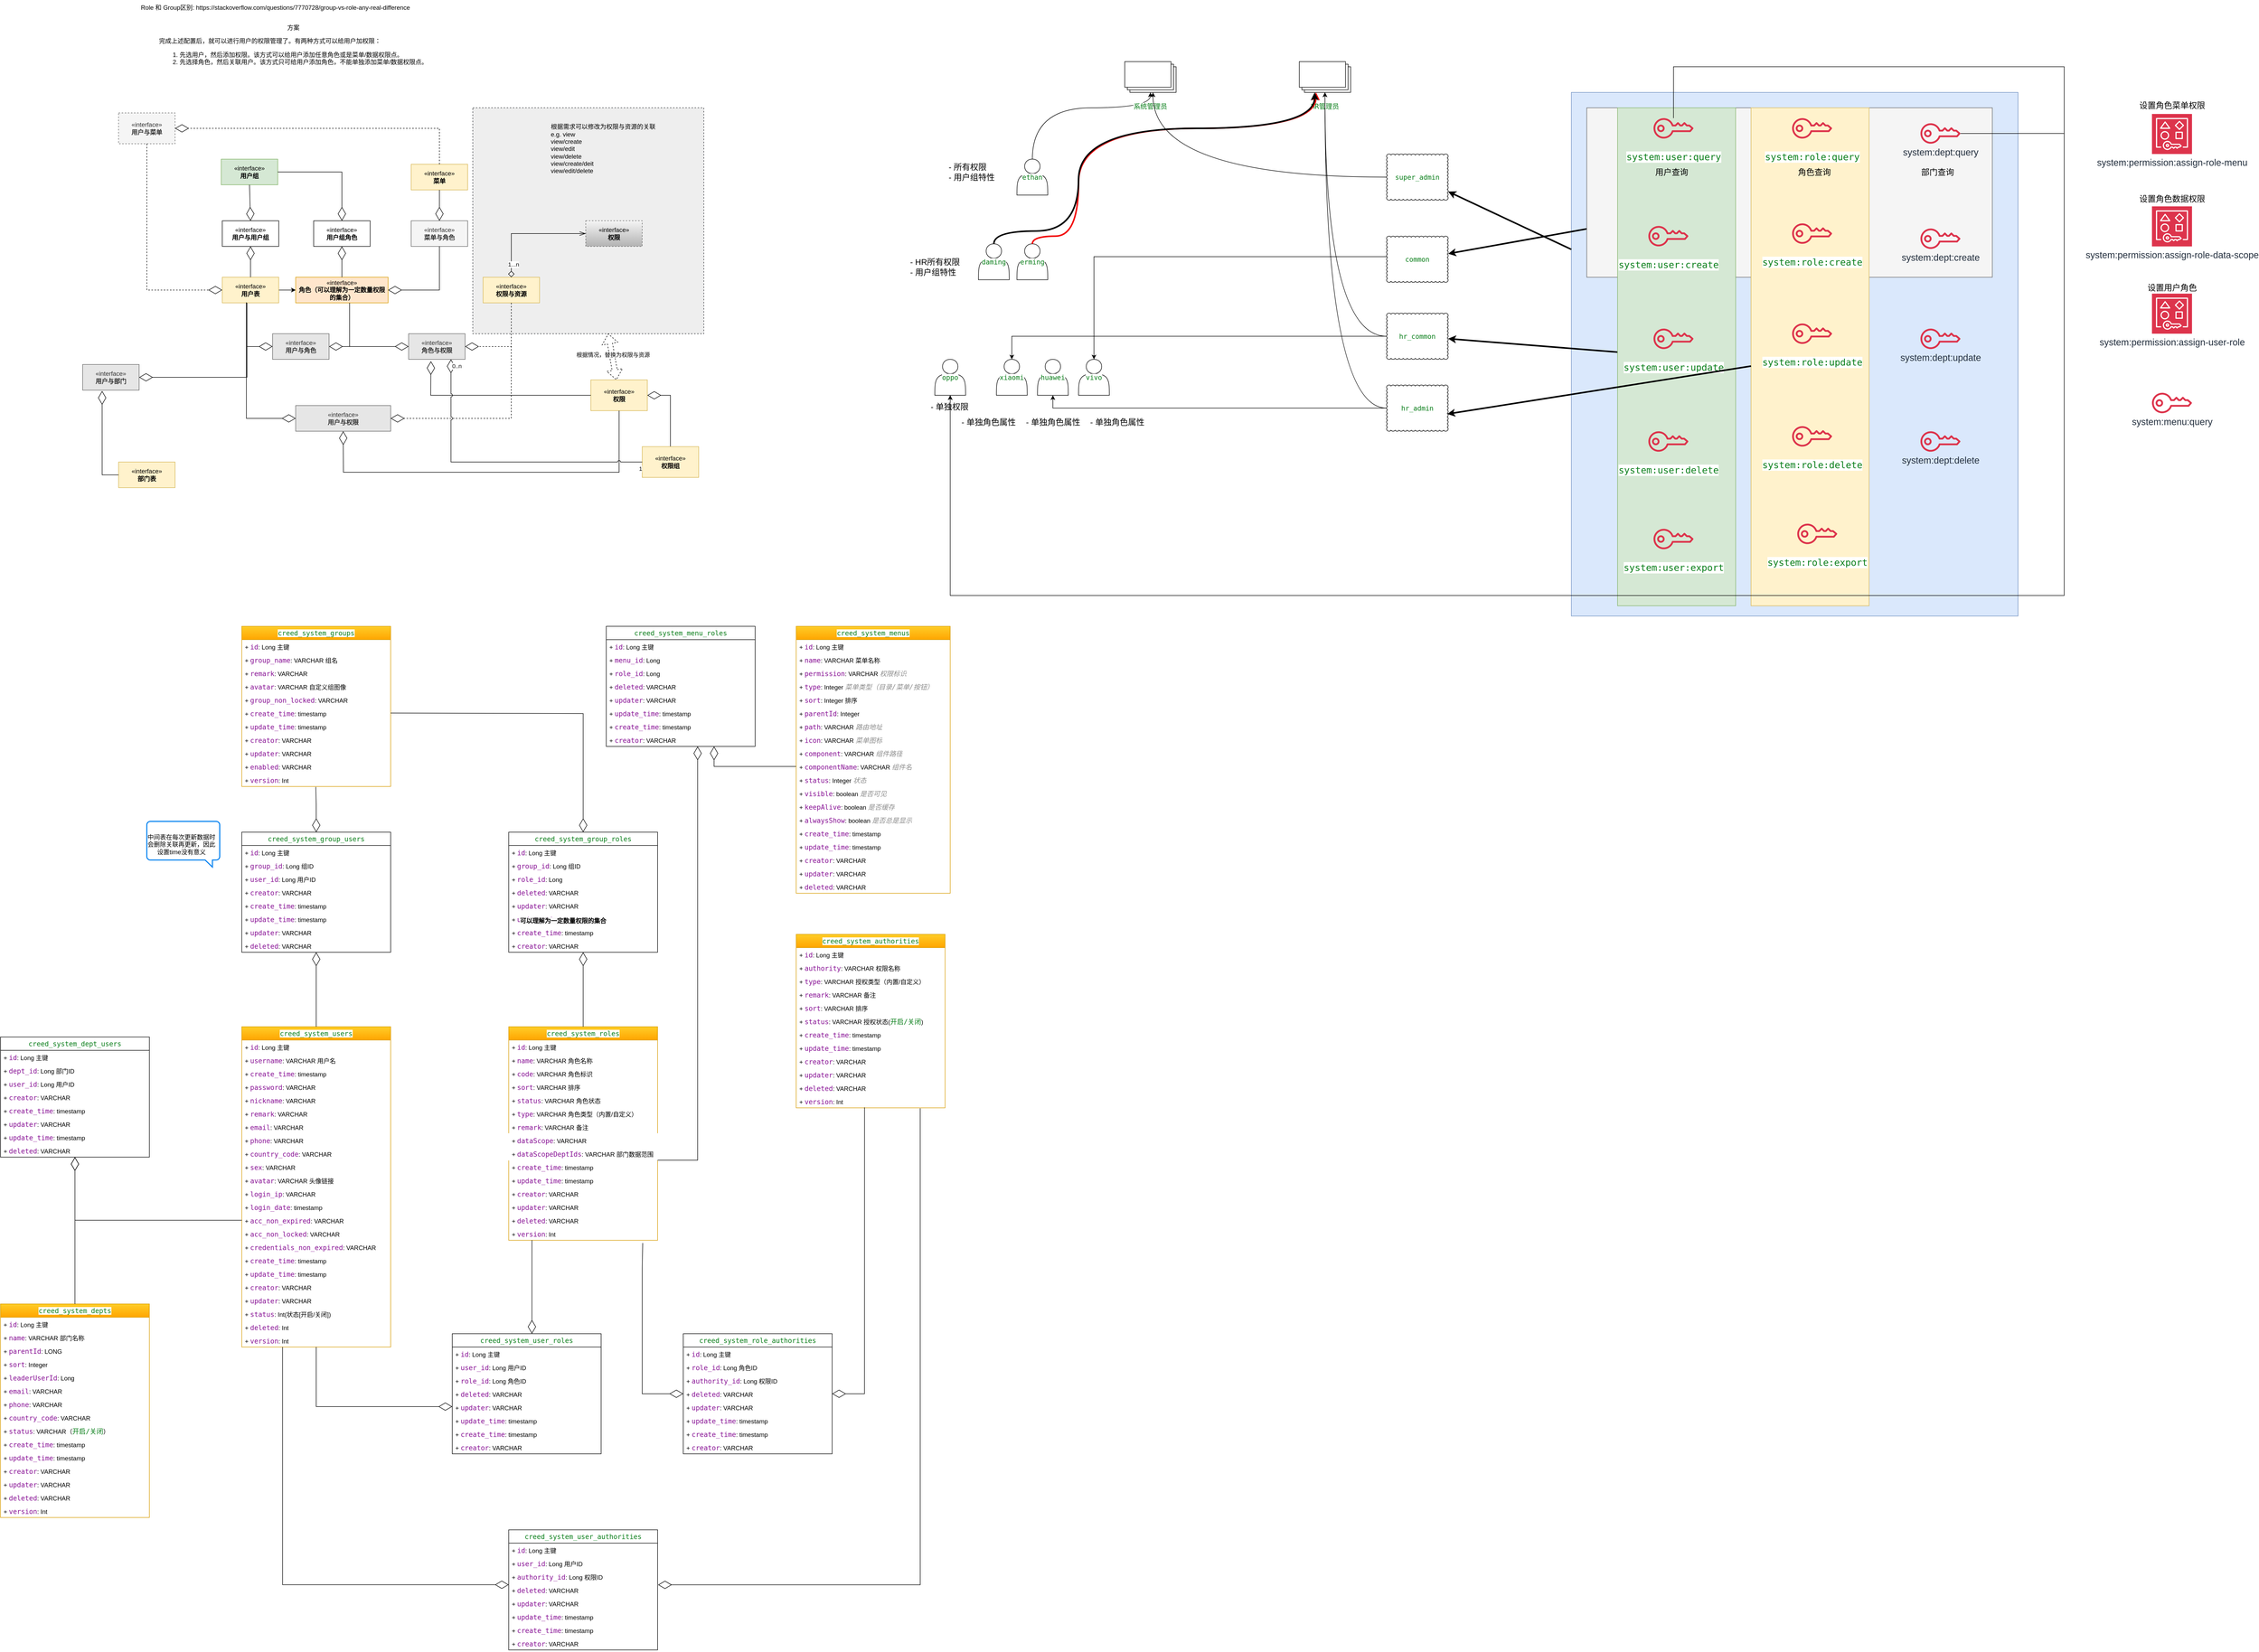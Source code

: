 <mxfile version="24.0.4" type="device">
  <diagram name="Page-1" id="c4acf3e9-155e-7222-9cf6-157b1a14988f">
    <mxGraphModel dx="2092" dy="-296" grid="1" gridSize="10" guides="1" tooltips="1" connect="1" arrows="1" fold="1" page="1" pageScale="1" pageWidth="850" pageHeight="1100" background="#ffffff" math="0" shadow="0">
      <root>
        <mxCell id="0" />
        <mxCell id="1" parent="0" />
        <mxCell id="r_C2pmTcSllBFeOrrlL0-8" value="" style="rounded=0;whiteSpace=wrap;html=1;fillColor=#dae8fc;strokeColor=#6c8ebf;" parent="1" vertex="1">
          <mxGeometry x="2580" y="1280" width="870" height="1020" as="geometry" />
        </mxCell>
        <mxCell id="r_C2pmTcSllBFeOrrlL0-11" style="rounded=0;orthogonalLoop=1;jettySize=auto;html=1;strokeWidth=3;" parent="1" source="r_C2pmTcSllBFeOrrlL0-10" target="xXmbEY4U2gZVSiqRdXpH-135" edge="1">
          <mxGeometry relative="1" as="geometry" />
        </mxCell>
        <mxCell id="r_C2pmTcSllBFeOrrlL0-10" value="" style="rounded=0;whiteSpace=wrap;html=1;fillColor=#f5f5f5;fontColor=#333333;strokeColor=#666666;" parent="1" vertex="1">
          <mxGeometry x="2610" y="1310" width="790" height="330" as="geometry" />
        </mxCell>
        <mxCell id="r_C2pmTcSllBFeOrrlL0-13" style="rounded=0;orthogonalLoop=1;jettySize=auto;html=1;strokeWidth=3;" parent="1" source="r_C2pmTcSllBFeOrrlL0-12" target="xXmbEY4U2gZVSiqRdXpH-136" edge="1">
          <mxGeometry relative="1" as="geometry" />
        </mxCell>
        <mxCell id="r_C2pmTcSllBFeOrrlL0-12" value="" style="rounded=0;whiteSpace=wrap;html=1;fillColor=#d5e8d4;strokeColor=#82b366;" parent="1" vertex="1">
          <mxGeometry x="2670" y="1310" width="230" height="970" as="geometry" />
        </mxCell>
        <mxCell id="r_C2pmTcSllBFeOrrlL0-9" style="rounded=0;orthogonalLoop=1;jettySize=auto;html=1;strokeWidth=3;" parent="1" source="r_C2pmTcSllBFeOrrlL0-8" target="xXmbEY4U2gZVSiqRdXpH-134" edge="1">
          <mxGeometry relative="1" as="geometry" />
        </mxCell>
        <mxCell id="kJNDIVrAzg3m4Bg7lyPG-280" value="" style="rounded=0;whiteSpace=wrap;html=1;fillColor=#eeeeee;strokeColor=#36393d;dashed=1;" parent="1" vertex="1">
          <mxGeometry x="440" y="1310" width="450" height="440" as="geometry" />
        </mxCell>
        <mxCell id="gSgnAr31oRCDQpLX1KYG-1" value="&lt;div style=&quot;background-color:#ffffff;color:#080808&quot;&gt;&lt;pre style=&quot;font-family:&#39;JetBrains Mono&#39;,monospace;font-size:9.8pt;&quot;&gt;&lt;span style=&quot;color:#067d17;&quot;&gt;creed_system_users&lt;/span&gt;&lt;/pre&gt;&lt;/div&gt;" style="swimlane;fontStyle=0;childLayout=stackLayout;horizontal=1;startSize=26;fillColor=#ffcd28;horizontalStack=0;resizeParent=1;resizeParentMax=0;resizeLast=0;collapsible=1;marginBottom=0;whiteSpace=wrap;html=1;gradientColor=#ffa500;strokeColor=#d79b00;" parent="1" vertex="1">
          <mxGeometry x="-10" y="3100" width="290" height="624" as="geometry" />
        </mxCell>
        <mxCell id="gSgnAr31oRCDQpLX1KYG-2" value="+&amp;nbsp;&lt;span style=&quot;color: rgb(135, 16, 148); font-family: &amp;quot;JetBrains Mono&amp;quot;, monospace; font-size: 9.8pt; background-color: rgb(255, 255, 255);&quot;&gt;id&lt;/span&gt;&lt;span style=&quot;background-color: initial;&quot;&gt;: Long 主键&lt;/span&gt;" style="text;strokeColor=none;fillColor=none;align=left;verticalAlign=top;spacingLeft=4;spacingRight=4;overflow=hidden;rotatable=0;points=[[0,0.5],[1,0.5]];portConstraint=eastwest;whiteSpace=wrap;html=1;" parent="gSgnAr31oRCDQpLX1KYG-1" vertex="1">
          <mxGeometry y="26" width="290" height="26" as="geometry" />
        </mxCell>
        <mxCell id="gSgnAr31oRCDQpLX1KYG-3" value="+&amp;nbsp;&lt;span style=&quot;color: rgb(135, 16, 148); font-family: &amp;quot;JetBrains Mono&amp;quot;, monospace; font-size: 9.8pt; background-color: rgb(255, 255, 255);&quot;&gt;username&lt;/span&gt;&lt;span style=&quot;background-color: initial;&quot;&gt;: VARCHAR 用户名&lt;/span&gt;" style="text;strokeColor=none;fillColor=none;align=left;verticalAlign=top;spacingLeft=4;spacingRight=4;overflow=hidden;rotatable=0;points=[[0,0.5],[1,0.5]];portConstraint=eastwest;whiteSpace=wrap;html=1;" parent="gSgnAr31oRCDQpLX1KYG-1" vertex="1">
          <mxGeometry y="52" width="290" height="26" as="geometry" />
        </mxCell>
        <mxCell id="xXmbEY4U2gZVSiqRdXpH-89" value="+&amp;nbsp;&lt;span style=&quot;color: rgb(135, 16, 148); font-family: &amp;quot;JetBrains Mono&amp;quot;, monospace; font-size: 9.8pt; background-color: rgb(255, 255, 255);&quot;&gt;create_time&lt;/span&gt;&lt;span style=&quot;background-color: initial;&quot;&gt;: timestamp&lt;/span&gt;" style="text;strokeColor=none;fillColor=none;align=left;verticalAlign=top;spacingLeft=4;spacingRight=4;overflow=hidden;rotatable=0;points=[[0,0.5],[1,0.5]];portConstraint=eastwest;whiteSpace=wrap;html=1;" parent="gSgnAr31oRCDQpLX1KYG-1" vertex="1">
          <mxGeometry y="78" width="290" height="26" as="geometry" />
        </mxCell>
        <mxCell id="gSgnAr31oRCDQpLX1KYG-7" value="+&amp;nbsp;&lt;span style=&quot;color: rgb(135, 16, 148); font-family: &amp;quot;JetBrains Mono&amp;quot;, monospace; font-size: 9.8pt; background-color: rgb(255, 255, 255);&quot;&gt;password&lt;/span&gt;&lt;span style=&quot;background-color: initial;&quot;&gt;:&amp;nbsp;&lt;/span&gt;VARCHAR" style="text;strokeColor=none;fillColor=none;align=left;verticalAlign=top;spacingLeft=4;spacingRight=4;overflow=hidden;rotatable=0;points=[[0,0.5],[1,0.5]];portConstraint=eastwest;whiteSpace=wrap;html=1;" parent="gSgnAr31oRCDQpLX1KYG-1" vertex="1">
          <mxGeometry y="104" width="290" height="26" as="geometry" />
        </mxCell>
        <mxCell id="gSgnAr31oRCDQpLX1KYG-6" value="+&amp;nbsp;&lt;span style=&quot;color: rgb(135, 16, 148); font-family: &amp;quot;JetBrains Mono&amp;quot;, monospace; font-size: 9.8pt; background-color: rgb(255, 255, 255);&quot;&gt;nickname&lt;/span&gt;&lt;span style=&quot;background-color: initial;&quot;&gt;: VARCHAR&lt;/span&gt;" style="text;strokeColor=none;fillColor=none;align=left;verticalAlign=top;spacingLeft=4;spacingRight=4;overflow=hidden;rotatable=0;points=[[0,0.5],[1,0.5]];portConstraint=eastwest;whiteSpace=wrap;html=1;" parent="gSgnAr31oRCDQpLX1KYG-1" vertex="1">
          <mxGeometry y="130" width="290" height="26" as="geometry" />
        </mxCell>
        <mxCell id="gSgnAr31oRCDQpLX1KYG-8" value="+&amp;nbsp;&lt;span style=&quot;color: rgb(135, 16, 148); font-family: &amp;quot;JetBrains Mono&amp;quot;, monospace; font-size: 9.8pt; background-color: rgb(255, 255, 255);&quot;&gt;remark&lt;/span&gt;&lt;span style=&quot;background-color: initial;&quot;&gt;: VARCHAR&lt;/span&gt;" style="text;strokeColor=none;fillColor=none;align=left;verticalAlign=top;spacingLeft=4;spacingRight=4;overflow=hidden;rotatable=0;points=[[0,0.5],[1,0.5]];portConstraint=eastwest;whiteSpace=wrap;html=1;" parent="gSgnAr31oRCDQpLX1KYG-1" vertex="1">
          <mxGeometry y="156" width="290" height="26" as="geometry" />
        </mxCell>
        <mxCell id="gSgnAr31oRCDQpLX1KYG-18" value="+&amp;nbsp;&lt;span style=&quot;color: rgb(135, 16, 148); font-family: &amp;quot;JetBrains Mono&amp;quot;, monospace; font-size: 9.8pt; background-color: rgb(255, 255, 255);&quot;&gt;email&lt;/span&gt;&lt;span style=&quot;background-color: initial;&quot;&gt;: VARCHAR&lt;/span&gt;" style="text;strokeColor=none;fillColor=none;align=left;verticalAlign=top;spacingLeft=4;spacingRight=4;overflow=hidden;rotatable=0;points=[[0,0.5],[1,0.5]];portConstraint=eastwest;whiteSpace=wrap;html=1;" parent="gSgnAr31oRCDQpLX1KYG-1" vertex="1">
          <mxGeometry y="182" width="290" height="26" as="geometry" />
        </mxCell>
        <mxCell id="gSgnAr31oRCDQpLX1KYG-19" value="+&amp;nbsp;&lt;span style=&quot;color: rgb(135, 16, 148); font-family: &amp;quot;JetBrains Mono&amp;quot;, monospace; font-size: 9.8pt; background-color: rgb(255, 255, 255);&quot;&gt;phone&lt;/span&gt;&lt;span style=&quot;background-color: initial;&quot;&gt;: VARCHAR&lt;/span&gt;" style="text;strokeColor=none;fillColor=none;align=left;verticalAlign=top;spacingLeft=4;spacingRight=4;overflow=hidden;rotatable=0;points=[[0,0.5],[1,0.5]];portConstraint=eastwest;whiteSpace=wrap;html=1;" parent="gSgnAr31oRCDQpLX1KYG-1" vertex="1">
          <mxGeometry y="208" width="290" height="26" as="geometry" />
        </mxCell>
        <mxCell id="gSgnAr31oRCDQpLX1KYG-20" value="+&amp;nbsp;&lt;span style=&quot;color: rgb(135, 16, 148); font-family: &amp;quot;JetBrains Mono&amp;quot;, monospace; font-size: 9.8pt; background-color: rgb(255, 255, 255);&quot;&gt;country_code&lt;/span&gt;&lt;span style=&quot;background-color: initial;&quot;&gt;: VARCHAR&lt;/span&gt;" style="text;strokeColor=none;fillColor=none;align=left;verticalAlign=top;spacingLeft=4;spacingRight=4;overflow=hidden;rotatable=0;points=[[0,0.5],[1,0.5]];portConstraint=eastwest;whiteSpace=wrap;html=1;" parent="gSgnAr31oRCDQpLX1KYG-1" vertex="1">
          <mxGeometry y="234" width="290" height="26" as="geometry" />
        </mxCell>
        <mxCell id="gSgnAr31oRCDQpLX1KYG-17" value="+&amp;nbsp;&lt;span style=&quot;color: rgb(135, 16, 148); font-family: &amp;quot;JetBrains Mono&amp;quot;, monospace; font-size: 9.8pt; background-color: rgb(255, 255, 255);&quot;&gt;sex&lt;/span&gt;&lt;span style=&quot;background-color: initial;&quot;&gt;: VARCHAR&lt;/span&gt;" style="text;strokeColor=none;fillColor=none;align=left;verticalAlign=top;spacingLeft=4;spacingRight=4;overflow=hidden;rotatable=0;points=[[0,0.5],[1,0.5]];portConstraint=eastwest;whiteSpace=wrap;html=1;" parent="gSgnAr31oRCDQpLX1KYG-1" vertex="1">
          <mxGeometry y="260" width="290" height="26" as="geometry" />
        </mxCell>
        <mxCell id="gSgnAr31oRCDQpLX1KYG-16" value="+&amp;nbsp;&lt;span style=&quot;color: rgb(135, 16, 148); font-family: &amp;quot;JetBrains Mono&amp;quot;, monospace; font-size: 9.8pt; background-color: rgb(255, 255, 255);&quot;&gt;avatar&lt;/span&gt;&lt;span style=&quot;background-color: initial;&quot;&gt;: VARCHAR 头像链接&lt;/span&gt;" style="text;strokeColor=none;fillColor=none;align=left;verticalAlign=top;spacingLeft=4;spacingRight=4;overflow=hidden;rotatable=0;points=[[0,0.5],[1,0.5]];portConstraint=eastwest;whiteSpace=wrap;html=1;" parent="gSgnAr31oRCDQpLX1KYG-1" vertex="1">
          <mxGeometry y="286" width="290" height="26" as="geometry" />
        </mxCell>
        <mxCell id="gSgnAr31oRCDQpLX1KYG-15" value="+&amp;nbsp;&lt;span style=&quot;color: rgb(135, 16, 148); font-family: &amp;quot;JetBrains Mono&amp;quot;, monospace; font-size: 9.8pt; background-color: rgb(255, 255, 255);&quot;&gt;login_ip&lt;/span&gt;&lt;span style=&quot;background-color: initial;&quot;&gt;: VARCHAR&lt;/span&gt;" style="text;strokeColor=none;fillColor=none;align=left;verticalAlign=top;spacingLeft=4;spacingRight=4;overflow=hidden;rotatable=0;points=[[0,0.5],[1,0.5]];portConstraint=eastwest;whiteSpace=wrap;html=1;" parent="gSgnAr31oRCDQpLX1KYG-1" vertex="1">
          <mxGeometry y="312" width="290" height="26" as="geometry" />
        </mxCell>
        <mxCell id="gSgnAr31oRCDQpLX1KYG-14" value="+&amp;nbsp;&lt;span style=&quot;color: rgb(135, 16, 148); font-family: &amp;quot;JetBrains Mono&amp;quot;, monospace; font-size: 9.8pt; background-color: rgb(255, 255, 255);&quot;&gt;login_date&lt;/span&gt;&lt;span style=&quot;background-color: initial;&quot;&gt;:&amp;nbsp;&lt;/span&gt;timestamp" style="text;strokeColor=none;fillColor=none;align=left;verticalAlign=top;spacingLeft=4;spacingRight=4;overflow=hidden;rotatable=0;points=[[0,0.5],[1,0.5]];portConstraint=eastwest;whiteSpace=wrap;html=1;" parent="gSgnAr31oRCDQpLX1KYG-1" vertex="1">
          <mxGeometry y="338" width="290" height="26" as="geometry" />
        </mxCell>
        <mxCell id="gSgnAr31oRCDQpLX1KYG-13" value="+&amp;nbsp;&lt;span style=&quot;color: rgb(135, 16, 148); font-family: &amp;quot;JetBrains Mono&amp;quot;, monospace; font-size: 9.8pt; background-color: rgb(255, 255, 255);&quot;&gt;acc_non_expired&lt;/span&gt;&lt;span style=&quot;background-color: initial;&quot;&gt;: VARCHAR&lt;/span&gt;" style="text;strokeColor=none;fillColor=none;align=left;verticalAlign=top;spacingLeft=4;spacingRight=4;overflow=hidden;rotatable=0;points=[[0,0.5],[1,0.5]];portConstraint=eastwest;whiteSpace=wrap;html=1;" parent="gSgnAr31oRCDQpLX1KYG-1" vertex="1">
          <mxGeometry y="364" width="290" height="26" as="geometry" />
        </mxCell>
        <mxCell id="gSgnAr31oRCDQpLX1KYG-12" value="+&amp;nbsp;&lt;span style=&quot;color: rgb(135, 16, 148); font-family: &amp;quot;JetBrains Mono&amp;quot;, monospace; font-size: 9.8pt; background-color: rgb(255, 255, 255);&quot;&gt;acc_non_locked&lt;/span&gt;&lt;span style=&quot;background-color: initial;&quot;&gt;: VARCHAR&lt;/span&gt;" style="text;strokeColor=none;fillColor=none;align=left;verticalAlign=top;spacingLeft=4;spacingRight=4;overflow=hidden;rotatable=0;points=[[0,0.5],[1,0.5]];portConstraint=eastwest;whiteSpace=wrap;html=1;" parent="gSgnAr31oRCDQpLX1KYG-1" vertex="1">
          <mxGeometry y="390" width="290" height="26" as="geometry" />
        </mxCell>
        <mxCell id="gSgnAr31oRCDQpLX1KYG-11" value="+&amp;nbsp;&lt;span style=&quot;color: rgb(135, 16, 148); font-family: &amp;quot;JetBrains Mono&amp;quot;, monospace; font-size: 9.8pt; background-color: rgb(255, 255, 255);&quot;&gt;credentials_non_expired&lt;/span&gt;&lt;span style=&quot;background-color: initial;&quot;&gt;: VARCHAR&lt;/span&gt;" style="text;strokeColor=none;fillColor=none;align=left;verticalAlign=top;spacingLeft=4;spacingRight=4;overflow=hidden;rotatable=0;points=[[0,0.5],[1,0.5]];portConstraint=eastwest;whiteSpace=wrap;html=1;" parent="gSgnAr31oRCDQpLX1KYG-1" vertex="1">
          <mxGeometry y="416" width="290" height="26" as="geometry" />
        </mxCell>
        <mxCell id="gSgnAr31oRCDQpLX1KYG-10" value="+&amp;nbsp;&lt;span style=&quot;color: rgb(135, 16, 148); font-family: &amp;quot;JetBrains Mono&amp;quot;, monospace; font-size: 9.8pt; background-color: rgb(255, 255, 255);&quot;&gt;create_time&lt;/span&gt;&lt;span style=&quot;background-color: initial;&quot;&gt;: timestamp&lt;/span&gt;" style="text;strokeColor=none;fillColor=none;align=left;verticalAlign=top;spacingLeft=4;spacingRight=4;overflow=hidden;rotatable=0;points=[[0,0.5],[1,0.5]];portConstraint=eastwest;whiteSpace=wrap;html=1;" parent="gSgnAr31oRCDQpLX1KYG-1" vertex="1">
          <mxGeometry y="442" width="290" height="26" as="geometry" />
        </mxCell>
        <mxCell id="gSgnAr31oRCDQpLX1KYG-9" value="+&amp;nbsp;&lt;span style=&quot;color: rgb(135, 16, 148); font-family: &amp;quot;JetBrains Mono&amp;quot;, monospace; font-size: 9.8pt; background-color: rgb(255, 255, 255);&quot;&gt;update_time&lt;/span&gt;&lt;span style=&quot;background-color: initial;&quot;&gt;:&amp;nbsp;&lt;/span&gt;timestamp" style="text;strokeColor=none;fillColor=none;align=left;verticalAlign=top;spacingLeft=4;spacingRight=4;overflow=hidden;rotatable=0;points=[[0,0.5],[1,0.5]];portConstraint=eastwest;whiteSpace=wrap;html=1;" parent="gSgnAr31oRCDQpLX1KYG-1" vertex="1">
          <mxGeometry y="468" width="290" height="26" as="geometry" />
        </mxCell>
        <mxCell id="gSgnAr31oRCDQpLX1KYG-21" value="+&amp;nbsp;&lt;span style=&quot;color: rgb(135, 16, 148); font-family: &amp;quot;JetBrains Mono&amp;quot;, monospace; font-size: 9.8pt; background-color: rgb(255, 255, 255);&quot;&gt;creator&lt;/span&gt;&lt;span style=&quot;background-color: initial;&quot;&gt;: VARCHAR&lt;/span&gt;" style="text;strokeColor=none;fillColor=none;align=left;verticalAlign=top;spacingLeft=4;spacingRight=4;overflow=hidden;rotatable=0;points=[[0,0.5],[1,0.5]];portConstraint=eastwest;whiteSpace=wrap;html=1;" parent="gSgnAr31oRCDQpLX1KYG-1" vertex="1">
          <mxGeometry y="494" width="290" height="26" as="geometry" />
        </mxCell>
        <mxCell id="gSgnAr31oRCDQpLX1KYG-22" value="+&amp;nbsp;&lt;span style=&quot;color: rgb(135, 16, 148); font-family: &amp;quot;JetBrains Mono&amp;quot;, monospace; font-size: 9.8pt; background-color: rgb(255, 255, 255);&quot;&gt;updater&lt;/span&gt;&lt;span style=&quot;background-color: initial;&quot;&gt;: VARCHAR&lt;/span&gt;" style="text;strokeColor=none;fillColor=none;align=left;verticalAlign=top;spacingLeft=4;spacingRight=4;overflow=hidden;rotatable=0;points=[[0,0.5],[1,0.5]];portConstraint=eastwest;whiteSpace=wrap;html=1;" parent="gSgnAr31oRCDQpLX1KYG-1" vertex="1">
          <mxGeometry y="520" width="290" height="26" as="geometry" />
        </mxCell>
        <mxCell id="r_C2pmTcSllBFeOrrlL0-55" value="+ &lt;font face=&quot;JetBrains Mono, monospace&quot; color=&quot;#871094&quot;&gt;&lt;span style=&quot;font-size: 13.067px; background-color: rgb(255, 255, 255);&quot;&gt;status&lt;/span&gt;&lt;/font&gt;&lt;span style=&quot;background-color: initial;&quot;&gt;: Int(状态[开启/关闭])&lt;/span&gt;" style="text;strokeColor=none;fillColor=none;align=left;verticalAlign=top;spacingLeft=4;spacingRight=4;overflow=hidden;rotatable=0;points=[[0,0.5],[1,0.5]];portConstraint=eastwest;whiteSpace=wrap;html=1;" parent="gSgnAr31oRCDQpLX1KYG-1" vertex="1">
          <mxGeometry y="546" width="290" height="26" as="geometry" />
        </mxCell>
        <mxCell id="gSgnAr31oRCDQpLX1KYG-23" value="+&amp;nbsp;&lt;span style=&quot;color: rgb(135, 16, 148); font-family: &amp;quot;JetBrains Mono&amp;quot;, monospace; font-size: 9.8pt; background-color: rgb(255, 255, 255);&quot;&gt;deleted&lt;/span&gt;&lt;span style=&quot;background-color: initial;&quot;&gt;: Int&lt;/span&gt;" style="text;strokeColor=none;fillColor=none;align=left;verticalAlign=top;spacingLeft=4;spacingRight=4;overflow=hidden;rotatable=0;points=[[0,0.5],[1,0.5]];portConstraint=eastwest;whiteSpace=wrap;html=1;" parent="gSgnAr31oRCDQpLX1KYG-1" vertex="1">
          <mxGeometry y="572" width="290" height="26" as="geometry" />
        </mxCell>
        <mxCell id="gSgnAr31oRCDQpLX1KYG-4" value="+&amp;nbsp;&lt;span style=&quot;color: rgb(135, 16, 148); font-family: &amp;quot;JetBrains Mono&amp;quot;, monospace; font-size: 9.8pt; background-color: rgb(255, 255, 255);&quot;&gt;version&lt;/span&gt;&lt;span style=&quot;background-color: initial;&quot;&gt;: Int&lt;/span&gt;" style="text;strokeColor=none;fillColor=none;align=left;verticalAlign=top;spacingLeft=4;spacingRight=4;overflow=hidden;rotatable=0;points=[[0,0.5],[1,0.5]];portConstraint=eastwest;whiteSpace=wrap;html=1;" parent="gSgnAr31oRCDQpLX1KYG-1" vertex="1">
          <mxGeometry y="598" width="290" height="26" as="geometry" />
        </mxCell>
        <mxCell id="kJNDIVrAzg3m4Bg7lyPG-1" value="Role 和 Group区别:&amp;nbsp;https://stackoverflow.com/questions/7770728/group-vs-role-any-real-difference" style="text;html=1;align=center;verticalAlign=middle;resizable=0;points=[];autosize=1;strokeColor=none;fillColor=none;" parent="1" vertex="1">
          <mxGeometry x="-220" y="1100" width="550" height="30" as="geometry" />
        </mxCell>
        <mxCell id="kJNDIVrAzg3m4Bg7lyPG-191" value="" style="edgeStyle=orthogonalEdgeStyle;rounded=0;orthogonalLoop=1;jettySize=auto;html=1;" parent="1" source="kJNDIVrAzg3m4Bg7lyPG-119" target="kJNDIVrAzg3m4Bg7lyPG-124" edge="1">
          <mxGeometry relative="1" as="geometry" />
        </mxCell>
        <mxCell id="kJNDIVrAzg3m4Bg7lyPG-119" value="«interface»&lt;br&gt;&lt;b&gt;用户表&lt;/b&gt;" style="html=1;whiteSpace=wrap;fillColor=#fff2cc;strokeColor=#d6b656;" parent="1" vertex="1">
          <mxGeometry x="-48" y="1640" width="110" height="50" as="geometry" />
        </mxCell>
        <mxCell id="kJNDIVrAzg3m4Bg7lyPG-120" value="«interface»&lt;br&gt;&lt;b&gt;用户与用户组&lt;/b&gt;" style="html=1;whiteSpace=wrap;" parent="1" vertex="1">
          <mxGeometry x="-48" y="1530" width="110" height="50" as="geometry" />
        </mxCell>
        <mxCell id="kJNDIVrAzg3m4Bg7lyPG-121" value="«interface»&lt;br&gt;&lt;b&gt;用户与角色&lt;/b&gt;" style="html=1;whiteSpace=wrap;fillColor=#E6E6E6;strokeColor=#666666;fontColor=#333333;" parent="1" vertex="1">
          <mxGeometry x="50" y="1750" width="110" height="50" as="geometry" />
        </mxCell>
        <mxCell id="kJNDIVrAzg3m4Bg7lyPG-123" value="«interface»&lt;br&gt;&lt;b&gt;用户组角色&lt;/b&gt;" style="html=1;whiteSpace=wrap;" parent="1" vertex="1">
          <mxGeometry x="130" y="1530" width="110" height="50" as="geometry" />
        </mxCell>
        <mxCell id="kJNDIVrAzg3m4Bg7lyPG-124" value="«interface»&lt;br&gt;&lt;b&gt;角色（可以理解为一定数量权限的集合）&lt;/b&gt;" style="html=1;whiteSpace=wrap;fillColor=#ffe6cc;strokeColor=#d79b00;" parent="1" vertex="1">
          <mxGeometry x="95" y="1640" width="180" height="50" as="geometry" />
        </mxCell>
        <mxCell id="kJNDIVrAzg3m4Bg7lyPG-125" value="«interface»&lt;br&gt;&lt;b&gt;用户组&lt;/b&gt;" style="html=1;whiteSpace=wrap;fillColor=#d5e8d4;strokeColor=#82b366;" parent="1" vertex="1">
          <mxGeometry x="-50" y="1410" width="110" height="50" as="geometry" />
        </mxCell>
        <mxCell id="kJNDIVrAzg3m4Bg7lyPG-129" value="" style="endArrow=diamondThin;endFill=0;endSize=24;html=1;rounded=0;entryX=0.5;entryY=0;entryDx=0;entryDy=0;exitX=0.5;exitY=1;exitDx=0;exitDy=0;" parent="1" source="kJNDIVrAzg3m4Bg7lyPG-125" target="kJNDIVrAzg3m4Bg7lyPG-120" edge="1">
          <mxGeometry width="160" relative="1" as="geometry">
            <mxPoint y="1710" as="sourcePoint" />
            <mxPoint x="160" y="1710" as="targetPoint" />
          </mxGeometry>
        </mxCell>
        <mxCell id="kJNDIVrAzg3m4Bg7lyPG-133" value="" style="endArrow=diamondThin;endFill=0;endSize=24;html=1;rounded=0;exitX=0.5;exitY=0;exitDx=0;exitDy=0;" parent="1" source="kJNDIVrAzg3m4Bg7lyPG-119" target="kJNDIVrAzg3m4Bg7lyPG-120" edge="1">
          <mxGeometry width="160" relative="1" as="geometry">
            <mxPoint y="1710" as="sourcePoint" />
            <mxPoint x="160" y="1710" as="targetPoint" />
            <Array as="points" />
          </mxGeometry>
        </mxCell>
        <mxCell id="kJNDIVrAzg3m4Bg7lyPG-135" value="" style="endArrow=diamondThin;endFill=0;endSize=24;html=1;rounded=0;exitX=1;exitY=0.5;exitDx=0;exitDy=0;entryX=0.5;entryY=0;entryDx=0;entryDy=0;" parent="1" source="kJNDIVrAzg3m4Bg7lyPG-125" target="kJNDIVrAzg3m4Bg7lyPG-123" edge="1">
          <mxGeometry width="160" relative="1" as="geometry">
            <mxPoint y="1710" as="sourcePoint" />
            <mxPoint x="160" y="1710" as="targetPoint" />
            <Array as="points">
              <mxPoint x="185" y="1435" />
            </Array>
          </mxGeometry>
        </mxCell>
        <mxCell id="kJNDIVrAzg3m4Bg7lyPG-136" value="" style="endArrow=diamondThin;endFill=0;endSize=24;html=1;rounded=0;exitX=0.5;exitY=0;exitDx=0;exitDy=0;entryX=0.5;entryY=1;entryDx=0;entryDy=0;" parent="1" source="kJNDIVrAzg3m4Bg7lyPG-124" target="kJNDIVrAzg3m4Bg7lyPG-123" edge="1">
          <mxGeometry width="160" relative="1" as="geometry">
            <mxPoint y="1710" as="sourcePoint" />
            <mxPoint x="160" y="1710" as="targetPoint" />
          </mxGeometry>
        </mxCell>
        <mxCell id="kJNDIVrAzg3m4Bg7lyPG-137" value="" style="endArrow=diamondThin;endFill=0;endSize=24;html=1;rounded=0;entryX=0;entryY=0.5;entryDx=0;entryDy=0;" parent="1" target="kJNDIVrAzg3m4Bg7lyPG-121" edge="1">
          <mxGeometry width="160" relative="1" as="geometry">
            <mxPoint y="1690" as="sourcePoint" />
            <mxPoint x="160" y="1710" as="targetPoint" />
            <Array as="points">
              <mxPoint y="1775" />
            </Array>
          </mxGeometry>
        </mxCell>
        <mxCell id="kJNDIVrAzg3m4Bg7lyPG-142" value="" style="endArrow=diamondThin;endFill=0;endSize=24;html=1;rounded=0;entryX=1;entryY=0.5;entryDx=0;entryDy=0;" parent="1" target="kJNDIVrAzg3m4Bg7lyPG-121" edge="1">
          <mxGeometry width="160" relative="1" as="geometry">
            <mxPoint x="200" y="1690" as="sourcePoint" />
            <mxPoint x="160" y="1710" as="targetPoint" />
            <Array as="points">
              <mxPoint x="200" y="1775" />
            </Array>
          </mxGeometry>
        </mxCell>
        <mxCell id="kJNDIVrAzg3m4Bg7lyPG-143" value="«interface»&lt;br&gt;&lt;b&gt;菜单与角色&lt;/b&gt;" style="html=1;whiteSpace=wrap;fillColor=#f5f5f5;strokeColor=#666666;fontColor=#333333;" parent="1" vertex="1">
          <mxGeometry x="320" y="1530" width="110" height="50" as="geometry" />
        </mxCell>
        <mxCell id="kJNDIVrAzg3m4Bg7lyPG-144" value="«interface»&lt;br&gt;&lt;b&gt;菜单&lt;/b&gt;" style="html=1;whiteSpace=wrap;fillColor=#fff2cc;strokeColor=#d6b656;" parent="1" vertex="1">
          <mxGeometry x="320" y="1420" width="110" height="50" as="geometry" />
        </mxCell>
        <mxCell id="kJNDIVrAzg3m4Bg7lyPG-145" value="«interface»&lt;br&gt;&lt;b&gt;角色与权限&lt;/b&gt;" style="html=1;whiteSpace=wrap;fillColor=#E6E6E6;strokeColor=#666666;fontColor=#333333;" parent="1" vertex="1">
          <mxGeometry x="315" y="1750" width="110" height="50" as="geometry" />
        </mxCell>
        <mxCell id="kJNDIVrAzg3m4Bg7lyPG-146" value="«interface»&lt;br&gt;&lt;b&gt;权限与资源&lt;/b&gt;" style="html=1;whiteSpace=wrap;fillColor=#fff2cc;strokeColor=#d6b656;" parent="1" vertex="1">
          <mxGeometry x="460" y="1640" width="110" height="50" as="geometry" />
        </mxCell>
        <mxCell id="kJNDIVrAzg3m4Bg7lyPG-147" value="" style="endArrow=diamondThin;endFill=0;endSize=24;html=1;rounded=0;entryX=0;entryY=0.5;entryDx=0;entryDy=0;" parent="1" target="kJNDIVrAzg3m4Bg7lyPG-145" edge="1">
          <mxGeometry width="160" relative="1" as="geometry">
            <mxPoint x="200" y="1690" as="sourcePoint" />
            <mxPoint x="160" y="1710" as="targetPoint" />
            <Array as="points">
              <mxPoint x="200" y="1775" />
            </Array>
          </mxGeometry>
        </mxCell>
        <mxCell id="kJNDIVrAzg3m4Bg7lyPG-148" value="" style="endArrow=diamondThin;endFill=0;endSize=24;html=1;rounded=0;entryX=1;entryY=0.5;entryDx=0;entryDy=0;exitX=0.5;exitY=1;exitDx=0;exitDy=0;dashed=1;" parent="1" source="kJNDIVrAzg3m4Bg7lyPG-146" target="kJNDIVrAzg3m4Bg7lyPG-145" edge="1">
          <mxGeometry width="160" relative="1" as="geometry">
            <mxPoint y="1710" as="sourcePoint" />
            <mxPoint x="160" y="1710" as="targetPoint" />
            <Array as="points">
              <mxPoint x="515" y="1775" />
            </Array>
          </mxGeometry>
        </mxCell>
        <mxCell id="kJNDIVrAzg3m4Bg7lyPG-149" value="" style="endArrow=diamondThin;endFill=0;endSize=24;html=1;rounded=0;entryX=0.5;entryY=0;entryDx=0;entryDy=0;exitX=0.5;exitY=1;exitDx=0;exitDy=0;" parent="1" source="kJNDIVrAzg3m4Bg7lyPG-144" target="kJNDIVrAzg3m4Bg7lyPG-143" edge="1">
          <mxGeometry width="160" relative="1" as="geometry">
            <mxPoint y="1710" as="sourcePoint" />
            <mxPoint x="160" y="1710" as="targetPoint" />
            <Array as="points" />
          </mxGeometry>
        </mxCell>
        <mxCell id="kJNDIVrAzg3m4Bg7lyPG-150" value="" style="endArrow=diamondThin;endFill=0;endSize=24;html=1;rounded=0;entryX=1;entryY=0.5;entryDx=0;entryDy=0;exitX=0.5;exitY=1;exitDx=0;exitDy=0;" parent="1" source="kJNDIVrAzg3m4Bg7lyPG-143" target="kJNDIVrAzg3m4Bg7lyPG-124" edge="1">
          <mxGeometry width="160" relative="1" as="geometry">
            <mxPoint y="1710" as="sourcePoint" />
            <mxPoint x="160" y="1710" as="targetPoint" />
            <Array as="points">
              <mxPoint x="375" y="1665" />
            </Array>
          </mxGeometry>
        </mxCell>
        <mxCell id="kJNDIVrAzg3m4Bg7lyPG-175" value="方案&lt;br&gt;&lt;p style=&quot;text-align: left;&quot;&gt;完成上述配置后，就可以进行用户的权限管理了。有两种方式可以给用户加权限：&lt;/p&gt;&lt;ol&gt;&lt;li style=&quot;text-align: left;&quot;&gt;先选用户，然后添加权限。该方式可以给用户添加任意角色或是菜单/数据权限点。&lt;/li&gt;&lt;li style=&quot;text-align: left;&quot;&gt;先选择角色，然后关联用户。该方式只可给用户添加角色，不能单独添加菜单/数据权限点。&lt;br&gt;&lt;/li&gt;&lt;/ol&gt;" style="text;html=1;align=center;verticalAlign=middle;resizable=0;points=[];autosize=1;strokeColor=none;fillColor=none;" parent="1" vertex="1">
          <mxGeometry x="-185" y="1138" width="550" height="110" as="geometry" />
        </mxCell>
        <mxCell id="kJNDIVrAzg3m4Bg7lyPG-177" value="«interface»&lt;br&gt;&lt;b&gt;权限&lt;/b&gt;" style="html=1;whiteSpace=wrap;fillColor=#f5f5f5;strokeColor=#666666;gradientColor=#b3b3b3;dashed=1;" parent="1" vertex="1">
          <mxGeometry x="660" y="1530" width="110" height="50" as="geometry" />
        </mxCell>
        <mxCell id="kJNDIVrAzg3m4Bg7lyPG-178" value="" style="endArrow=openThin;endFill=0;endSize=10;html=1;rounded=0;exitX=0.5;exitY=0;exitDx=0;exitDy=0;entryX=0;entryY=0.5;entryDx=0;entryDy=0;startSize=10;startArrow=diamond;startFill=0;" parent="1" source="kJNDIVrAzg3m4Bg7lyPG-146" target="kJNDIVrAzg3m4Bg7lyPG-177" edge="1">
          <mxGeometry width="160" relative="1" as="geometry">
            <mxPoint x="370" y="1670" as="sourcePoint" />
            <mxPoint x="660" y="1560" as="targetPoint" />
            <Array as="points">
              <mxPoint x="515" y="1555" />
            </Array>
          </mxGeometry>
        </mxCell>
        <mxCell id="kJNDIVrAzg3m4Bg7lyPG-282" value="1...n" style="edgeLabel;html=1;align=center;verticalAlign=middle;resizable=0;points=[];" parent="kJNDIVrAzg3m4Bg7lyPG-178" vertex="1" connectable="0">
          <mxGeometry x="-0.783" y="-3" relative="1" as="geometry">
            <mxPoint x="1" as="offset" />
          </mxGeometry>
        </mxCell>
        <mxCell id="kJNDIVrAzg3m4Bg7lyPG-180" value="«interface»&lt;br&gt;&lt;b&gt;用户与权限&lt;/b&gt;" style="html=1;whiteSpace=wrap;fillColor=#E6E6E6;strokeColor=#666666;fontColor=#333333;" parent="1" vertex="1">
          <mxGeometry x="95" y="1890" width="185" height="50" as="geometry" />
        </mxCell>
        <mxCell id="kJNDIVrAzg3m4Bg7lyPG-181" value="" style="endArrow=diamondThin;endFill=0;endSize=24;html=1;rounded=0;entryX=0;entryY=0.5;entryDx=0;entryDy=0;exitX=0.427;exitY=0.98;exitDx=0;exitDy=0;exitPerimeter=0;" parent="1" source="kJNDIVrAzg3m4Bg7lyPG-119" target="kJNDIVrAzg3m4Bg7lyPG-180" edge="1">
          <mxGeometry width="160" relative="1" as="geometry">
            <mxPoint x="370" y="1710" as="sourcePoint" />
            <mxPoint x="530" y="1710" as="targetPoint" />
            <Array as="points">
              <mxPoint x="-1" y="1915" />
            </Array>
          </mxGeometry>
        </mxCell>
        <mxCell id="kJNDIVrAzg3m4Bg7lyPG-182" value="" style="endArrow=diamondThin;endFill=0;endSize=24;html=1;rounded=0;entryX=1;entryY=0.5;entryDx=0;entryDy=0;exitX=0.5;exitY=1;exitDx=0;exitDy=0;dashed=1;" parent="1" source="kJNDIVrAzg3m4Bg7lyPG-146" target="kJNDIVrAzg3m4Bg7lyPG-180" edge="1">
          <mxGeometry width="160" relative="1" as="geometry">
            <mxPoint x="370" y="1710" as="sourcePoint" />
            <mxPoint x="530" y="1710" as="targetPoint" />
            <Array as="points">
              <mxPoint x="515" y="1915" />
            </Array>
          </mxGeometry>
        </mxCell>
        <mxCell id="kJNDIVrAzg3m4Bg7lyPG-183" value="«interface»&lt;br&gt;&lt;b&gt;用户与菜单&lt;/b&gt;" style="html=1;whiteSpace=wrap;dashed=1;fillColor=#f5f5f5;fontColor=#333333;strokeColor=#666666;" parent="1" vertex="1">
          <mxGeometry x="-250" y="1320" width="110" height="60" as="geometry" />
        </mxCell>
        <mxCell id="kJNDIVrAzg3m4Bg7lyPG-184" value="" style="endArrow=diamondThin;endFill=0;endSize=24;html=1;rounded=0;entryX=1;entryY=0.5;entryDx=0;entryDy=0;exitX=0.5;exitY=0;exitDx=0;exitDy=0;dashed=1;" parent="1" source="kJNDIVrAzg3m4Bg7lyPG-144" target="kJNDIVrAzg3m4Bg7lyPG-183" edge="1">
          <mxGeometry width="160" relative="1" as="geometry">
            <mxPoint x="210" y="1540" as="sourcePoint" />
            <mxPoint x="370" y="1540" as="targetPoint" />
            <Array as="points">
              <mxPoint x="375" y="1350" />
            </Array>
          </mxGeometry>
        </mxCell>
        <mxCell id="kJNDIVrAzg3m4Bg7lyPG-185" value="" style="endArrow=diamondThin;endFill=0;endSize=24;html=1;rounded=0;entryX=0;entryY=0.5;entryDx=0;entryDy=0;exitX=0.5;exitY=1;exitDx=0;exitDy=0;dashed=1;" parent="1" source="kJNDIVrAzg3m4Bg7lyPG-183" target="kJNDIVrAzg3m4Bg7lyPG-119" edge="1">
          <mxGeometry width="160" relative="1" as="geometry">
            <mxPoint x="210" y="1540" as="sourcePoint" />
            <mxPoint x="370" y="1540" as="targetPoint" />
            <Array as="points">
              <mxPoint x="-195" y="1665" />
            </Array>
          </mxGeometry>
        </mxCell>
        <mxCell id="kJNDIVrAzg3m4Bg7lyPG-186" value="«interface»&lt;br&gt;&lt;b&gt;部门表&lt;/b&gt;" style="html=1;whiteSpace=wrap;fillColor=#fff2cc;strokeColor=#d6b656;" parent="1" vertex="1">
          <mxGeometry x="-250" y="2000" width="110" height="50" as="geometry" />
        </mxCell>
        <mxCell id="kJNDIVrAzg3m4Bg7lyPG-187" value="«interface»&lt;br&gt;&lt;b&gt;用户与部门&lt;/b&gt;" style="html=1;whiteSpace=wrap;fillColor=#E6E6E6;strokeColor=#666666;fontColor=#333333;" parent="1" vertex="1">
          <mxGeometry x="-320" y="1810" width="110" height="50" as="geometry" />
        </mxCell>
        <mxCell id="kJNDIVrAzg3m4Bg7lyPG-188" value="" style="endArrow=diamondThin;endFill=0;endSize=24;html=1;rounded=0;entryX=1;entryY=0.5;entryDx=0;entryDy=0;" parent="1" target="kJNDIVrAzg3m4Bg7lyPG-187" edge="1">
          <mxGeometry width="160" relative="1" as="geometry">
            <mxPoint y="1690" as="sourcePoint" />
            <mxPoint x="370" y="1710" as="targetPoint" />
            <Array as="points">
              <mxPoint y="1835" />
            </Array>
          </mxGeometry>
        </mxCell>
        <mxCell id="kJNDIVrAzg3m4Bg7lyPG-189" value="" style="endArrow=diamondThin;endFill=0;endSize=24;html=1;rounded=0;entryX=0.345;entryY=1.03;entryDx=0;entryDy=0;entryPerimeter=0;exitX=0;exitY=0.5;exitDx=0;exitDy=0;" parent="1" source="kJNDIVrAzg3m4Bg7lyPG-186" target="kJNDIVrAzg3m4Bg7lyPG-187" edge="1">
          <mxGeometry width="160" relative="1" as="geometry">
            <mxPoint x="210" y="1710" as="sourcePoint" />
            <mxPoint x="370" y="1710" as="targetPoint" />
            <Array as="points">
              <mxPoint x="-282" y="2025" />
            </Array>
          </mxGeometry>
        </mxCell>
        <mxCell id="kJNDIVrAzg3m4Bg7lyPG-190" value="&lt;div&gt;根据需求可以修改为权限与资源的关联&lt;/div&gt;e.g. view&lt;br&gt;view/create&lt;div&gt;view/edit&lt;/div&gt;&lt;div&gt;view/delete&lt;/div&gt;&lt;div&gt;view/create/deit&lt;/div&gt;&lt;div&gt;view/edit/delete&lt;/div&gt;" style="text;html=1;align=left;verticalAlign=middle;resizable=0;points=[];autosize=1;strokeColor=none;fillColor=none;" parent="1" vertex="1">
          <mxGeometry x="590" y="1335" width="230" height="110" as="geometry" />
        </mxCell>
        <mxCell id="kJNDIVrAzg3m4Bg7lyPG-214" value="&lt;div style=&quot;background-color: rgb(255, 255, 255);&quot;&gt;&lt;pre style=&quot;font-family: &amp;quot;JetBrains Mono&amp;quot;, monospace; font-size: 9.8pt;&quot;&gt;&lt;font color=&quot;#067d17&quot;&gt;creed_system_groups&lt;/font&gt;&lt;/pre&gt;&lt;/div&gt;" style="swimlane;fontStyle=0;childLayout=stackLayout;horizontal=1;startSize=26;fillColor=#ffcd28;horizontalStack=0;resizeParent=1;resizeParentMax=0;resizeLast=0;collapsible=1;marginBottom=0;whiteSpace=wrap;html=1;strokeColor=#d79b00;gradientColor=#ffa500;" parent="1" vertex="1">
          <mxGeometry x="-10" y="2320" width="290" height="312" as="geometry" />
        </mxCell>
        <mxCell id="kJNDIVrAzg3m4Bg7lyPG-215" value="+&amp;nbsp;&lt;span style=&quot;color: rgb(135, 16, 148); font-family: &amp;quot;JetBrains Mono&amp;quot;, monospace; font-size: 9.8pt; background-color: rgb(255, 255, 255);&quot;&gt;id&lt;/span&gt;&lt;span style=&quot;background-color: initial;&quot;&gt;: Long 主键&lt;/span&gt;" style="text;strokeColor=none;fillColor=none;align=left;verticalAlign=top;spacingLeft=4;spacingRight=4;overflow=hidden;rotatable=0;points=[[0,0.5],[1,0.5]];portConstraint=eastwest;whiteSpace=wrap;html=1;" parent="kJNDIVrAzg3m4Bg7lyPG-214" vertex="1">
          <mxGeometry y="26" width="290" height="26" as="geometry" />
        </mxCell>
        <mxCell id="kJNDIVrAzg3m4Bg7lyPG-216" value="+&amp;nbsp;&lt;span style=&quot;color: rgb(135, 16, 148); font-family: &amp;quot;JetBrains Mono&amp;quot;, monospace; font-size: 9.8pt; background-color: rgb(255, 255, 255);&quot;&gt;group_name&lt;/span&gt;&lt;span style=&quot;background-color: initial;&quot;&gt;: VARCHAR 组名&lt;/span&gt;" style="text;strokeColor=none;fillColor=none;align=left;verticalAlign=top;spacingLeft=4;spacingRight=4;overflow=hidden;rotatable=0;points=[[0,0.5],[1,0.5]];portConstraint=eastwest;whiteSpace=wrap;html=1;" parent="kJNDIVrAzg3m4Bg7lyPG-214" vertex="1">
          <mxGeometry y="52" width="290" height="26" as="geometry" />
        </mxCell>
        <mxCell id="kJNDIVrAzg3m4Bg7lyPG-219" value="+&amp;nbsp;&lt;span style=&quot;color: rgb(135, 16, 148); font-family: &amp;quot;JetBrains Mono&amp;quot;, monospace; font-size: 9.8pt; background-color: rgb(255, 255, 255);&quot;&gt;remark&lt;/span&gt;&lt;span style=&quot;background-color: initial;&quot;&gt;: VARCHAR&lt;/span&gt;" style="text;strokeColor=none;fillColor=none;align=left;verticalAlign=top;spacingLeft=4;spacingRight=4;overflow=hidden;rotatable=0;points=[[0,0.5],[1,0.5]];portConstraint=eastwest;whiteSpace=wrap;html=1;" parent="kJNDIVrAzg3m4Bg7lyPG-214" vertex="1">
          <mxGeometry y="78" width="290" height="26" as="geometry" />
        </mxCell>
        <mxCell id="kJNDIVrAzg3m4Bg7lyPG-224" value="+&amp;nbsp;&lt;span style=&quot;color: rgb(135, 16, 148); font-family: &amp;quot;JetBrains Mono&amp;quot;, monospace; font-size: 9.8pt; background-color: rgb(255, 255, 255);&quot;&gt;avatar&lt;/span&gt;&lt;span style=&quot;background-color: initial;&quot;&gt;: VARCHAR 自定义组图像&lt;/span&gt;" style="text;strokeColor=none;fillColor=none;align=left;verticalAlign=top;spacingLeft=4;spacingRight=4;overflow=hidden;rotatable=0;points=[[0,0.5],[1,0.5]];portConstraint=eastwest;whiteSpace=wrap;html=1;" parent="kJNDIVrAzg3m4Bg7lyPG-214" vertex="1">
          <mxGeometry y="104" width="290" height="26" as="geometry" />
        </mxCell>
        <mxCell id="kJNDIVrAzg3m4Bg7lyPG-228" value="+&amp;nbsp;&lt;span style=&quot;color: rgb(135, 16, 148); font-family: &amp;quot;JetBrains Mono&amp;quot;, monospace; font-size: 9.8pt; background-color: rgb(255, 255, 255);&quot;&gt;group_non_locked&lt;/span&gt;&lt;span style=&quot;background-color: initial;&quot;&gt;: VARCHAR&lt;/span&gt;" style="text;strokeColor=none;fillColor=none;align=left;verticalAlign=top;spacingLeft=4;spacingRight=4;overflow=hidden;rotatable=0;points=[[0,0.5],[1,0.5]];portConstraint=eastwest;whiteSpace=wrap;html=1;" parent="kJNDIVrAzg3m4Bg7lyPG-214" vertex="1">
          <mxGeometry y="130" width="290" height="26" as="geometry" />
        </mxCell>
        <mxCell id="kJNDIVrAzg3m4Bg7lyPG-230" value="+&amp;nbsp;&lt;span style=&quot;color: rgb(135, 16, 148); font-family: &amp;quot;JetBrains Mono&amp;quot;, monospace; font-size: 9.8pt; background-color: rgb(255, 255, 255);&quot;&gt;create_time&lt;/span&gt;&lt;span style=&quot;background-color: initial;&quot;&gt;: timestamp&lt;/span&gt;" style="text;strokeColor=none;fillColor=none;align=left;verticalAlign=top;spacingLeft=4;spacingRight=4;overflow=hidden;rotatable=0;points=[[0,0.5],[1,0.5]];portConstraint=eastwest;whiteSpace=wrap;html=1;" parent="kJNDIVrAzg3m4Bg7lyPG-214" vertex="1">
          <mxGeometry y="156" width="290" height="26" as="geometry" />
        </mxCell>
        <mxCell id="kJNDIVrAzg3m4Bg7lyPG-231" value="+&amp;nbsp;&lt;span style=&quot;color: rgb(135, 16, 148); font-family: &amp;quot;JetBrains Mono&amp;quot;, monospace; font-size: 9.8pt; background-color: rgb(255, 255, 255);&quot;&gt;update_time&lt;/span&gt;&lt;span style=&quot;background-color: initial;&quot;&gt;:&amp;nbsp;&lt;/span&gt;timestamp" style="text;strokeColor=none;fillColor=none;align=left;verticalAlign=top;spacingLeft=4;spacingRight=4;overflow=hidden;rotatable=0;points=[[0,0.5],[1,0.5]];portConstraint=eastwest;whiteSpace=wrap;html=1;" parent="kJNDIVrAzg3m4Bg7lyPG-214" vertex="1">
          <mxGeometry y="182" width="290" height="26" as="geometry" />
        </mxCell>
        <mxCell id="kJNDIVrAzg3m4Bg7lyPG-232" value="+&amp;nbsp;&lt;span style=&quot;color: rgb(135, 16, 148); font-family: &amp;quot;JetBrains Mono&amp;quot;, monospace; font-size: 9.8pt; background-color: rgb(255, 255, 255);&quot;&gt;creator&lt;/span&gt;&lt;span style=&quot;background-color: initial;&quot;&gt;: VARCHAR&lt;/span&gt;" style="text;strokeColor=none;fillColor=none;align=left;verticalAlign=top;spacingLeft=4;spacingRight=4;overflow=hidden;rotatable=0;points=[[0,0.5],[1,0.5]];portConstraint=eastwest;whiteSpace=wrap;html=1;" parent="kJNDIVrAzg3m4Bg7lyPG-214" vertex="1">
          <mxGeometry y="208" width="290" height="26" as="geometry" />
        </mxCell>
        <mxCell id="kJNDIVrAzg3m4Bg7lyPG-233" value="+&amp;nbsp;&lt;span style=&quot;color: rgb(135, 16, 148); font-family: &amp;quot;JetBrains Mono&amp;quot;, monospace; font-size: 9.8pt; background-color: rgb(255, 255, 255);&quot;&gt;updater&lt;/span&gt;&lt;span style=&quot;background-color: initial;&quot;&gt;: VARCHAR&lt;/span&gt;" style="text;strokeColor=none;fillColor=none;align=left;verticalAlign=top;spacingLeft=4;spacingRight=4;overflow=hidden;rotatable=0;points=[[0,0.5],[1,0.5]];portConstraint=eastwest;whiteSpace=wrap;html=1;" parent="kJNDIVrAzg3m4Bg7lyPG-214" vertex="1">
          <mxGeometry y="234" width="290" height="26" as="geometry" />
        </mxCell>
        <mxCell id="kJNDIVrAzg3m4Bg7lyPG-234" value="+&amp;nbsp;&lt;span style=&quot;color: rgb(135, 16, 148); font-family: &amp;quot;JetBrains Mono&amp;quot;, monospace; font-size: 9.8pt; background-color: rgb(255, 255, 255);&quot;&gt;enabled&lt;/span&gt;&lt;span style=&quot;background-color: initial;&quot;&gt;: VARCHAR&lt;/span&gt;" style="text;strokeColor=none;fillColor=none;align=left;verticalAlign=top;spacingLeft=4;spacingRight=4;overflow=hidden;rotatable=0;points=[[0,0.5],[1,0.5]];portConstraint=eastwest;whiteSpace=wrap;html=1;" parent="kJNDIVrAzg3m4Bg7lyPG-214" vertex="1">
          <mxGeometry y="260" width="290" height="26" as="geometry" />
        </mxCell>
        <mxCell id="kJNDIVrAzg3m4Bg7lyPG-235" value="+&amp;nbsp;&lt;span style=&quot;color: rgb(135, 16, 148); font-family: &amp;quot;JetBrains Mono&amp;quot;, monospace; font-size: 9.8pt; background-color: rgb(255, 255, 255);&quot;&gt;version&lt;/span&gt;&lt;span style=&quot;background-color: initial;&quot;&gt;: Int&lt;/span&gt;" style="text;strokeColor=none;fillColor=none;align=left;verticalAlign=top;spacingLeft=4;spacingRight=4;overflow=hidden;rotatable=0;points=[[0,0.5],[1,0.5]];portConstraint=eastwest;whiteSpace=wrap;html=1;" parent="kJNDIVrAzg3m4Bg7lyPG-214" vertex="1">
          <mxGeometry y="286" width="290" height="26" as="geometry" />
        </mxCell>
        <mxCell id="kJNDIVrAzg3m4Bg7lyPG-236" value="&lt;div style=&quot;background-color: rgb(255, 255, 255);&quot;&gt;&lt;pre style=&quot;font-family: &amp;quot;JetBrains Mono&amp;quot;, monospace; font-size: 9.8pt;&quot;&gt;&lt;font color=&quot;#067d17&quot;&gt;creed_system_group_users&lt;/font&gt;&lt;/pre&gt;&lt;/div&gt;" style="swimlane;fontStyle=0;childLayout=stackLayout;horizontal=1;startSize=26;horizontalStack=0;resizeParent=1;resizeParentMax=0;resizeLast=0;collapsible=1;marginBottom=0;whiteSpace=wrap;html=1;" parent="1" vertex="1">
          <mxGeometry x="-10" y="2721" width="290" height="234" as="geometry" />
        </mxCell>
        <mxCell id="xXmbEY4U2gZVSiqRdXpH-93" value="+&amp;nbsp;&lt;span style=&quot;color: rgb(135, 16, 148); font-family: &amp;quot;JetBrains Mono&amp;quot;, monospace; font-size: 9.8pt; background-color: rgb(255, 255, 255);&quot;&gt;id&lt;/span&gt;&lt;span style=&quot;background-color: initial;&quot;&gt;: Long 主键&lt;/span&gt;" style="text;strokeColor=none;fillColor=none;align=left;verticalAlign=top;spacingLeft=4;spacingRight=4;overflow=hidden;rotatable=0;points=[[0,0.5],[1,0.5]];portConstraint=eastwest;whiteSpace=wrap;html=1;" parent="kJNDIVrAzg3m4Bg7lyPG-236" vertex="1">
          <mxGeometry y="26" width="290" height="26" as="geometry" />
        </mxCell>
        <mxCell id="kJNDIVrAzg3m4Bg7lyPG-238" value="+&amp;nbsp;&lt;span style=&quot;color: rgb(135, 16, 148); font-family: &amp;quot;JetBrains Mono&amp;quot;, monospace; font-size: 9.8pt; background-color: rgb(255, 255, 255);&quot;&gt;group_id&lt;/span&gt;&lt;span style=&quot;background-color: initial;&quot;&gt;:&amp;nbsp;&lt;/span&gt;Long&lt;span style=&quot;background-color: initial;&quot;&gt;&amp;nbsp;组ID&lt;/span&gt;" style="text;strokeColor=none;fillColor=none;align=left;verticalAlign=top;spacingLeft=4;spacingRight=4;overflow=hidden;rotatable=0;points=[[0,0.5],[1,0.5]];portConstraint=eastwest;whiteSpace=wrap;html=1;" parent="kJNDIVrAzg3m4Bg7lyPG-236" vertex="1">
          <mxGeometry y="52" width="290" height="26" as="geometry" />
        </mxCell>
        <mxCell id="kJNDIVrAzg3m4Bg7lyPG-239" value="+&amp;nbsp;&lt;span style=&quot;color: rgb(135, 16, 148); font-family: &amp;quot;JetBrains Mono&amp;quot;, monospace; font-size: 9.8pt; background-color: rgb(255, 255, 255);&quot;&gt;user_id&lt;/span&gt;&lt;span style=&quot;background-color: initial;&quot;&gt;:&amp;nbsp;&lt;/span&gt;Long&amp;nbsp;用户ID" style="text;strokeColor=none;fillColor=none;align=left;verticalAlign=top;spacingLeft=4;spacingRight=4;overflow=hidden;rotatable=0;points=[[0,0.5],[1,0.5]];portConstraint=eastwest;whiteSpace=wrap;html=1;" parent="kJNDIVrAzg3m4Bg7lyPG-236" vertex="1">
          <mxGeometry y="78" width="290" height="26" as="geometry" />
        </mxCell>
        <mxCell id="xXmbEY4U2gZVSiqRdXpH-88" value="+&amp;nbsp;&lt;span style=&quot;color: rgb(135, 16, 148); font-family: &amp;quot;JetBrains Mono&amp;quot;, monospace; font-size: 9.8pt; background-color: rgb(255, 255, 255);&quot;&gt;creator&lt;/span&gt;&lt;span style=&quot;background-color: initial;&quot;&gt;: VARCHAR&lt;/span&gt;" style="text;strokeColor=none;fillColor=none;align=left;verticalAlign=top;spacingLeft=4;spacingRight=4;overflow=hidden;rotatable=0;points=[[0,0.5],[1,0.5]];portConstraint=eastwest;whiteSpace=wrap;html=1;" parent="kJNDIVrAzg3m4Bg7lyPG-236" vertex="1">
          <mxGeometry y="104" width="290" height="26" as="geometry" />
        </mxCell>
        <mxCell id="xXmbEY4U2gZVSiqRdXpH-100" value="+&amp;nbsp;&lt;span style=&quot;color: rgb(135, 16, 148); font-family: &amp;quot;JetBrains Mono&amp;quot;, monospace; font-size: 9.8pt; background-color: rgb(255, 255, 255);&quot;&gt;create_time&lt;/span&gt;&lt;span style=&quot;background-color: initial;&quot;&gt;: timestamp&lt;/span&gt;" style="text;strokeColor=none;fillColor=none;align=left;verticalAlign=top;spacingLeft=4;spacingRight=4;overflow=hidden;rotatable=0;points=[[0,0.5],[1,0.5]];portConstraint=eastwest;whiteSpace=wrap;html=1;" parent="kJNDIVrAzg3m4Bg7lyPG-236" vertex="1">
          <mxGeometry y="130" width="290" height="26" as="geometry" />
        </mxCell>
        <mxCell id="xXmbEY4U2gZVSiqRdXpH-91" value="+&amp;nbsp;&lt;span style=&quot;color: rgb(135, 16, 148); font-family: &amp;quot;JetBrains Mono&amp;quot;, monospace; font-size: 9.8pt; background-color: rgb(255, 255, 255);&quot;&gt;update_time&lt;/span&gt;&lt;span style=&quot;background-color: initial;&quot;&gt;:&amp;nbsp;&lt;/span&gt;timestamp" style="text;strokeColor=none;fillColor=none;align=left;verticalAlign=top;spacingLeft=4;spacingRight=4;overflow=hidden;rotatable=0;points=[[0,0.5],[1,0.5]];portConstraint=eastwest;whiteSpace=wrap;html=1;" parent="kJNDIVrAzg3m4Bg7lyPG-236" vertex="1">
          <mxGeometry y="156" width="290" height="26" as="geometry" />
        </mxCell>
        <mxCell id="xXmbEY4U2gZVSiqRdXpH-90" value="+&amp;nbsp;&lt;span style=&quot;color: rgb(135, 16, 148); font-family: &amp;quot;JetBrains Mono&amp;quot;, monospace; font-size: 9.8pt; background-color: rgb(255, 255, 255);&quot;&gt;updater&lt;/span&gt;&lt;span style=&quot;background-color: initial;&quot;&gt;: VARCHAR&lt;/span&gt;" style="text;strokeColor=none;fillColor=none;align=left;verticalAlign=top;spacingLeft=4;spacingRight=4;overflow=hidden;rotatable=0;points=[[0,0.5],[1,0.5]];portConstraint=eastwest;whiteSpace=wrap;html=1;" parent="kJNDIVrAzg3m4Bg7lyPG-236" vertex="1">
          <mxGeometry y="182" width="290" height="26" as="geometry" />
        </mxCell>
        <mxCell id="xXmbEY4U2gZVSiqRdXpH-99" value="+&amp;nbsp;&lt;span style=&quot;color: rgb(135, 16, 148); font-family: &amp;quot;JetBrains Mono&amp;quot;, monospace; font-size: 9.8pt; background-color: rgb(255, 255, 255);&quot;&gt;deleted&lt;/span&gt;&lt;span style=&quot;background-color: initial;&quot;&gt;: VARCHAR&lt;/span&gt;" style="text;strokeColor=none;fillColor=none;align=left;verticalAlign=top;spacingLeft=4;spacingRight=4;overflow=hidden;rotatable=0;points=[[0,0.5],[1,0.5]];portConstraint=eastwest;whiteSpace=wrap;html=1;" parent="kJNDIVrAzg3m4Bg7lyPG-236" vertex="1">
          <mxGeometry y="208" width="290" height="26" as="geometry" />
        </mxCell>
        <mxCell id="kJNDIVrAzg3m4Bg7lyPG-258" value="&lt;div style=&quot;background-color: rgb(255, 255, 255);&quot;&gt;&lt;pre style=&quot;font-family: &amp;quot;JetBrains Mono&amp;quot;, monospace; font-size: 9.8pt;&quot;&gt;&lt;font color=&quot;#067d17&quot;&gt;creed_system_roles&lt;/font&gt;&lt;/pre&gt;&lt;/div&gt;" style="swimlane;fontStyle=0;childLayout=stackLayout;horizontal=1;startSize=26;fillColor=#ffcd28;horizontalStack=0;resizeParent=1;resizeParentMax=0;resizeLast=0;collapsible=1;marginBottom=0;whiteSpace=wrap;html=1;gradientColor=#ffa500;strokeColor=#d79b00;" parent="1" vertex="1">
          <mxGeometry x="510" y="3100" width="290" height="416" as="geometry" />
        </mxCell>
        <mxCell id="kJNDIVrAzg3m4Bg7lyPG-259" value="+&amp;nbsp;&lt;span style=&quot;color: rgb(135, 16, 148); font-family: &amp;quot;JetBrains Mono&amp;quot;, monospace; font-size: 9.8pt; background-color: rgb(255, 255, 255);&quot;&gt;id&lt;/span&gt;&lt;span style=&quot;background-color: initial;&quot;&gt;: Long 主键&lt;/span&gt;" style="text;strokeColor=none;fillColor=none;align=left;verticalAlign=top;spacingLeft=4;spacingRight=4;overflow=hidden;rotatable=0;points=[[0,0.5],[1,0.5]];portConstraint=eastwest;whiteSpace=wrap;html=1;" parent="kJNDIVrAzg3m4Bg7lyPG-258" vertex="1">
          <mxGeometry y="26" width="290" height="26" as="geometry" />
        </mxCell>
        <mxCell id="kJNDIVrAzg3m4Bg7lyPG-260" value="+&amp;nbsp;&lt;span style=&quot;color: rgb(135, 16, 148); font-family: &amp;quot;JetBrains Mono&amp;quot;, monospace; font-size: 9.8pt; background-color: rgb(255, 255, 255);&quot;&gt;name&lt;/span&gt;&lt;span style=&quot;background-color: initial;&quot;&gt;: VARCHAR 角色名称&lt;/span&gt;" style="text;strokeColor=none;fillColor=none;align=left;verticalAlign=top;spacingLeft=4;spacingRight=4;overflow=hidden;rotatable=0;points=[[0,0.5],[1,0.5]];portConstraint=eastwest;whiteSpace=wrap;html=1;" parent="kJNDIVrAzg3m4Bg7lyPG-258" vertex="1">
          <mxGeometry y="52" width="290" height="26" as="geometry" />
        </mxCell>
        <mxCell id="kJNDIVrAzg3m4Bg7lyPG-261" value="+&amp;nbsp;&lt;span style=&quot;color: rgb(135, 16, 148); font-family: &amp;quot;JetBrains Mono&amp;quot;, monospace; font-size: 9.8pt; background-color: rgb(255, 255, 255);&quot;&gt;code&lt;/span&gt;&lt;span style=&quot;background-color: initial;&quot;&gt;:&amp;nbsp;&lt;/span&gt;&lt;span style=&quot;background-color: initial;&quot;&gt;VARCHAR 角色标识&lt;/span&gt;" style="text;strokeColor=none;fillColor=none;align=left;verticalAlign=top;spacingLeft=4;spacingRight=4;overflow=hidden;rotatable=0;points=[[0,0.5],[1,0.5]];portConstraint=eastwest;whiteSpace=wrap;html=1;" parent="kJNDIVrAzg3m4Bg7lyPG-258" vertex="1">
          <mxGeometry y="78" width="290" height="26" as="geometry" />
        </mxCell>
        <mxCell id="kJNDIVrAzg3m4Bg7lyPG-263" value="+&amp;nbsp;&lt;span style=&quot;color: rgb(135, 16, 148); font-family: &amp;quot;JetBrains Mono&amp;quot;, monospace; font-size: 9.8pt; background-color: rgb(255, 255, 255);&quot;&gt;sort&lt;/span&gt;&lt;span style=&quot;background-color: initial;&quot;&gt;: VARCHAR 排序&lt;/span&gt;" style="text;strokeColor=none;fillColor=none;align=left;verticalAlign=top;spacingLeft=4;spacingRight=4;overflow=hidden;rotatable=0;points=[[0,0.5],[1,0.5]];portConstraint=eastwest;whiteSpace=wrap;html=1;" parent="kJNDIVrAzg3m4Bg7lyPG-258" vertex="1">
          <mxGeometry y="104" width="290" height="26" as="geometry" />
        </mxCell>
        <mxCell id="kJNDIVrAzg3m4Bg7lyPG-264" value="+&amp;nbsp;&lt;span style=&quot;color: rgb(135, 16, 148); font-family: &amp;quot;JetBrains Mono&amp;quot;, monospace; font-size: 9.8pt; background-color: rgb(255, 255, 255);&quot;&gt;status&lt;/span&gt;&lt;span style=&quot;background-color: initial;&quot;&gt;: VARCHAR 角色状态&lt;/span&gt;" style="text;strokeColor=none;fillColor=none;align=left;verticalAlign=top;spacingLeft=4;spacingRight=4;overflow=hidden;rotatable=0;points=[[0,0.5],[1,0.5]];portConstraint=eastwest;whiteSpace=wrap;html=1;" parent="kJNDIVrAzg3m4Bg7lyPG-258" vertex="1">
          <mxGeometry y="130" width="290" height="26" as="geometry" />
        </mxCell>
        <mxCell id="kJNDIVrAzg3m4Bg7lyPG-265" value="+&amp;nbsp;&lt;span style=&quot;color: rgb(135, 16, 148); font-family: &amp;quot;JetBrains Mono&amp;quot;, monospace; font-size: 9.8pt; background-color: rgb(255, 255, 255);&quot;&gt;type&lt;/span&gt;&lt;span style=&quot;background-color: initial;&quot;&gt;: VARCHAR 角色类型（内置/自定义）&lt;/span&gt;" style="text;strokeColor=none;fillColor=none;align=left;verticalAlign=top;spacingLeft=4;spacingRight=4;overflow=hidden;rotatable=0;points=[[0,0.5],[1,0.5]];portConstraint=eastwest;whiteSpace=wrap;html=1;" parent="kJNDIVrAzg3m4Bg7lyPG-258" vertex="1">
          <mxGeometry y="156" width="290" height="26" as="geometry" />
        </mxCell>
        <mxCell id="kJNDIVrAzg3m4Bg7lyPG-266" value="+&amp;nbsp;&lt;span style=&quot;color: rgb(135, 16, 148); font-family: &amp;quot;JetBrains Mono&amp;quot;, monospace; font-size: 9.8pt; background-color: rgb(255, 255, 255);&quot;&gt;remark&lt;/span&gt;&lt;span style=&quot;background-color: initial;&quot;&gt;: VARCHAR 备注&lt;/span&gt;" style="text;strokeColor=none;fillColor=none;align=left;verticalAlign=top;spacingLeft=4;spacingRight=4;overflow=hidden;rotatable=0;points=[[0,0.5],[1,0.5]];portConstraint=eastwest;whiteSpace=wrap;html=1;" parent="kJNDIVrAzg3m4Bg7lyPG-258" vertex="1">
          <mxGeometry y="182" width="290" height="26" as="geometry" />
        </mxCell>
        <mxCell id="kJNDIVrAzg3m4Bg7lyPG-267" value="+&amp;nbsp;&lt;span style=&quot;color: rgb(135, 16, 148); font-family: &amp;quot;JetBrains Mono&amp;quot;, monospace; font-size: 9.8pt; background-color: rgb(255, 255, 255);&quot;&gt;dataScope&lt;/span&gt;&lt;span style=&quot;background-color: initial;&quot;&gt;: VARCHAR&lt;/span&gt;" style="text;strokeColor=#ffffff;fillColor=#FFFFFF;align=left;verticalAlign=top;spacingLeft=4;spacingRight=4;overflow=hidden;rotatable=0;points=[[0,0.5],[1,0.5]];portConstraint=eastwest;whiteSpace=wrap;html=1;" parent="kJNDIVrAzg3m4Bg7lyPG-258" vertex="1">
          <mxGeometry y="208" width="290" height="26" as="geometry" />
        </mxCell>
        <mxCell id="kJNDIVrAzg3m4Bg7lyPG-268" value="+&amp;nbsp;&lt;span style=&quot;color: rgb(135, 16, 148); font-family: &amp;quot;JetBrains Mono&amp;quot;, monospace; font-size: 9.8pt; background-color: rgb(255, 255, 255);&quot;&gt;dataScopeDeptIds&lt;/span&gt;&lt;span style=&quot;background-color: initial;&quot;&gt;: VARCHAR 部门数据范围&lt;/span&gt;" style="text;strokeColor=#ffffff;fillColor=#FFFFFF;align=left;verticalAlign=top;spacingLeft=4;spacingRight=4;overflow=hidden;rotatable=0;points=[[0,0.5],[1,0.5]];portConstraint=eastwest;whiteSpace=wrap;html=1;" parent="kJNDIVrAzg3m4Bg7lyPG-258" vertex="1">
          <mxGeometry y="234" width="290" height="26" as="geometry" />
        </mxCell>
        <mxCell id="kJNDIVrAzg3m4Bg7lyPG-274" value="+&amp;nbsp;&lt;span style=&quot;color: rgb(135, 16, 148); font-family: &amp;quot;JetBrains Mono&amp;quot;, monospace; font-size: 9.8pt; background-color: rgb(255, 255, 255);&quot;&gt;create_time&lt;/span&gt;&lt;span style=&quot;background-color: initial;&quot;&gt;: timestamp&lt;/span&gt;" style="text;strokeColor=none;fillColor=none;align=left;verticalAlign=top;spacingLeft=4;spacingRight=4;overflow=hidden;rotatable=0;points=[[0,0.5],[1,0.5]];portConstraint=eastwest;whiteSpace=wrap;html=1;" parent="kJNDIVrAzg3m4Bg7lyPG-258" vertex="1">
          <mxGeometry y="260" width="290" height="26" as="geometry" />
        </mxCell>
        <mxCell id="kJNDIVrAzg3m4Bg7lyPG-275" value="+&amp;nbsp;&lt;span style=&quot;color: rgb(135, 16, 148); font-family: &amp;quot;JetBrains Mono&amp;quot;, monospace; font-size: 9.8pt; background-color: rgb(255, 255, 255);&quot;&gt;update_time&lt;/span&gt;&lt;span style=&quot;background-color: initial;&quot;&gt;:&amp;nbsp;&lt;/span&gt;timestamp" style="text;strokeColor=none;fillColor=none;align=left;verticalAlign=top;spacingLeft=4;spacingRight=4;overflow=hidden;rotatable=0;points=[[0,0.5],[1,0.5]];portConstraint=eastwest;whiteSpace=wrap;html=1;" parent="kJNDIVrAzg3m4Bg7lyPG-258" vertex="1">
          <mxGeometry y="286" width="290" height="26" as="geometry" />
        </mxCell>
        <mxCell id="kJNDIVrAzg3m4Bg7lyPG-276" value="+&amp;nbsp;&lt;span style=&quot;color: rgb(135, 16, 148); font-family: &amp;quot;JetBrains Mono&amp;quot;, monospace; font-size: 9.8pt; background-color: rgb(255, 255, 255);&quot;&gt;creator&lt;/span&gt;&lt;span style=&quot;background-color: initial;&quot;&gt;: VARCHAR&lt;/span&gt;" style="text;strokeColor=none;fillColor=none;align=left;verticalAlign=top;spacingLeft=4;spacingRight=4;overflow=hidden;rotatable=0;points=[[0,0.5],[1,0.5]];portConstraint=eastwest;whiteSpace=wrap;html=1;" parent="kJNDIVrAzg3m4Bg7lyPG-258" vertex="1">
          <mxGeometry y="312" width="290" height="26" as="geometry" />
        </mxCell>
        <mxCell id="kJNDIVrAzg3m4Bg7lyPG-277" value="+&amp;nbsp;&lt;span style=&quot;color: rgb(135, 16, 148); font-family: &amp;quot;JetBrains Mono&amp;quot;, monospace; font-size: 9.8pt; background-color: rgb(255, 255, 255);&quot;&gt;updater&lt;/span&gt;&lt;span style=&quot;background-color: initial;&quot;&gt;: VARCHAR&lt;/span&gt;" style="text;strokeColor=none;fillColor=none;align=left;verticalAlign=top;spacingLeft=4;spacingRight=4;overflow=hidden;rotatable=0;points=[[0,0.5],[1,0.5]];portConstraint=eastwest;whiteSpace=wrap;html=1;" parent="kJNDIVrAzg3m4Bg7lyPG-258" vertex="1">
          <mxGeometry y="338" width="290" height="26" as="geometry" />
        </mxCell>
        <mxCell id="kJNDIVrAzg3m4Bg7lyPG-278" value="+&amp;nbsp;&lt;span style=&quot;color: rgb(135, 16, 148); font-family: &amp;quot;JetBrains Mono&amp;quot;, monospace; font-size: 9.8pt; background-color: rgb(255, 255, 255);&quot;&gt;deleted&lt;/span&gt;&lt;span style=&quot;background-color: initial;&quot;&gt;: VARCHAR&lt;/span&gt;" style="text;strokeColor=none;fillColor=none;align=left;verticalAlign=top;spacingLeft=4;spacingRight=4;overflow=hidden;rotatable=0;points=[[0,0.5],[1,0.5]];portConstraint=eastwest;whiteSpace=wrap;html=1;" parent="kJNDIVrAzg3m4Bg7lyPG-258" vertex="1">
          <mxGeometry y="364" width="290" height="26" as="geometry" />
        </mxCell>
        <mxCell id="kJNDIVrAzg3m4Bg7lyPG-279" value="+&amp;nbsp;&lt;span style=&quot;color: rgb(135, 16, 148); font-family: &amp;quot;JetBrains Mono&amp;quot;, monospace; font-size: 9.8pt; background-color: rgb(255, 255, 255);&quot;&gt;version&lt;/span&gt;&lt;span style=&quot;background-color: initial;&quot;&gt;: Int&lt;/span&gt;" style="text;strokeColor=none;fillColor=none;align=left;verticalAlign=top;spacingLeft=4;spacingRight=4;overflow=hidden;rotatable=0;points=[[0,0.5],[1,0.5]];portConstraint=eastwest;whiteSpace=wrap;html=1;" parent="kJNDIVrAzg3m4Bg7lyPG-258" vertex="1">
          <mxGeometry y="390" width="290" height="26" as="geometry" />
        </mxCell>
        <mxCell id="EfH59FC6BVkHidcSWf-2-1" style="rounded=0;orthogonalLoop=1;jettySize=auto;html=1;startArrow=classic;startFill=1;shape=flexArrow;dashed=1;" parent="1" source="kJNDIVrAzg3m4Bg7lyPG-281" target="kJNDIVrAzg3m4Bg7lyPG-280" edge="1">
          <mxGeometry relative="1" as="geometry" />
        </mxCell>
        <mxCell id="EfH59FC6BVkHidcSWf-2-2" value="根据情况，替换为权限与资源" style="edgeLabel;html=1;align=center;verticalAlign=middle;resizable=0;points=[];" parent="EfH59FC6BVkHidcSWf-2-1" vertex="1" connectable="0">
          <mxGeometry x="0.08" y="-2" relative="1" as="geometry">
            <mxPoint as="offset" />
          </mxGeometry>
        </mxCell>
        <mxCell id="kJNDIVrAzg3m4Bg7lyPG-281" value="«interface»&lt;br&gt;&lt;b&gt;权限&lt;/b&gt;" style="html=1;whiteSpace=wrap;fillColor=#fff2cc;strokeColor=#d6b656;" parent="1" vertex="1">
          <mxGeometry x="670" y="1840" width="110" height="60" as="geometry" />
        </mxCell>
        <mxCell id="kJNDIVrAzg3m4Bg7lyPG-283" value="" style="endArrow=diamondThin;endFill=0;endSize=24;html=1;rounded=0;entryX=0.395;entryY=1.07;entryDx=0;entryDy=0;exitX=0;exitY=0.5;exitDx=0;exitDy=0;entryPerimeter=0;" parent="1" source="kJNDIVrAzg3m4Bg7lyPG-281" target="kJNDIVrAzg3m4Bg7lyPG-145" edge="1">
          <mxGeometry width="160" relative="1" as="geometry">
            <mxPoint x="440" y="1760" as="sourcePoint" />
            <mxPoint x="350" y="1845" as="targetPoint" />
            <Array as="points">
              <mxPoint x="358" y="1870" />
            </Array>
          </mxGeometry>
        </mxCell>
        <mxCell id="kJNDIVrAzg3m4Bg7lyPG-284" value="" style="endArrow=diamondThin;endFill=0;endSize=24;html=1;rounded=0;entryX=0.5;entryY=1;entryDx=0;entryDy=0;exitX=0.5;exitY=1;exitDx=0;exitDy=0;" parent="1" source="kJNDIVrAzg3m4Bg7lyPG-281" target="kJNDIVrAzg3m4Bg7lyPG-180" edge="1">
          <mxGeometry width="160" relative="1" as="geometry">
            <mxPoint x="680" y="1880" as="sourcePoint" />
            <mxPoint x="368" y="1814" as="targetPoint" />
            <Array as="points">
              <mxPoint x="725" y="2020" />
              <mxPoint x="188" y="2020" />
            </Array>
          </mxGeometry>
        </mxCell>
        <mxCell id="kJNDIVrAzg3m4Bg7lyPG-285" value="&lt;div style=&quot;background-color: rgb(255, 255, 255);&quot;&gt;&lt;pre style=&quot;font-family: &amp;quot;JetBrains Mono&amp;quot;, monospace; font-size: 9.8pt;&quot;&gt;&lt;font color=&quot;#067d17&quot;&gt;creed_system_group_roles&lt;/font&gt;&lt;/pre&gt;&lt;/div&gt;" style="swimlane;fontStyle=0;childLayout=stackLayout;horizontal=1;startSize=26;fillColor=none;horizontalStack=0;resizeParent=1;resizeParentMax=0;resizeLast=0;collapsible=1;marginBottom=0;whiteSpace=wrap;html=1;" parent="1" vertex="1">
          <mxGeometry x="510" y="2721" width="290" height="234" as="geometry" />
        </mxCell>
        <mxCell id="xXmbEY4U2gZVSiqRdXpH-94" value="+&amp;nbsp;&lt;span style=&quot;color: rgb(135, 16, 148); font-family: &amp;quot;JetBrains Mono&amp;quot;, monospace; font-size: 9.8pt; background-color: rgb(255, 255, 255);&quot;&gt;id&lt;/span&gt;&lt;span style=&quot;background-color: initial;&quot;&gt;: Long 主键&lt;/span&gt;" style="text;strokeColor=none;fillColor=none;align=left;verticalAlign=top;spacingLeft=4;spacingRight=4;overflow=hidden;rotatable=0;points=[[0,0.5],[1,0.5]];portConstraint=eastwest;whiteSpace=wrap;html=1;" parent="kJNDIVrAzg3m4Bg7lyPG-285" vertex="1">
          <mxGeometry y="26" width="290" height="26" as="geometry" />
        </mxCell>
        <mxCell id="kJNDIVrAzg3m4Bg7lyPG-287" value="+&amp;nbsp;&lt;span style=&quot;color: rgb(135, 16, 148); font-family: &amp;quot;JetBrains Mono&amp;quot;, monospace; font-size: 9.8pt; background-color: rgb(255, 255, 255);&quot;&gt;group_id&lt;/span&gt;&lt;span style=&quot;background-color: initial;&quot;&gt;:&amp;nbsp;&lt;/span&gt;Long&lt;span style=&quot;background-color: initial;&quot;&gt;&amp;nbsp;组ID&lt;/span&gt;" style="text;strokeColor=none;fillColor=none;align=left;verticalAlign=top;spacingLeft=4;spacingRight=4;overflow=hidden;rotatable=0;points=[[0,0.5],[1,0.5]];portConstraint=eastwest;whiteSpace=wrap;html=1;" parent="kJNDIVrAzg3m4Bg7lyPG-285" vertex="1">
          <mxGeometry y="52" width="290" height="26" as="geometry" />
        </mxCell>
        <mxCell id="kJNDIVrAzg3m4Bg7lyPG-288" value="+&amp;nbsp;&lt;span style=&quot;color: rgb(135, 16, 148); font-family: &amp;quot;JetBrains Mono&amp;quot;, monospace; font-size: 9.8pt; background-color: rgb(255, 255, 255);&quot;&gt;role_id&lt;/span&gt;&lt;span style=&quot;background-color: initial;&quot;&gt;:&amp;nbsp;&lt;/span&gt;Long" style="text;strokeColor=none;fillColor=none;align=left;verticalAlign=top;spacingLeft=4;spacingRight=4;overflow=hidden;rotatable=0;points=[[0,0.5],[1,0.5]];portConstraint=eastwest;whiteSpace=wrap;html=1;" parent="kJNDIVrAzg3m4Bg7lyPG-285" vertex="1">
          <mxGeometry y="78" width="290" height="26" as="geometry" />
        </mxCell>
        <mxCell id="xXmbEY4U2gZVSiqRdXpH-105" value="+&amp;nbsp;&lt;span style=&quot;color: rgb(135, 16, 148); font-family: &amp;quot;JetBrains Mono&amp;quot;, monospace; font-size: 9.8pt; background-color: rgb(255, 255, 255);&quot;&gt;deleted&lt;/span&gt;&lt;span style=&quot;background-color: initial;&quot;&gt;: VARCHAR&lt;/span&gt;" style="text;strokeColor=none;fillColor=none;align=left;verticalAlign=top;spacingLeft=4;spacingRight=4;overflow=hidden;rotatable=0;points=[[0,0.5],[1,0.5]];portConstraint=eastwest;whiteSpace=wrap;html=1;" parent="kJNDIVrAzg3m4Bg7lyPG-285" vertex="1">
          <mxGeometry y="104" width="290" height="26" as="geometry" />
        </mxCell>
        <mxCell id="xXmbEY4U2gZVSiqRdXpH-104" value="+&amp;nbsp;&lt;span style=&quot;color: rgb(135, 16, 148); font-family: &amp;quot;JetBrains Mono&amp;quot;, monospace; font-size: 9.8pt; background-color: rgb(255, 255, 255);&quot;&gt;updater&lt;/span&gt;&lt;span style=&quot;background-color: initial;&quot;&gt;: VARCHAR&lt;/span&gt;" style="text;strokeColor=none;fillColor=none;align=left;verticalAlign=top;spacingLeft=4;spacingRight=4;overflow=hidden;rotatable=0;points=[[0,0.5],[1,0.5]];portConstraint=eastwest;whiteSpace=wrap;html=1;" parent="kJNDIVrAzg3m4Bg7lyPG-285" vertex="1">
          <mxGeometry y="130" width="290" height="26" as="geometry" />
        </mxCell>
        <mxCell id="xXmbEY4U2gZVSiqRdXpH-103" value="+&amp;nbsp;&lt;span style=&quot;color: rgb(135, 16, 148); font-family: &amp;quot;JetBrains Mono&amp;quot;, monospace; font-size: 9.8pt; background-color: rgb(255, 255, 255);&quot;&gt;update_time&lt;/span&gt;&lt;span style=&quot;background-color: initial;&quot;&gt;:&amp;nbsp;&lt;/span&gt;timestamp" style="text;strokeColor=none;fillColor=none;align=left;verticalAlign=top;spacingLeft=4;spacingRight=4;overflow=hidden;rotatable=0;points=[[0,0.5],[1,0.5]];portConstraint=eastwest;whiteSpace=wrap;html=1;" parent="kJNDIVrAzg3m4Bg7lyPG-285" vertex="1">
          <mxGeometry y="156" width="290" height="26" as="geometry" />
        </mxCell>
        <mxCell id="xXmbEY4U2gZVSiqRdXpH-102" value="+&amp;nbsp;&lt;span style=&quot;color: rgb(135, 16, 148); font-family: &amp;quot;JetBrains Mono&amp;quot;, monospace; font-size: 9.8pt; background-color: rgb(255, 255, 255);&quot;&gt;create_time&lt;/span&gt;&lt;span style=&quot;background-color: initial;&quot;&gt;: timestamp&lt;/span&gt;" style="text;strokeColor=none;fillColor=none;align=left;verticalAlign=top;spacingLeft=4;spacingRight=4;overflow=hidden;rotatable=0;points=[[0,0.5],[1,0.5]];portConstraint=eastwest;whiteSpace=wrap;html=1;" parent="kJNDIVrAzg3m4Bg7lyPG-285" vertex="1">
          <mxGeometry y="182" width="290" height="26" as="geometry" />
        </mxCell>
        <mxCell id="xXmbEY4U2gZVSiqRdXpH-101" value="+&amp;nbsp;&lt;span style=&quot;color: rgb(135, 16, 148); font-family: &amp;quot;JetBrains Mono&amp;quot;, monospace; font-size: 9.8pt; background-color: rgb(255, 255, 255);&quot;&gt;creator&lt;/span&gt;&lt;span style=&quot;background-color: initial;&quot;&gt;: VARCHAR&lt;/span&gt;" style="text;strokeColor=none;fillColor=none;align=left;verticalAlign=top;spacingLeft=4;spacingRight=4;overflow=hidden;rotatable=0;points=[[0,0.5],[1,0.5]];portConstraint=eastwest;whiteSpace=wrap;html=1;" parent="kJNDIVrAzg3m4Bg7lyPG-285" vertex="1">
          <mxGeometry y="208" width="290" height="26" as="geometry" />
        </mxCell>
        <mxCell id="kJNDIVrAzg3m4Bg7lyPG-315" value="" style="html=1;verticalLabelPosition=bottom;align=center;labelBackgroundColor=#ffffff;verticalAlign=top;strokeWidth=2;strokeColor=#0080F0;shadow=0;dashed=0;shape=mxgraph.ios7.icons.message;spacingLeft=4;spacingRight=4;fontFamily=Helvetica;fontSize=12;fontColor=default;fillColor=none;gradientColor=none;" parent="1" vertex="1">
          <mxGeometry x="-195" y="2700" width="142" height="89" as="geometry" />
        </mxCell>
        <mxCell id="kJNDIVrAzg3m4Bg7lyPG-318" value="中间表在每次更新数据时会删除关联再更新，因此设置time没有意义" style="text;html=1;align=center;verticalAlign=middle;whiteSpace=wrap;rounded=0;fontFamily=Helvetica;fontSize=12;fontColor=default;" parent="1" vertex="1">
          <mxGeometry x="-195" y="2714.5" width="135" height="60" as="geometry" />
        </mxCell>
        <mxCell id="kJNDIVrAzg3m4Bg7lyPG-319" style="edgeStyle=orthogonalEdgeStyle;rounded=0;orthogonalLoop=1;jettySize=auto;html=1;entryX=0.497;entryY=1.038;entryDx=0;entryDy=0;entryPerimeter=0;fontFamily=Helvetica;fontSize=12;fontColor=default;endArrow=none;endFill=0;startArrow=diamondThin;startFill=0;strokeWidth=1;endSize=6;startSize=24;" parent="1" source="kJNDIVrAzg3m4Bg7lyPG-236" target="kJNDIVrAzg3m4Bg7lyPG-235" edge="1">
          <mxGeometry relative="1" as="geometry" />
        </mxCell>
        <mxCell id="kJNDIVrAzg3m4Bg7lyPG-320" value="" style="endArrow=diamondThin;endFill=0;endSize=24;html=1;rounded=0;fontFamily=Helvetica;fontSize=12;fontColor=default;exitX=0.5;exitY=0;exitDx=0;exitDy=0;" parent="1" source="gSgnAr31oRCDQpLX1KYG-1" target="kJNDIVrAzg3m4Bg7lyPG-236" edge="1">
          <mxGeometry width="160" relative="1" as="geometry">
            <mxPoint x="100" y="2930" as="sourcePoint" />
            <mxPoint x="260" y="2930" as="targetPoint" />
          </mxGeometry>
        </mxCell>
        <mxCell id="kJNDIVrAzg3m4Bg7lyPG-321" value="" style="endArrow=diamondThin;endFill=0;endSize=24;html=1;rounded=0;fontFamily=Helvetica;fontSize=12;fontColor=default;entryX=0.5;entryY=0;entryDx=0;entryDy=0;exitX=1;exitY=0.5;exitDx=0;exitDy=0;" parent="1" source="kJNDIVrAzg3m4Bg7lyPG-230" target="kJNDIVrAzg3m4Bg7lyPG-285" edge="1">
          <mxGeometry width="160" relative="1" as="geometry">
            <mxPoint x="100" y="2620" as="sourcePoint" />
            <mxPoint x="260" y="2620" as="targetPoint" />
            <Array as="points">
              <mxPoint x="655" y="2490" />
            </Array>
          </mxGeometry>
        </mxCell>
        <mxCell id="kJNDIVrAzg3m4Bg7lyPG-322" value="" style="endArrow=diamondThin;endFill=0;endSize=24;html=1;rounded=0;fontFamily=Helvetica;fontSize=12;fontColor=default;" parent="1" source="kJNDIVrAzg3m4Bg7lyPG-258" target="kJNDIVrAzg3m4Bg7lyPG-285" edge="1">
          <mxGeometry width="160" relative="1" as="geometry">
            <mxPoint x="100" y="2960" as="sourcePoint" />
            <mxPoint x="660" y="2830" as="targetPoint" />
          </mxGeometry>
        </mxCell>
        <mxCell id="kJNDIVrAzg3m4Bg7lyPG-323" value="&lt;b style=&quot;color: rgb(0, 0, 0); font-family: Helvetica; font-size: 12px; font-style: normal; font-variant-ligatures: normal; font-variant-caps: normal; letter-spacing: normal; orphans: 2; text-align: center; text-indent: 0px; text-transform: none; widows: 2; word-spacing: 0px; -webkit-text-stroke-width: 0px; white-space: normal; background-color: rgb(251, 251, 251); text-decoration-thickness: initial; text-decoration-style: initial; text-decoration-color: initial;&quot;&gt;可以理解为一定数量权限的集合&lt;/b&gt;" style="text;whiteSpace=wrap;html=1;fontFamily=Helvetica;fontSize=12;fontColor=default;" parent="1" vertex="1">
          <mxGeometry x="530" y="2880" width="200" height="40" as="geometry" />
        </mxCell>
        <mxCell id="kJNDIVrAzg3m4Bg7lyPG-324" value="&lt;div style=&quot;background-color:#ffffff;color:#080808&quot;&gt;&lt;pre style=&quot;font-family:&#39;JetBrains Mono&#39;,monospace;font-size:9.8pt;&quot;&gt;&lt;pre style=&quot;font-size: 9.8pt; font-family: &amp;quot;JetBrains Mono&amp;quot;, monospace;&quot;&gt;&lt;span style=&quot;color: rgb(6, 125, 23);&quot;&gt;creed_system_authorities&lt;/span&gt;&lt;/pre&gt;&lt;/pre&gt;&lt;/div&gt;" style="swimlane;fontStyle=0;childLayout=stackLayout;horizontal=1;startSize=26;fillColor=#ffcd28;horizontalStack=0;resizeParent=1;resizeParentMax=0;resizeLast=0;collapsible=1;marginBottom=0;whiteSpace=wrap;html=1;gradientColor=#ffa500;strokeColor=#d79b00;" parent="1" vertex="1">
          <mxGeometry x="1070" y="2920" width="290" height="338" as="geometry" />
        </mxCell>
        <mxCell id="kJNDIVrAzg3m4Bg7lyPG-325" value="+&amp;nbsp;&lt;span style=&quot;color: rgb(135, 16, 148); font-family: &amp;quot;JetBrains Mono&amp;quot;, monospace; font-size: 9.8pt; background-color: rgb(255, 255, 255);&quot;&gt;id&lt;/span&gt;&lt;span style=&quot;background-color: initial;&quot;&gt;: Long 主键&lt;/span&gt;" style="text;strokeColor=none;fillColor=none;align=left;verticalAlign=top;spacingLeft=4;spacingRight=4;overflow=hidden;rotatable=0;points=[[0,0.5],[1,0.5]];portConstraint=eastwest;whiteSpace=wrap;html=1;" parent="kJNDIVrAzg3m4Bg7lyPG-324" vertex="1">
          <mxGeometry y="26" width="290" height="26" as="geometry" />
        </mxCell>
        <mxCell id="kJNDIVrAzg3m4Bg7lyPG-326" value="+&amp;nbsp;&lt;span style=&quot;color: rgb(135, 16, 148); font-family: &amp;quot;JetBrains Mono&amp;quot;, monospace; font-size: 9.8pt; background-color: rgb(255, 255, 255);&quot;&gt;authority&lt;/span&gt;&lt;span style=&quot;background-color: initial;&quot;&gt;: VARCHAR 权限名称&lt;/span&gt;" style="text;strokeColor=none;fillColor=none;align=left;verticalAlign=top;spacingLeft=4;spacingRight=4;overflow=hidden;rotatable=0;points=[[0,0.5],[1,0.5]];portConstraint=eastwest;whiteSpace=wrap;html=1;" parent="kJNDIVrAzg3m4Bg7lyPG-324" vertex="1">
          <mxGeometry y="52" width="290" height="26" as="geometry" />
        </mxCell>
        <mxCell id="kJNDIVrAzg3m4Bg7lyPG-327" value="+&amp;nbsp;&lt;span style=&quot;color: rgb(135, 16, 148); font-family: &amp;quot;JetBrains Mono&amp;quot;, monospace; font-size: 9.8pt; background-color: rgb(255, 255, 255);&quot;&gt;type&lt;/span&gt;&lt;span style=&quot;background-color: initial;&quot;&gt;:&amp;nbsp;&lt;/span&gt;VARCHAR 授权类型（内置/自定义）" style="text;strokeColor=none;fillColor=none;align=left;verticalAlign=top;spacingLeft=4;spacingRight=4;overflow=hidden;rotatable=0;points=[[0,0.5],[1,0.5]];portConstraint=eastwest;whiteSpace=wrap;html=1;" parent="kJNDIVrAzg3m4Bg7lyPG-324" vertex="1">
          <mxGeometry y="78" width="290" height="26" as="geometry" />
        </mxCell>
        <mxCell id="kJNDIVrAzg3m4Bg7lyPG-339" value="+&amp;nbsp;&lt;span style=&quot;color: rgb(135, 16, 148); font-family: &amp;quot;JetBrains Mono&amp;quot;, monospace; font-size: 9.8pt; background-color: rgb(255, 255, 255);&quot;&gt;remark&lt;/span&gt;&lt;span style=&quot;background-color: initial;&quot;&gt;: VARCHAR 备注&lt;/span&gt;" style="text;strokeColor=none;fillColor=none;align=left;verticalAlign=top;spacingLeft=4;spacingRight=4;overflow=hidden;rotatable=0;points=[[0,0.5],[1,0.5]];portConstraint=eastwest;whiteSpace=wrap;html=1;" parent="kJNDIVrAzg3m4Bg7lyPG-324" vertex="1">
          <mxGeometry y="104" width="290" height="26" as="geometry" />
        </mxCell>
        <mxCell id="kJNDIVrAzg3m4Bg7lyPG-347" value="+&amp;nbsp;&lt;span style=&quot;color: rgb(135, 16, 148); font-family: &amp;quot;JetBrains Mono&amp;quot;, monospace; font-size: 9.8pt; background-color: rgb(255, 255, 255);&quot;&gt;sort&lt;/span&gt;&lt;span style=&quot;background-color: initial;&quot;&gt;: VARCHAR 排序&lt;/span&gt;" style="text;strokeColor=none;fillColor=none;align=left;verticalAlign=top;spacingLeft=4;spacingRight=4;overflow=hidden;rotatable=0;points=[[0,0.5],[1,0.5]];portConstraint=eastwest;whiteSpace=wrap;html=1;" parent="kJNDIVrAzg3m4Bg7lyPG-324" vertex="1">
          <mxGeometry y="130" width="290" height="26" as="geometry" />
        </mxCell>
        <mxCell id="kJNDIVrAzg3m4Bg7lyPG-348" value="+&amp;nbsp;&lt;span style=&quot;color: rgb(135, 16, 148); font-family: &amp;quot;JetBrains Mono&amp;quot;, monospace; font-size: 9.8pt; background-color: rgb(255, 255, 255);&quot;&gt;status&lt;/span&gt;&lt;span style=&quot;background-color: initial;&quot;&gt;: VARCHAR 授权状态(&lt;/span&gt;&lt;span style=&quot;color: rgb(6, 125, 23); font-family: Menlo-Regular, monospace; font-size: 9.8pt; background-color: rgb(255, 255, 255);&quot;&gt;开启/关闭&lt;/span&gt;&lt;span style=&quot;background-color: initial;&quot;&gt;)&lt;/span&gt;" style="text;strokeColor=none;fillColor=none;align=left;verticalAlign=top;spacingLeft=4;spacingRight=4;overflow=hidden;rotatable=0;points=[[0,0.5],[1,0.5]];portConstraint=eastwest;whiteSpace=wrap;html=1;" parent="kJNDIVrAzg3m4Bg7lyPG-324" vertex="1">
          <mxGeometry y="156" width="290" height="26" as="geometry" />
        </mxCell>
        <mxCell id="kJNDIVrAzg3m4Bg7lyPG-340" value="+&amp;nbsp;&lt;span style=&quot;color: rgb(135, 16, 148); font-family: &amp;quot;JetBrains Mono&amp;quot;, monospace; font-size: 9.8pt; background-color: rgb(255, 255, 255);&quot;&gt;create_time&lt;/span&gt;&lt;span style=&quot;background-color: initial;&quot;&gt;: timestamp&lt;/span&gt;" style="text;strokeColor=none;fillColor=none;align=left;verticalAlign=top;spacingLeft=4;spacingRight=4;overflow=hidden;rotatable=0;points=[[0,0.5],[1,0.5]];portConstraint=eastwest;whiteSpace=wrap;html=1;" parent="kJNDIVrAzg3m4Bg7lyPG-324" vertex="1">
          <mxGeometry y="182" width="290" height="26" as="geometry" />
        </mxCell>
        <mxCell id="kJNDIVrAzg3m4Bg7lyPG-341" value="+&amp;nbsp;&lt;span style=&quot;color: rgb(135, 16, 148); font-family: &amp;quot;JetBrains Mono&amp;quot;, monospace; font-size: 9.8pt; background-color: rgb(255, 255, 255);&quot;&gt;update_time&lt;/span&gt;&lt;span style=&quot;background-color: initial;&quot;&gt;:&amp;nbsp;&lt;/span&gt;timestamp" style="text;strokeColor=none;fillColor=none;align=left;verticalAlign=top;spacingLeft=4;spacingRight=4;overflow=hidden;rotatable=0;points=[[0,0.5],[1,0.5]];portConstraint=eastwest;whiteSpace=wrap;html=1;" parent="kJNDIVrAzg3m4Bg7lyPG-324" vertex="1">
          <mxGeometry y="208" width="290" height="26" as="geometry" />
        </mxCell>
        <mxCell id="kJNDIVrAzg3m4Bg7lyPG-342" value="+&amp;nbsp;&lt;span style=&quot;color: rgb(135, 16, 148); font-family: &amp;quot;JetBrains Mono&amp;quot;, monospace; font-size: 9.8pt; background-color: rgb(255, 255, 255);&quot;&gt;creator&lt;/span&gt;&lt;span style=&quot;background-color: initial;&quot;&gt;: VARCHAR&lt;/span&gt;" style="text;strokeColor=none;fillColor=none;align=left;verticalAlign=top;spacingLeft=4;spacingRight=4;overflow=hidden;rotatable=0;points=[[0,0.5],[1,0.5]];portConstraint=eastwest;whiteSpace=wrap;html=1;" parent="kJNDIVrAzg3m4Bg7lyPG-324" vertex="1">
          <mxGeometry y="234" width="290" height="26" as="geometry" />
        </mxCell>
        <mxCell id="kJNDIVrAzg3m4Bg7lyPG-343" value="+&amp;nbsp;&lt;span style=&quot;color: rgb(135, 16, 148); font-family: &amp;quot;JetBrains Mono&amp;quot;, monospace; font-size: 9.8pt; background-color: rgb(255, 255, 255);&quot;&gt;updater&lt;/span&gt;&lt;span style=&quot;background-color: initial;&quot;&gt;: VARCHAR&lt;/span&gt;" style="text;strokeColor=none;fillColor=none;align=left;verticalAlign=top;spacingLeft=4;spacingRight=4;overflow=hidden;rotatable=0;points=[[0,0.5],[1,0.5]];portConstraint=eastwest;whiteSpace=wrap;html=1;" parent="kJNDIVrAzg3m4Bg7lyPG-324" vertex="1">
          <mxGeometry y="260" width="290" height="26" as="geometry" />
        </mxCell>
        <mxCell id="kJNDIVrAzg3m4Bg7lyPG-344" value="+&amp;nbsp;&lt;span style=&quot;color: rgb(135, 16, 148); font-family: &amp;quot;JetBrains Mono&amp;quot;, monospace; font-size: 9.8pt; background-color: rgb(255, 255, 255);&quot;&gt;deleted&lt;/span&gt;&lt;span style=&quot;background-color: initial;&quot;&gt;: VARCHAR&lt;/span&gt;" style="text;strokeColor=none;fillColor=none;align=left;verticalAlign=top;spacingLeft=4;spacingRight=4;overflow=hidden;rotatable=0;points=[[0,0.5],[1,0.5]];portConstraint=eastwest;whiteSpace=wrap;html=1;" parent="kJNDIVrAzg3m4Bg7lyPG-324" vertex="1">
          <mxGeometry y="286" width="290" height="26" as="geometry" />
        </mxCell>
        <mxCell id="kJNDIVrAzg3m4Bg7lyPG-345" value="+&amp;nbsp;&lt;span style=&quot;color: rgb(135, 16, 148); font-family: &amp;quot;JetBrains Mono&amp;quot;, monospace; font-size: 9.8pt; background-color: rgb(255, 255, 255);&quot;&gt;version&lt;/span&gt;&lt;span style=&quot;background-color: initial;&quot;&gt;: Int&lt;/span&gt;" style="text;strokeColor=none;fillColor=none;align=left;verticalAlign=top;spacingLeft=4;spacingRight=4;overflow=hidden;rotatable=0;points=[[0,0.5],[1,0.5]];portConstraint=eastwest;whiteSpace=wrap;html=1;" parent="kJNDIVrAzg3m4Bg7lyPG-324" vertex="1">
          <mxGeometry y="312" width="290" height="26" as="geometry" />
        </mxCell>
        <mxCell id="xXmbEY4U2gZVSiqRdXpH-1" value="&lt;div style=&quot;background-color: rgb(255, 255, 255);&quot;&gt;&lt;pre style=&quot;font-family: &amp;quot;JetBrains Mono&amp;quot;, monospace; font-size: 9.8pt;&quot;&gt;&lt;font color=&quot;#067d17&quot;&gt;creed_system_user_roles&lt;/font&gt;&lt;/pre&gt;&lt;/div&gt;" style="swimlane;fontStyle=0;childLayout=stackLayout;horizontal=1;startSize=26;horizontalStack=0;resizeParent=1;resizeParentMax=0;resizeLast=0;collapsible=1;marginBottom=0;whiteSpace=wrap;html=1;" parent="1" vertex="1">
          <mxGeometry x="400" y="3698" width="290" height="234" as="geometry" />
        </mxCell>
        <mxCell id="xXmbEY4U2gZVSiqRdXpH-97" value="+&amp;nbsp;&lt;span style=&quot;color: rgb(135, 16, 148); font-family: &amp;quot;JetBrains Mono&amp;quot;, monospace; font-size: 9.8pt; background-color: rgb(255, 255, 255);&quot;&gt;id&lt;/span&gt;&lt;span style=&quot;background-color: initial;&quot;&gt;: Long 主键&lt;/span&gt;" style="text;strokeColor=none;fillColor=none;align=left;verticalAlign=top;spacingLeft=4;spacingRight=4;overflow=hidden;rotatable=0;points=[[0,0.5],[1,0.5]];portConstraint=eastwest;whiteSpace=wrap;html=1;" parent="xXmbEY4U2gZVSiqRdXpH-1" vertex="1">
          <mxGeometry y="26" width="290" height="26" as="geometry" />
        </mxCell>
        <mxCell id="xXmbEY4U2gZVSiqRdXpH-2" value="+&amp;nbsp;&lt;span style=&quot;color: rgb(135, 16, 148); font-family: &amp;quot;JetBrains Mono&amp;quot;, monospace; font-size: 9.8pt; background-color: rgb(255, 255, 255);&quot;&gt;user_id&lt;/span&gt;&lt;span style=&quot;background-color: initial;&quot;&gt;:&amp;nbsp;&lt;/span&gt;Long&lt;span style=&quot;background-color: initial;&quot;&gt;&amp;nbsp;用户ID&lt;/span&gt;" style="text;strokeColor=none;fillColor=none;align=left;verticalAlign=top;spacingLeft=4;spacingRight=4;overflow=hidden;rotatable=0;points=[[0,0.5],[1,0.5]];portConstraint=eastwest;whiteSpace=wrap;html=1;" parent="xXmbEY4U2gZVSiqRdXpH-1" vertex="1">
          <mxGeometry y="52" width="290" height="26" as="geometry" />
        </mxCell>
        <mxCell id="xXmbEY4U2gZVSiqRdXpH-3" value="+&amp;nbsp;&lt;span style=&quot;color: rgb(135, 16, 148); font-family: &amp;quot;JetBrains Mono&amp;quot;, monospace; font-size: 9.8pt; background-color: rgb(255, 255, 255);&quot;&gt;role_id&lt;/span&gt;&lt;span style=&quot;background-color: initial;&quot;&gt;:&amp;nbsp;&lt;/span&gt;Long&amp;nbsp;角色ID" style="text;strokeColor=none;fillColor=none;align=left;verticalAlign=top;spacingLeft=4;spacingRight=4;overflow=hidden;rotatable=0;points=[[0,0.5],[1,0.5]];portConstraint=eastwest;whiteSpace=wrap;html=1;" parent="xXmbEY4U2gZVSiqRdXpH-1" vertex="1">
          <mxGeometry y="78" width="290" height="26" as="geometry" />
        </mxCell>
        <mxCell id="xXmbEY4U2gZVSiqRdXpH-115" value="+&amp;nbsp;&lt;span style=&quot;color: rgb(135, 16, 148); font-family: &amp;quot;JetBrains Mono&amp;quot;, monospace; font-size: 9.8pt; background-color: rgb(255, 255, 255);&quot;&gt;deleted&lt;/span&gt;&lt;span style=&quot;background-color: initial;&quot;&gt;: VARCHAR&lt;/span&gt;" style="text;strokeColor=none;fillColor=none;align=left;verticalAlign=top;spacingLeft=4;spacingRight=4;overflow=hidden;rotatable=0;points=[[0,0.5],[1,0.5]];portConstraint=eastwest;whiteSpace=wrap;html=1;" parent="xXmbEY4U2gZVSiqRdXpH-1" vertex="1">
          <mxGeometry y="104" width="290" height="26" as="geometry" />
        </mxCell>
        <mxCell id="xXmbEY4U2gZVSiqRdXpH-114" value="+&amp;nbsp;&lt;span style=&quot;color: rgb(135, 16, 148); font-family: &amp;quot;JetBrains Mono&amp;quot;, monospace; font-size: 9.8pt; background-color: rgb(255, 255, 255);&quot;&gt;updater&lt;/span&gt;&lt;span style=&quot;background-color: initial;&quot;&gt;: VARCHAR&lt;/span&gt;" style="text;strokeColor=none;fillColor=none;align=left;verticalAlign=top;spacingLeft=4;spacingRight=4;overflow=hidden;rotatable=0;points=[[0,0.5],[1,0.5]];portConstraint=eastwest;whiteSpace=wrap;html=1;" parent="xXmbEY4U2gZVSiqRdXpH-1" vertex="1">
          <mxGeometry y="130" width="290" height="26" as="geometry" />
        </mxCell>
        <mxCell id="xXmbEY4U2gZVSiqRdXpH-113" value="+&amp;nbsp;&lt;span style=&quot;color: rgb(135, 16, 148); font-family: &amp;quot;JetBrains Mono&amp;quot;, monospace; font-size: 9.8pt; background-color: rgb(255, 255, 255);&quot;&gt;update_time&lt;/span&gt;&lt;span style=&quot;background-color: initial;&quot;&gt;:&amp;nbsp;&lt;/span&gt;timestamp" style="text;strokeColor=none;fillColor=none;align=left;verticalAlign=top;spacingLeft=4;spacingRight=4;overflow=hidden;rotatable=0;points=[[0,0.5],[1,0.5]];portConstraint=eastwest;whiteSpace=wrap;html=1;" parent="xXmbEY4U2gZVSiqRdXpH-1" vertex="1">
          <mxGeometry y="156" width="290" height="26" as="geometry" />
        </mxCell>
        <mxCell id="xXmbEY4U2gZVSiqRdXpH-112" value="+&amp;nbsp;&lt;span style=&quot;color: rgb(135, 16, 148); font-family: &amp;quot;JetBrains Mono&amp;quot;, monospace; font-size: 9.8pt; background-color: rgb(255, 255, 255);&quot;&gt;create_time&lt;/span&gt;&lt;span style=&quot;background-color: initial;&quot;&gt;: timestamp&lt;/span&gt;" style="text;strokeColor=none;fillColor=none;align=left;verticalAlign=top;spacingLeft=4;spacingRight=4;overflow=hidden;rotatable=0;points=[[0,0.5],[1,0.5]];portConstraint=eastwest;whiteSpace=wrap;html=1;" parent="xXmbEY4U2gZVSiqRdXpH-1" vertex="1">
          <mxGeometry y="182" width="290" height="26" as="geometry" />
        </mxCell>
        <mxCell id="xXmbEY4U2gZVSiqRdXpH-111" value="+&amp;nbsp;&lt;span style=&quot;color: rgb(135, 16, 148); font-family: &amp;quot;JetBrains Mono&amp;quot;, monospace; font-size: 9.8pt; background-color: rgb(255, 255, 255);&quot;&gt;creator&lt;/span&gt;&lt;span style=&quot;background-color: initial;&quot;&gt;: VARCHAR&lt;/span&gt;" style="text;strokeColor=none;fillColor=none;align=left;verticalAlign=top;spacingLeft=4;spacingRight=4;overflow=hidden;rotatable=0;points=[[0,0.5],[1,0.5]];portConstraint=eastwest;whiteSpace=wrap;html=1;" parent="xXmbEY4U2gZVSiqRdXpH-1" vertex="1">
          <mxGeometry y="208" width="290" height="26" as="geometry" />
        </mxCell>
        <mxCell id="xXmbEY4U2gZVSiqRdXpH-4" value="&lt;div style=&quot;background-color: rgb(255, 255, 255);&quot;&gt;&lt;pre style=&quot;font-family: &amp;quot;JetBrains Mono&amp;quot;, monospace; font-size: 9.8pt;&quot;&gt;&lt;font color=&quot;#067d17&quot;&gt;creed_system_role_authorities&lt;/font&gt;&lt;/pre&gt;&lt;/div&gt;" style="swimlane;fontStyle=0;childLayout=stackLayout;horizontal=1;startSize=26;horizontalStack=0;resizeParent=1;resizeParentMax=0;resizeLast=0;collapsible=1;marginBottom=0;whiteSpace=wrap;html=1;" parent="1" vertex="1">
          <mxGeometry x="850" y="3698" width="290" height="234" as="geometry" />
        </mxCell>
        <mxCell id="xXmbEY4U2gZVSiqRdXpH-96" value="+&amp;nbsp;&lt;span style=&quot;color: rgb(135, 16, 148); font-family: &amp;quot;JetBrains Mono&amp;quot;, monospace; font-size: 9.8pt; background-color: rgb(255, 255, 255);&quot;&gt;id&lt;/span&gt;&lt;span style=&quot;background-color: initial;&quot;&gt;: Long 主键&lt;/span&gt;" style="text;strokeColor=none;fillColor=none;align=left;verticalAlign=top;spacingLeft=4;spacingRight=4;overflow=hidden;rotatable=0;points=[[0,0.5],[1,0.5]];portConstraint=eastwest;whiteSpace=wrap;html=1;" parent="xXmbEY4U2gZVSiqRdXpH-4" vertex="1">
          <mxGeometry y="26" width="290" height="26" as="geometry" />
        </mxCell>
        <mxCell id="xXmbEY4U2gZVSiqRdXpH-5" value="+&amp;nbsp;&lt;span style=&quot;color: rgb(135, 16, 148); font-family: &amp;quot;JetBrains Mono&amp;quot;, monospace; font-size: 9.8pt; background-color: rgb(255, 255, 255);&quot;&gt;role_id&lt;/span&gt;&lt;span style=&quot;background-color: initial;&quot;&gt;: Long 角色ID&lt;/span&gt;" style="text;strokeColor=none;fillColor=none;align=left;verticalAlign=top;spacingLeft=4;spacingRight=4;overflow=hidden;rotatable=0;points=[[0,0.5],[1,0.5]];portConstraint=eastwest;whiteSpace=wrap;html=1;" parent="xXmbEY4U2gZVSiqRdXpH-4" vertex="1">
          <mxGeometry y="52" width="290" height="26" as="geometry" />
        </mxCell>
        <mxCell id="xXmbEY4U2gZVSiqRdXpH-6" value="+&amp;nbsp;&lt;span style=&quot;color: rgb(135, 16, 148); font-family: &amp;quot;JetBrains Mono&amp;quot;, monospace; font-size: 9.8pt; background-color: rgb(255, 255, 255);&quot;&gt;authority_id&lt;/span&gt;&lt;span style=&quot;background-color: initial;&quot;&gt;:&amp;nbsp;&lt;/span&gt;Long 权限ID" style="text;strokeColor=none;fillColor=none;align=left;verticalAlign=top;spacingLeft=4;spacingRight=4;overflow=hidden;rotatable=0;points=[[0,0.5],[1,0.5]];portConstraint=eastwest;whiteSpace=wrap;html=1;" parent="xXmbEY4U2gZVSiqRdXpH-4" vertex="1">
          <mxGeometry y="78" width="290" height="26" as="geometry" />
        </mxCell>
        <mxCell id="xXmbEY4U2gZVSiqRdXpH-125" value="+&amp;nbsp;&lt;span style=&quot;color: rgb(135, 16, 148); font-family: &amp;quot;JetBrains Mono&amp;quot;, monospace; font-size: 9.8pt; background-color: rgb(255, 255, 255);&quot;&gt;deleted&lt;/span&gt;&lt;span style=&quot;background-color: initial;&quot;&gt;: VARCHAR&lt;/span&gt;" style="text;strokeColor=none;fillColor=none;align=left;verticalAlign=top;spacingLeft=4;spacingRight=4;overflow=hidden;rotatable=0;points=[[0,0.5],[1,0.5]];portConstraint=eastwest;whiteSpace=wrap;html=1;" parent="xXmbEY4U2gZVSiqRdXpH-4" vertex="1">
          <mxGeometry y="104" width="290" height="26" as="geometry" />
        </mxCell>
        <mxCell id="xXmbEY4U2gZVSiqRdXpH-124" value="+&amp;nbsp;&lt;span style=&quot;color: rgb(135, 16, 148); font-family: &amp;quot;JetBrains Mono&amp;quot;, monospace; font-size: 9.8pt; background-color: rgb(255, 255, 255);&quot;&gt;updater&lt;/span&gt;&lt;span style=&quot;background-color: initial;&quot;&gt;: VARCHAR&lt;/span&gt;" style="text;strokeColor=none;fillColor=none;align=left;verticalAlign=top;spacingLeft=4;spacingRight=4;overflow=hidden;rotatable=0;points=[[0,0.5],[1,0.5]];portConstraint=eastwest;whiteSpace=wrap;html=1;" parent="xXmbEY4U2gZVSiqRdXpH-4" vertex="1">
          <mxGeometry y="130" width="290" height="26" as="geometry" />
        </mxCell>
        <mxCell id="xXmbEY4U2gZVSiqRdXpH-123" value="+&amp;nbsp;&lt;span style=&quot;color: rgb(135, 16, 148); font-family: &amp;quot;JetBrains Mono&amp;quot;, monospace; font-size: 9.8pt; background-color: rgb(255, 255, 255);&quot;&gt;update_time&lt;/span&gt;&lt;span style=&quot;background-color: initial;&quot;&gt;:&amp;nbsp;&lt;/span&gt;timestamp" style="text;strokeColor=none;fillColor=none;align=left;verticalAlign=top;spacingLeft=4;spacingRight=4;overflow=hidden;rotatable=0;points=[[0,0.5],[1,0.5]];portConstraint=eastwest;whiteSpace=wrap;html=1;" parent="xXmbEY4U2gZVSiqRdXpH-4" vertex="1">
          <mxGeometry y="156" width="290" height="26" as="geometry" />
        </mxCell>
        <mxCell id="xXmbEY4U2gZVSiqRdXpH-122" value="+&amp;nbsp;&lt;span style=&quot;color: rgb(135, 16, 148); font-family: &amp;quot;JetBrains Mono&amp;quot;, monospace; font-size: 9.8pt; background-color: rgb(255, 255, 255);&quot;&gt;create_time&lt;/span&gt;&lt;span style=&quot;background-color: initial;&quot;&gt;: timestamp&lt;/span&gt;" style="text;strokeColor=none;fillColor=none;align=left;verticalAlign=top;spacingLeft=4;spacingRight=4;overflow=hidden;rotatable=0;points=[[0,0.5],[1,0.5]];portConstraint=eastwest;whiteSpace=wrap;html=1;" parent="xXmbEY4U2gZVSiqRdXpH-4" vertex="1">
          <mxGeometry y="182" width="290" height="26" as="geometry" />
        </mxCell>
        <mxCell id="xXmbEY4U2gZVSiqRdXpH-121" value="+&amp;nbsp;&lt;span style=&quot;color: rgb(135, 16, 148); font-family: &amp;quot;JetBrains Mono&amp;quot;, monospace; font-size: 9.8pt; background-color: rgb(255, 255, 255);&quot;&gt;creator&lt;/span&gt;&lt;span style=&quot;background-color: initial;&quot;&gt;: VARCHAR&lt;/span&gt;" style="text;strokeColor=none;fillColor=none;align=left;verticalAlign=top;spacingLeft=4;spacingRight=4;overflow=hidden;rotatable=0;points=[[0,0.5],[1,0.5]];portConstraint=eastwest;whiteSpace=wrap;html=1;" parent="xXmbEY4U2gZVSiqRdXpH-4" vertex="1">
          <mxGeometry y="208" width="290" height="26" as="geometry" />
        </mxCell>
        <mxCell id="xXmbEY4U2gZVSiqRdXpH-7" value="&lt;div style=&quot;background-color: rgb(255, 255, 255);&quot;&gt;&lt;pre style=&quot;font-family: &amp;quot;JetBrains Mono&amp;quot;, monospace; font-size: 9.8pt;&quot;&gt;&lt;font color=&quot;#067d17&quot;&gt;creed_system_user_authorities&lt;/font&gt;&lt;/pre&gt;&lt;/div&gt;" style="swimlane;fontStyle=0;childLayout=stackLayout;horizontal=1;startSize=26;horizontalStack=0;resizeParent=1;resizeParentMax=0;resizeLast=0;collapsible=1;marginBottom=0;whiteSpace=wrap;html=1;" parent="1" vertex="1">
          <mxGeometry x="510" y="4080" width="290" height="234" as="geometry" />
        </mxCell>
        <mxCell id="xXmbEY4U2gZVSiqRdXpH-98" value="+&amp;nbsp;&lt;span style=&quot;color: rgb(135, 16, 148); font-family: &amp;quot;JetBrains Mono&amp;quot;, monospace; font-size: 9.8pt; background-color: rgb(255, 255, 255);&quot;&gt;id&lt;/span&gt;&lt;span style=&quot;background-color: initial;&quot;&gt;: Long 主键&lt;/span&gt;" style="text;strokeColor=none;fillColor=none;align=left;verticalAlign=top;spacingLeft=4;spacingRight=4;overflow=hidden;rotatable=0;points=[[0,0.5],[1,0.5]];portConstraint=eastwest;whiteSpace=wrap;html=1;" parent="xXmbEY4U2gZVSiqRdXpH-7" vertex="1">
          <mxGeometry y="26" width="290" height="26" as="geometry" />
        </mxCell>
        <mxCell id="xXmbEY4U2gZVSiqRdXpH-8" value="+&amp;nbsp;&lt;span style=&quot;color: rgb(135, 16, 148); font-family: &amp;quot;JetBrains Mono&amp;quot;, monospace; font-size: 9.8pt; background-color: rgb(255, 255, 255);&quot;&gt;user_id&lt;/span&gt;&lt;span style=&quot;background-color: initial;&quot;&gt;: Long 用户ID&lt;/span&gt;" style="text;strokeColor=none;fillColor=none;align=left;verticalAlign=top;spacingLeft=4;spacingRight=4;overflow=hidden;rotatable=0;points=[[0,0.5],[1,0.5]];portConstraint=eastwest;whiteSpace=wrap;html=1;" parent="xXmbEY4U2gZVSiqRdXpH-7" vertex="1">
          <mxGeometry y="52" width="290" height="26" as="geometry" />
        </mxCell>
        <mxCell id="xXmbEY4U2gZVSiqRdXpH-9" value="+&amp;nbsp;&lt;span style=&quot;color: rgb(135, 16, 148); font-family: &amp;quot;JetBrains Mono&amp;quot;, monospace; font-size: 9.8pt; background-color: rgb(255, 255, 255);&quot;&gt;authority_id&lt;/span&gt;&lt;span style=&quot;background-color: initial;&quot;&gt;:&amp;nbsp;&lt;/span&gt;Long 权限ID" style="text;strokeColor=none;fillColor=none;align=left;verticalAlign=top;spacingLeft=4;spacingRight=4;overflow=hidden;rotatable=0;points=[[0,0.5],[1,0.5]];portConstraint=eastwest;whiteSpace=wrap;html=1;" parent="xXmbEY4U2gZVSiqRdXpH-7" vertex="1">
          <mxGeometry y="78" width="290" height="26" as="geometry" />
        </mxCell>
        <mxCell id="xXmbEY4U2gZVSiqRdXpH-120" value="+&amp;nbsp;&lt;span style=&quot;color: rgb(135, 16, 148); font-family: &amp;quot;JetBrains Mono&amp;quot;, monospace; font-size: 9.8pt; background-color: rgb(255, 255, 255);&quot;&gt;deleted&lt;/span&gt;&lt;span style=&quot;background-color: initial;&quot;&gt;: VARCHAR&lt;/span&gt;" style="text;strokeColor=none;fillColor=none;align=left;verticalAlign=top;spacingLeft=4;spacingRight=4;overflow=hidden;rotatable=0;points=[[0,0.5],[1,0.5]];portConstraint=eastwest;whiteSpace=wrap;html=1;" parent="xXmbEY4U2gZVSiqRdXpH-7" vertex="1">
          <mxGeometry y="104" width="290" height="26" as="geometry" />
        </mxCell>
        <mxCell id="xXmbEY4U2gZVSiqRdXpH-119" value="+&amp;nbsp;&lt;span style=&quot;color: rgb(135, 16, 148); font-family: &amp;quot;JetBrains Mono&amp;quot;, monospace; font-size: 9.8pt; background-color: rgb(255, 255, 255);&quot;&gt;updater&lt;/span&gt;&lt;span style=&quot;background-color: initial;&quot;&gt;: VARCHAR&lt;/span&gt;" style="text;strokeColor=none;fillColor=none;align=left;verticalAlign=top;spacingLeft=4;spacingRight=4;overflow=hidden;rotatable=0;points=[[0,0.5],[1,0.5]];portConstraint=eastwest;whiteSpace=wrap;html=1;" parent="xXmbEY4U2gZVSiqRdXpH-7" vertex="1">
          <mxGeometry y="130" width="290" height="26" as="geometry" />
        </mxCell>
        <mxCell id="xXmbEY4U2gZVSiqRdXpH-118" value="+&amp;nbsp;&lt;span style=&quot;color: rgb(135, 16, 148); font-family: &amp;quot;JetBrains Mono&amp;quot;, monospace; font-size: 9.8pt; background-color: rgb(255, 255, 255);&quot;&gt;update_time&lt;/span&gt;&lt;span style=&quot;background-color: initial;&quot;&gt;:&amp;nbsp;&lt;/span&gt;timestamp" style="text;strokeColor=none;fillColor=none;align=left;verticalAlign=top;spacingLeft=4;spacingRight=4;overflow=hidden;rotatable=0;points=[[0,0.5],[1,0.5]];portConstraint=eastwest;whiteSpace=wrap;html=1;" parent="xXmbEY4U2gZVSiqRdXpH-7" vertex="1">
          <mxGeometry y="156" width="290" height="26" as="geometry" />
        </mxCell>
        <mxCell id="xXmbEY4U2gZVSiqRdXpH-117" value="+&amp;nbsp;&lt;span style=&quot;color: rgb(135, 16, 148); font-family: &amp;quot;JetBrains Mono&amp;quot;, monospace; font-size: 9.8pt; background-color: rgb(255, 255, 255);&quot;&gt;create_time&lt;/span&gt;&lt;span style=&quot;background-color: initial;&quot;&gt;: timestamp&lt;/span&gt;" style="text;strokeColor=none;fillColor=none;align=left;verticalAlign=top;spacingLeft=4;spacingRight=4;overflow=hidden;rotatable=0;points=[[0,0.5],[1,0.5]];portConstraint=eastwest;whiteSpace=wrap;html=1;" parent="xXmbEY4U2gZVSiqRdXpH-7" vertex="1">
          <mxGeometry y="182" width="290" height="26" as="geometry" />
        </mxCell>
        <mxCell id="xXmbEY4U2gZVSiqRdXpH-116" value="+&amp;nbsp;&lt;span style=&quot;color: rgb(135, 16, 148); font-family: &amp;quot;JetBrains Mono&amp;quot;, monospace; font-size: 9.8pt; background-color: rgb(255, 255, 255);&quot;&gt;creator&lt;/span&gt;&lt;span style=&quot;background-color: initial;&quot;&gt;: VARCHAR&lt;/span&gt;" style="text;strokeColor=none;fillColor=none;align=left;verticalAlign=top;spacingLeft=4;spacingRight=4;overflow=hidden;rotatable=0;points=[[0,0.5],[1,0.5]];portConstraint=eastwest;whiteSpace=wrap;html=1;" parent="xXmbEY4U2gZVSiqRdXpH-7" vertex="1">
          <mxGeometry y="208" width="290" height="26" as="geometry" />
        </mxCell>
        <mxCell id="xXmbEY4U2gZVSiqRdXpH-11" value="" style="endArrow=diamondThin;endFill=0;endSize=24;html=1;rounded=0;exitX=0.156;exitY=0.989;exitDx=0;exitDy=0;exitPerimeter=0;shadow=0;textShadow=0;flowAnimation=0;edgeStyle=orthogonalEdgeStyle;" parent="1" source="kJNDIVrAzg3m4Bg7lyPG-279" target="xXmbEY4U2gZVSiqRdXpH-1" edge="1">
          <mxGeometry width="160" relative="1" as="geometry">
            <mxPoint x="668" y="3360" as="sourcePoint" />
            <mxPoint x="595" y="3690" as="targetPoint" />
            <Array as="points">
              <mxPoint x="555" y="3640" />
              <mxPoint x="555" y="3640" />
            </Array>
          </mxGeometry>
        </mxCell>
        <mxCell id="xXmbEY4U2gZVSiqRdXpH-14" value="" style="endArrow=diamondThin;endFill=0;endSize=24;html=1;rounded=0;exitX=0.9;exitY=1.209;exitDx=0;exitDy=0;exitPerimeter=0;" parent="1" source="kJNDIVrAzg3m4Bg7lyPG-279" target="xXmbEY4U2gZVSiqRdXpH-4" edge="1">
          <mxGeometry width="160" relative="1" as="geometry">
            <mxPoint x="820" y="3430" as="sourcePoint" />
            <mxPoint x="980" y="3430" as="targetPoint" />
            <Array as="points">
              <mxPoint x="770" y="3570" />
              <mxPoint x="770" y="3690" />
              <mxPoint x="770" y="3815" />
            </Array>
          </mxGeometry>
        </mxCell>
        <mxCell id="xXmbEY4U2gZVSiqRdXpH-15" value="" style="endArrow=diamondThin;endFill=0;endSize=24;html=1;rounded=0;entryX=1;entryY=0.5;entryDx=0;entryDy=0;exitX=0.459;exitY=0.967;exitDx=0;exitDy=0;exitPerimeter=0;" parent="1" source="kJNDIVrAzg3m4Bg7lyPG-345" target="xXmbEY4U2gZVSiqRdXpH-125" edge="1">
          <mxGeometry width="160" relative="1" as="geometry">
            <mxPoint x="820" y="3430" as="sourcePoint" />
            <mxPoint x="980" y="3430" as="targetPoint" />
            <Array as="points">
              <mxPoint x="1203" y="3815" />
            </Array>
          </mxGeometry>
        </mxCell>
        <mxCell id="xXmbEY4U2gZVSiqRdXpH-16" style="edgeStyle=orthogonalEdgeStyle;rounded=0;orthogonalLoop=1;jettySize=auto;html=1;entryX=0.274;entryY=1;entryDx=0;entryDy=0;entryPerimeter=0;endArrow=none;endFill=0;startArrow=diamondThin;startFill=0;startSize=24;" parent="1" source="xXmbEY4U2gZVSiqRdXpH-7" target="gSgnAr31oRCDQpLX1KYG-4" edge="1">
          <mxGeometry relative="1" as="geometry">
            <Array as="points">
              <mxPoint x="70" y="4187" />
            </Array>
          </mxGeometry>
        </mxCell>
        <mxCell id="xXmbEY4U2gZVSiqRdXpH-17" style="edgeStyle=orthogonalEdgeStyle;rounded=0;orthogonalLoop=1;jettySize=auto;html=1;entryX=0.833;entryY=1.038;entryDx=0;entryDy=0;entryPerimeter=0;endArrow=none;endFill=0;startArrow=diamondThin;startFill=0;startSize=24;exitX=1.003;exitY=0.121;exitDx=0;exitDy=0;exitPerimeter=0;" parent="1" source="xXmbEY4U2gZVSiqRdXpH-120" target="kJNDIVrAzg3m4Bg7lyPG-345" edge="1">
          <mxGeometry relative="1" as="geometry" />
        </mxCell>
        <mxCell id="xXmbEY4U2gZVSiqRdXpH-18" value="&lt;div style=&quot;background-color:#ffffff;color:#080808&quot;&gt;&lt;pre style=&quot;font-family:&#39;JetBrains Mono&#39;,monospace;font-size:9.8pt;&quot;&gt;&lt;span style=&quot;color:#067d17;&quot;&gt;creed_system_depts&lt;/span&gt;&lt;/pre&gt;&lt;/div&gt;" style="swimlane;fontStyle=0;childLayout=stackLayout;horizontal=1;startSize=26;fillColor=#ffcd28;horizontalStack=0;resizeParent=1;resizeParentMax=0;resizeLast=0;collapsible=1;marginBottom=0;whiteSpace=wrap;html=1;gradientColor=#ffa500;strokeColor=#d79b00;" parent="1" vertex="1">
          <mxGeometry x="-480" y="3640" width="290" height="416" as="geometry" />
        </mxCell>
        <mxCell id="xXmbEY4U2gZVSiqRdXpH-19" value="+&amp;nbsp;&lt;span style=&quot;color: rgb(135, 16, 148); font-family: &amp;quot;JetBrains Mono&amp;quot;, monospace; font-size: 9.8pt; background-color: rgb(255, 255, 255);&quot;&gt;id&lt;/span&gt;&lt;span style=&quot;background-color: initial;&quot;&gt;: Long 主键&lt;/span&gt;" style="text;strokeColor=none;fillColor=none;align=left;verticalAlign=top;spacingLeft=4;spacingRight=4;overflow=hidden;rotatable=0;points=[[0,0.5],[1,0.5]];portConstraint=eastwest;whiteSpace=wrap;html=1;" parent="xXmbEY4U2gZVSiqRdXpH-18" vertex="1">
          <mxGeometry y="26" width="290" height="26" as="geometry" />
        </mxCell>
        <mxCell id="xXmbEY4U2gZVSiqRdXpH-20" value="+&amp;nbsp;&lt;span style=&quot;color: rgb(135, 16, 148); font-family: &amp;quot;JetBrains Mono&amp;quot;, monospace; font-size: 9.8pt; background-color: rgb(255, 255, 255);&quot;&gt;name&lt;/span&gt;&lt;span style=&quot;background-color: initial;&quot;&gt;: VARCHAR 部门名称&lt;/span&gt;" style="text;strokeColor=none;fillColor=none;align=left;verticalAlign=top;spacingLeft=4;spacingRight=4;overflow=hidden;rotatable=0;points=[[0,0.5],[1,0.5]];portConstraint=eastwest;whiteSpace=wrap;html=1;" parent="xXmbEY4U2gZVSiqRdXpH-18" vertex="1">
          <mxGeometry y="52" width="290" height="26" as="geometry" />
        </mxCell>
        <mxCell id="xXmbEY4U2gZVSiqRdXpH-21" value="+&amp;nbsp;&lt;span style=&quot;color: rgb(135, 16, 148); font-family: &amp;quot;JetBrains Mono&amp;quot;, monospace; font-size: 9.8pt; background-color: rgb(255, 255, 255);&quot;&gt;parentId&lt;/span&gt;&lt;span style=&quot;background-color: initial;&quot;&gt;:&amp;nbsp;&lt;/span&gt;&lt;span style=&quot;background-color: initial;&quot;&gt;LONG&lt;/span&gt;" style="text;strokeColor=none;fillColor=none;align=left;verticalAlign=top;spacingLeft=4;spacingRight=4;overflow=hidden;rotatable=0;points=[[0,0.5],[1,0.5]];portConstraint=eastwest;whiteSpace=wrap;html=1;" parent="xXmbEY4U2gZVSiqRdXpH-18" vertex="1">
          <mxGeometry y="78" width="290" height="26" as="geometry" />
        </mxCell>
        <mxCell id="xXmbEY4U2gZVSiqRdXpH-22" value="+&amp;nbsp;&lt;span style=&quot;color: rgb(135, 16, 148); font-family: &amp;quot;JetBrains Mono&amp;quot;, monospace; font-size: 9.8pt; background-color: rgb(255, 255, 255);&quot;&gt;sort&lt;/span&gt;&lt;span style=&quot;background-color: initial;&quot;&gt;: Integer&lt;/span&gt;" style="text;strokeColor=none;fillColor=none;align=left;verticalAlign=top;spacingLeft=4;spacingRight=4;overflow=hidden;rotatable=0;points=[[0,0.5],[1,0.5]];portConstraint=eastwest;whiteSpace=wrap;html=1;" parent="xXmbEY4U2gZVSiqRdXpH-18" vertex="1">
          <mxGeometry y="104" width="290" height="26" as="geometry" />
        </mxCell>
        <mxCell id="xXmbEY4U2gZVSiqRdXpH-23" value="+&amp;nbsp;&lt;span style=&quot;color: rgb(135, 16, 148); font-family: &amp;quot;JetBrains Mono&amp;quot;, monospace; font-size: 9.8pt; background-color: rgb(255, 255, 255);&quot;&gt;leaderUserId&lt;/span&gt;&lt;span style=&quot;background-color: initial;&quot;&gt;: Long&lt;/span&gt;" style="text;strokeColor=none;fillColor=none;align=left;verticalAlign=top;spacingLeft=4;spacingRight=4;overflow=hidden;rotatable=0;points=[[0,0.5],[1,0.5]];portConstraint=eastwest;whiteSpace=wrap;html=1;" parent="xXmbEY4U2gZVSiqRdXpH-18" vertex="1">
          <mxGeometry y="130" width="290" height="26" as="geometry" />
        </mxCell>
        <mxCell id="xXmbEY4U2gZVSiqRdXpH-24" value="+&amp;nbsp;&lt;span style=&quot;color: rgb(135, 16, 148); font-family: &amp;quot;JetBrains Mono&amp;quot;, monospace; font-size: 9.8pt; background-color: rgb(255, 255, 255);&quot;&gt;email&lt;/span&gt;&lt;span style=&quot;background-color: initial;&quot;&gt;: VARCHAR&lt;/span&gt;" style="text;strokeColor=none;fillColor=none;align=left;verticalAlign=top;spacingLeft=4;spacingRight=4;overflow=hidden;rotatable=0;points=[[0,0.5],[1,0.5]];portConstraint=eastwest;whiteSpace=wrap;html=1;" parent="xXmbEY4U2gZVSiqRdXpH-18" vertex="1">
          <mxGeometry y="156" width="290" height="26" as="geometry" />
        </mxCell>
        <mxCell id="xXmbEY4U2gZVSiqRdXpH-25" value="+&amp;nbsp;&lt;span style=&quot;color: rgb(135, 16, 148); font-family: &amp;quot;JetBrains Mono&amp;quot;, monospace; font-size: 9.8pt; background-color: rgb(255, 255, 255);&quot;&gt;phone&lt;/span&gt;&lt;span style=&quot;background-color: initial;&quot;&gt;: VARCHAR&lt;/span&gt;" style="text;strokeColor=none;fillColor=none;align=left;verticalAlign=top;spacingLeft=4;spacingRight=4;overflow=hidden;rotatable=0;points=[[0,0.5],[1,0.5]];portConstraint=eastwest;whiteSpace=wrap;html=1;" parent="xXmbEY4U2gZVSiqRdXpH-18" vertex="1">
          <mxGeometry y="182" width="290" height="26" as="geometry" />
        </mxCell>
        <mxCell id="xXmbEY4U2gZVSiqRdXpH-40" value="+&amp;nbsp;&lt;span style=&quot;color: rgb(135, 16, 148); font-family: &amp;quot;JetBrains Mono&amp;quot;, monospace; font-size: 9.8pt; background-color: rgb(255, 255, 255);&quot;&gt;country_code&lt;/span&gt;&lt;span style=&quot;background-color: initial;&quot;&gt;: VARCHAR&lt;/span&gt;" style="text;strokeColor=none;fillColor=none;align=left;verticalAlign=top;spacingLeft=4;spacingRight=4;overflow=hidden;rotatable=0;points=[[0,0.5],[1,0.5]];portConstraint=eastwest;whiteSpace=wrap;html=1;" parent="xXmbEY4U2gZVSiqRdXpH-18" vertex="1">
          <mxGeometry y="208" width="290" height="26" as="geometry" />
        </mxCell>
        <mxCell id="xXmbEY4U2gZVSiqRdXpH-26" value="+&amp;nbsp;&lt;span style=&quot;color: rgb(135, 16, 148); font-family: &amp;quot;JetBrains Mono&amp;quot;, monospace; font-size: 9.8pt; background-color: rgb(255, 255, 255);&quot;&gt;status&lt;/span&gt;&lt;span style=&quot;background-color: initial;&quot;&gt;: VARCHAR（&lt;/span&gt;&lt;span style=&quot;color: rgb(6, 125, 23); font-family: Menlo-Regular, monospace; font-size: 9.8pt; background-color: rgb(255, 255, 255);&quot;&gt;开启/关闭&lt;/span&gt;&lt;span style=&quot;background-color: initial;&quot;&gt;）&lt;/span&gt;" style="text;strokeColor=none;fillColor=none;align=left;verticalAlign=top;spacingLeft=4;spacingRight=4;overflow=hidden;rotatable=0;points=[[0,0.5],[1,0.5]];portConstraint=eastwest;whiteSpace=wrap;html=1;" parent="xXmbEY4U2gZVSiqRdXpH-18" vertex="1">
          <mxGeometry y="234" width="290" height="26" as="geometry" />
        </mxCell>
        <mxCell id="xXmbEY4U2gZVSiqRdXpH-34" value="+&amp;nbsp;&lt;span style=&quot;color: rgb(135, 16, 148); font-family: &amp;quot;JetBrains Mono&amp;quot;, monospace; font-size: 9.8pt; background-color: rgb(255, 255, 255);&quot;&gt;create_time&lt;/span&gt;&lt;span style=&quot;background-color: initial;&quot;&gt;: timestamp&lt;/span&gt;" style="text;strokeColor=none;fillColor=none;align=left;verticalAlign=top;spacingLeft=4;spacingRight=4;overflow=hidden;rotatable=0;points=[[0,0.5],[1,0.5]];portConstraint=eastwest;whiteSpace=wrap;html=1;" parent="xXmbEY4U2gZVSiqRdXpH-18" vertex="1">
          <mxGeometry y="260" width="290" height="26" as="geometry" />
        </mxCell>
        <mxCell id="xXmbEY4U2gZVSiqRdXpH-35" value="+&amp;nbsp;&lt;span style=&quot;color: rgb(135, 16, 148); font-family: &amp;quot;JetBrains Mono&amp;quot;, monospace; font-size: 9.8pt; background-color: rgb(255, 255, 255);&quot;&gt;update_time&lt;/span&gt;&lt;span style=&quot;background-color: initial;&quot;&gt;:&amp;nbsp;&lt;/span&gt;timestamp" style="text;strokeColor=none;fillColor=none;align=left;verticalAlign=top;spacingLeft=4;spacingRight=4;overflow=hidden;rotatable=0;points=[[0,0.5],[1,0.5]];portConstraint=eastwest;whiteSpace=wrap;html=1;" parent="xXmbEY4U2gZVSiqRdXpH-18" vertex="1">
          <mxGeometry y="286" width="290" height="26" as="geometry" />
        </mxCell>
        <mxCell id="xXmbEY4U2gZVSiqRdXpH-36" value="+&amp;nbsp;&lt;span style=&quot;color: rgb(135, 16, 148); font-family: &amp;quot;JetBrains Mono&amp;quot;, monospace; font-size: 9.8pt; background-color: rgb(255, 255, 255);&quot;&gt;creator&lt;/span&gt;&lt;span style=&quot;background-color: initial;&quot;&gt;: VARCHAR&lt;/span&gt;" style="text;strokeColor=none;fillColor=none;align=left;verticalAlign=top;spacingLeft=4;spacingRight=4;overflow=hidden;rotatable=0;points=[[0,0.5],[1,0.5]];portConstraint=eastwest;whiteSpace=wrap;html=1;" parent="xXmbEY4U2gZVSiqRdXpH-18" vertex="1">
          <mxGeometry y="312" width="290" height="26" as="geometry" />
        </mxCell>
        <mxCell id="xXmbEY4U2gZVSiqRdXpH-37" value="+&amp;nbsp;&lt;span style=&quot;color: rgb(135, 16, 148); font-family: &amp;quot;JetBrains Mono&amp;quot;, monospace; font-size: 9.8pt; background-color: rgb(255, 255, 255);&quot;&gt;updater&lt;/span&gt;&lt;span style=&quot;background-color: initial;&quot;&gt;: VARCHAR&lt;/span&gt;" style="text;strokeColor=none;fillColor=none;align=left;verticalAlign=top;spacingLeft=4;spacingRight=4;overflow=hidden;rotatable=0;points=[[0,0.5],[1,0.5]];portConstraint=eastwest;whiteSpace=wrap;html=1;" parent="xXmbEY4U2gZVSiqRdXpH-18" vertex="1">
          <mxGeometry y="338" width="290" height="26" as="geometry" />
        </mxCell>
        <mxCell id="xXmbEY4U2gZVSiqRdXpH-38" value="+&amp;nbsp;&lt;span style=&quot;color: rgb(135, 16, 148); font-family: &amp;quot;JetBrains Mono&amp;quot;, monospace; font-size: 9.8pt; background-color: rgb(255, 255, 255);&quot;&gt;deleted&lt;/span&gt;&lt;span style=&quot;background-color: initial;&quot;&gt;: VARCHAR&lt;/span&gt;" style="text;strokeColor=none;fillColor=none;align=left;verticalAlign=top;spacingLeft=4;spacingRight=4;overflow=hidden;rotatable=0;points=[[0,0.5],[1,0.5]];portConstraint=eastwest;whiteSpace=wrap;html=1;" parent="xXmbEY4U2gZVSiqRdXpH-18" vertex="1">
          <mxGeometry y="364" width="290" height="26" as="geometry" />
        </mxCell>
        <mxCell id="xXmbEY4U2gZVSiqRdXpH-39" value="+&amp;nbsp;&lt;span style=&quot;color: rgb(135, 16, 148); font-family: &amp;quot;JetBrains Mono&amp;quot;, monospace; font-size: 9.8pt; background-color: rgb(255, 255, 255);&quot;&gt;version&lt;/span&gt;&lt;span style=&quot;background-color: initial;&quot;&gt;: Int&lt;/span&gt;" style="text;strokeColor=none;fillColor=none;align=left;verticalAlign=top;spacingLeft=4;spacingRight=4;overflow=hidden;rotatable=0;points=[[0,0.5],[1,0.5]];portConstraint=eastwest;whiteSpace=wrap;html=1;" parent="xXmbEY4U2gZVSiqRdXpH-18" vertex="1">
          <mxGeometry y="390" width="290" height="26" as="geometry" />
        </mxCell>
        <mxCell id="xXmbEY4U2gZVSiqRdXpH-45" style="edgeStyle=orthogonalEdgeStyle;rounded=0;orthogonalLoop=1;jettySize=auto;html=1;entryX=0;entryY=0.5;entryDx=0;entryDy=0;endArrow=none;endFill=0;startArrow=diamondThin;startFill=0;startSize=24;" parent="1" source="xXmbEY4U2gZVSiqRdXpH-42" target="gSgnAr31oRCDQpLX1KYG-13" edge="1">
          <mxGeometry relative="1" as="geometry" />
        </mxCell>
        <mxCell id="xXmbEY4U2gZVSiqRdXpH-46" style="edgeStyle=orthogonalEdgeStyle;rounded=0;orthogonalLoop=1;jettySize=auto;html=1;entryX=0.5;entryY=0;entryDx=0;entryDy=0;endArrow=none;endFill=0;startArrow=diamondThin;startFill=0;endSize=6;startSize=24;" parent="1" source="xXmbEY4U2gZVSiqRdXpH-42" target="xXmbEY4U2gZVSiqRdXpH-18" edge="1">
          <mxGeometry relative="1" as="geometry" />
        </mxCell>
        <mxCell id="xXmbEY4U2gZVSiqRdXpH-42" value="&lt;div style=&quot;background-color: rgb(255, 255, 255);&quot;&gt;&lt;pre style=&quot;font-family: &amp;quot;JetBrains Mono&amp;quot;, monospace; font-size: 9.8pt;&quot;&gt;&lt;font color=&quot;#067d17&quot;&gt;creed_system_dept_users&lt;/font&gt;&lt;/pre&gt;&lt;/div&gt;" style="swimlane;fontStyle=0;childLayout=stackLayout;horizontal=1;startSize=26;horizontalStack=0;resizeParent=1;resizeParentMax=0;resizeLast=0;collapsible=1;marginBottom=0;whiteSpace=wrap;html=1;" parent="1" vertex="1">
          <mxGeometry x="-480" y="3120" width="290" height="234" as="geometry" />
        </mxCell>
        <mxCell id="xXmbEY4U2gZVSiqRdXpH-43" value="+&amp;nbsp;&lt;span style=&quot;color: rgb(135, 16, 148); font-family: &amp;quot;JetBrains Mono&amp;quot;, monospace; font-size: 9.8pt; background-color: rgb(255, 255, 255);&quot;&gt;id&lt;/span&gt;&lt;span style=&quot;background-color: initial;&quot;&gt;: Long 主键&lt;/span&gt;" style="text;strokeColor=none;fillColor=none;align=left;verticalAlign=top;spacingLeft=4;spacingRight=4;overflow=hidden;rotatable=0;points=[[0,0.5],[1,0.5]];portConstraint=eastwest;whiteSpace=wrap;html=1;" parent="xXmbEY4U2gZVSiqRdXpH-42" vertex="1">
          <mxGeometry y="26" width="290" height="26" as="geometry" />
        </mxCell>
        <mxCell id="xXmbEY4U2gZVSiqRdXpH-73" value="+&amp;nbsp;&lt;span style=&quot;color: rgb(135, 16, 148); font-family: &amp;quot;JetBrains Mono&amp;quot;, monospace; font-size: 9.8pt; background-color: rgb(255, 255, 255);&quot;&gt;dept_id&lt;/span&gt;&lt;span style=&quot;background-color: initial;&quot;&gt;:&amp;nbsp;&lt;/span&gt;Long&lt;span style=&quot;background-color: initial;&quot;&gt;&amp;nbsp;部门ID&lt;/span&gt;" style="text;strokeColor=none;fillColor=none;align=left;verticalAlign=top;spacingLeft=4;spacingRight=4;overflow=hidden;rotatable=0;points=[[0,0.5],[1,0.5]];portConstraint=eastwest;whiteSpace=wrap;html=1;" parent="xXmbEY4U2gZVSiqRdXpH-42" vertex="1">
          <mxGeometry y="52" width="290" height="26" as="geometry" />
        </mxCell>
        <mxCell id="xXmbEY4U2gZVSiqRdXpH-44" value="+&amp;nbsp;&lt;span style=&quot;color: rgb(135, 16, 148); font-family: &amp;quot;JetBrains Mono&amp;quot;, monospace; font-size: 9.8pt; background-color: rgb(255, 255, 255);&quot;&gt;user_id&lt;/span&gt;&lt;span style=&quot;background-color: initial;&quot;&gt;:&amp;nbsp;&lt;/span&gt;Long 用户ID" style="text;strokeColor=none;fillColor=none;align=left;verticalAlign=top;spacingLeft=4;spacingRight=4;overflow=hidden;rotatable=0;points=[[0,0.5],[1,0.5]];portConstraint=eastwest;whiteSpace=wrap;html=1;" parent="xXmbEY4U2gZVSiqRdXpH-42" vertex="1">
          <mxGeometry y="78" width="290" height="26" as="geometry" />
        </mxCell>
        <mxCell id="xXmbEY4U2gZVSiqRdXpH-85" value="+&amp;nbsp;&lt;span style=&quot;color: rgb(135, 16, 148); font-family: &amp;quot;JetBrains Mono&amp;quot;, monospace; font-size: 9.8pt; background-color: rgb(255, 255, 255);&quot;&gt;creator&lt;/span&gt;&lt;span style=&quot;background-color: initial;&quot;&gt;: VARCHAR&lt;/span&gt;" style="text;strokeColor=none;fillColor=none;align=left;verticalAlign=top;spacingLeft=4;spacingRight=4;overflow=hidden;rotatable=0;points=[[0,0.5],[1,0.5]];portConstraint=eastwest;whiteSpace=wrap;html=1;" parent="xXmbEY4U2gZVSiqRdXpH-42" vertex="1">
          <mxGeometry y="104" width="290" height="26" as="geometry" />
        </mxCell>
        <mxCell id="xXmbEY4U2gZVSiqRdXpH-83" value="+&amp;nbsp;&lt;span style=&quot;color: rgb(135, 16, 148); font-family: &amp;quot;JetBrains Mono&amp;quot;, monospace; font-size: 9.8pt; background-color: rgb(255, 255, 255);&quot;&gt;create_time&lt;/span&gt;&lt;span style=&quot;background-color: initial;&quot;&gt;: timestamp&lt;/span&gt;" style="text;strokeColor=none;fillColor=none;align=left;verticalAlign=top;spacingLeft=4;spacingRight=4;overflow=hidden;rotatable=0;points=[[0,0.5],[1,0.5]];portConstraint=eastwest;whiteSpace=wrap;html=1;" parent="xXmbEY4U2gZVSiqRdXpH-42" vertex="1">
          <mxGeometry y="130" width="290" height="26" as="geometry" />
        </mxCell>
        <mxCell id="xXmbEY4U2gZVSiqRdXpH-86" value="+&amp;nbsp;&lt;span style=&quot;color: rgb(135, 16, 148); font-family: &amp;quot;JetBrains Mono&amp;quot;, monospace; font-size: 9.8pt; background-color: rgb(255, 255, 255);&quot;&gt;updater&lt;/span&gt;&lt;span style=&quot;background-color: initial;&quot;&gt;: VARCHAR&lt;/span&gt;" style="text;strokeColor=none;fillColor=none;align=left;verticalAlign=top;spacingLeft=4;spacingRight=4;overflow=hidden;rotatable=0;points=[[0,0.5],[1,0.5]];portConstraint=eastwest;whiteSpace=wrap;html=1;" parent="xXmbEY4U2gZVSiqRdXpH-42" vertex="1">
          <mxGeometry y="156" width="290" height="26" as="geometry" />
        </mxCell>
        <mxCell id="xXmbEY4U2gZVSiqRdXpH-84" value="+&amp;nbsp;&lt;span style=&quot;color: rgb(135, 16, 148); font-family: &amp;quot;JetBrains Mono&amp;quot;, monospace; font-size: 9.8pt; background-color: rgb(255, 255, 255);&quot;&gt;update_time&lt;/span&gt;&lt;span style=&quot;background-color: initial;&quot;&gt;:&amp;nbsp;&lt;/span&gt;timestamp" style="text;strokeColor=none;fillColor=none;align=left;verticalAlign=top;spacingLeft=4;spacingRight=4;overflow=hidden;rotatable=0;points=[[0,0.5],[1,0.5]];portConstraint=eastwest;whiteSpace=wrap;html=1;" parent="xXmbEY4U2gZVSiqRdXpH-42" vertex="1">
          <mxGeometry y="182" width="290" height="26" as="geometry" />
        </mxCell>
        <mxCell id="xXmbEY4U2gZVSiqRdXpH-87" value="+&amp;nbsp;&lt;span style=&quot;color: rgb(135, 16, 148); font-family: &amp;quot;JetBrains Mono&amp;quot;, monospace; font-size: 9.8pt; background-color: rgb(255, 255, 255);&quot;&gt;deleted&lt;/span&gt;&lt;span style=&quot;background-color: initial;&quot;&gt;: VARCHAR&lt;/span&gt;" style="text;strokeColor=none;fillColor=none;align=left;verticalAlign=top;spacingLeft=4;spacingRight=4;overflow=hidden;rotatable=0;points=[[0,0.5],[1,0.5]];portConstraint=eastwest;whiteSpace=wrap;html=1;" parent="xXmbEY4U2gZVSiqRdXpH-42" vertex="1">
          <mxGeometry y="208" width="290" height="26" as="geometry" />
        </mxCell>
        <mxCell id="xXmbEY4U2gZVSiqRdXpH-72" style="edgeStyle=orthogonalEdgeStyle;rounded=0;orthogonalLoop=1;jettySize=auto;html=1;endArrow=diamondThin;endFill=0;startSize=24;endSize=24;" parent="1" source="xXmbEY4U2gZVSiqRdXpH-47" target="xXmbEY4U2gZVSiqRdXpH-68" edge="1">
          <mxGeometry relative="1" as="geometry">
            <Array as="points">
              <mxPoint x="910" y="2593" />
            </Array>
          </mxGeometry>
        </mxCell>
        <mxCell id="xXmbEY4U2gZVSiqRdXpH-47" value="&lt;div style=&quot;background-color:#ffffff;color:#080808&quot;&gt;&lt;pre style=&quot;font-family:&#39;JetBrains Mono&#39;,monospace;font-size:9.8pt;&quot;&gt;&lt;pre style=&quot;font-size: 9.8pt; font-family: &amp;quot;JetBrains Mono&amp;quot;, monospace;&quot;&gt;&lt;span style=&quot;color: rgb(6, 125, 23);&quot;&gt;creed_system_menus&lt;/span&gt;&lt;/pre&gt;&lt;/pre&gt;&lt;/div&gt;" style="swimlane;fontStyle=0;childLayout=stackLayout;horizontal=1;startSize=26;fillColor=#ffcd28;horizontalStack=0;resizeParent=1;resizeParentMax=0;resizeLast=0;collapsible=1;marginBottom=0;whiteSpace=wrap;html=1;gradientColor=#ffa500;strokeColor=#d79b00;" parent="1" vertex="1">
          <mxGeometry x="1070" y="2320" width="300" height="520" as="geometry" />
        </mxCell>
        <mxCell id="xXmbEY4U2gZVSiqRdXpH-48" value="+&amp;nbsp;&lt;span style=&quot;color: rgb(135, 16, 148); font-family: &amp;quot;JetBrains Mono&amp;quot;, monospace; font-size: 9.8pt; background-color: rgb(255, 255, 255);&quot;&gt;id&lt;/span&gt;&lt;span style=&quot;background-color: initial;&quot;&gt;: Long 主键&lt;/span&gt;" style="text;strokeColor=none;fillColor=none;align=left;verticalAlign=top;spacingLeft=4;spacingRight=4;overflow=hidden;rotatable=0;points=[[0,0.5],[1,0.5]];portConstraint=eastwest;whiteSpace=wrap;html=1;" parent="xXmbEY4U2gZVSiqRdXpH-47" vertex="1">
          <mxGeometry y="26" width="300" height="26" as="geometry" />
        </mxCell>
        <mxCell id="xXmbEY4U2gZVSiqRdXpH-49" value="+&amp;nbsp;&lt;span style=&quot;color: rgb(135, 16, 148); font-family: &amp;quot;JetBrains Mono&amp;quot;, monospace; font-size: 9.8pt; background-color: rgb(255, 255, 255);&quot;&gt;name&lt;/span&gt;&lt;span style=&quot;background-color: initial;&quot;&gt;: VARCHAR 菜单名称&lt;/span&gt;" style="text;strokeColor=none;fillColor=none;align=left;verticalAlign=top;spacingLeft=4;spacingRight=4;overflow=hidden;rotatable=0;points=[[0,0.5],[1,0.5]];portConstraint=eastwest;whiteSpace=wrap;html=1;" parent="xXmbEY4U2gZVSiqRdXpH-47" vertex="1">
          <mxGeometry y="52" width="300" height="26" as="geometry" />
        </mxCell>
        <mxCell id="xXmbEY4U2gZVSiqRdXpH-50" value="+&amp;nbsp;&lt;span style=&quot;color: rgb(135, 16, 148); font-family: &amp;quot;JetBrains Mono&amp;quot;, monospace; font-size: 9.8pt; background-color: rgb(255, 255, 255);&quot;&gt;permission&lt;/span&gt;&lt;span style=&quot;background-color: initial;&quot;&gt;:&amp;nbsp;&lt;/span&gt;&lt;span style=&quot;background-color: initial;&quot;&gt;VARCHAR&amp;nbsp;&lt;/span&gt;&lt;span style=&quot;color: rgb(140, 140, 140); font-style: italic; font-family: Menlo-Regular, monospace; font-size: 9.8pt; background-color: rgb(255, 255, 255);&quot;&gt;权限标识&lt;/span&gt;" style="text;strokeColor=none;fillColor=none;align=left;verticalAlign=top;spacingLeft=4;spacingRight=4;overflow=hidden;rotatable=0;points=[[0,0.5],[1,0.5]];portConstraint=eastwest;whiteSpace=wrap;html=1;" parent="xXmbEY4U2gZVSiqRdXpH-47" vertex="1">
          <mxGeometry y="78" width="300" height="26" as="geometry" />
        </mxCell>
        <mxCell id="xXmbEY4U2gZVSiqRdXpH-51" value="+&amp;nbsp;&lt;span style=&quot;color: rgb(135, 16, 148); font-family: &amp;quot;JetBrains Mono&amp;quot;, monospace; font-size: 9.8pt; background-color: rgb(255, 255, 255);&quot;&gt;type&lt;/span&gt;&lt;span style=&quot;background-color: initial;&quot;&gt;:&amp;nbsp;&lt;/span&gt;Integer&lt;span style=&quot;background-color: initial;&quot;&gt;&amp;nbsp;&lt;/span&gt;&lt;span style=&quot;color: rgb(140, 140, 140); font-style: italic; font-family: Menlo-Regular, monospace; font-size: 9.8pt; background-color: rgb(255, 255, 255);&quot;&gt;菜单类型（目录/菜单/按钮）&lt;/span&gt;" style="text;strokeColor=none;fillColor=none;align=left;verticalAlign=top;spacingLeft=4;spacingRight=4;overflow=hidden;rotatable=0;points=[[0,0.5],[1,0.5]];portConstraint=eastwest;whiteSpace=wrap;html=1;" parent="xXmbEY4U2gZVSiqRdXpH-47" vertex="1">
          <mxGeometry y="104" width="300" height="26" as="geometry" />
        </mxCell>
        <mxCell id="xXmbEY4U2gZVSiqRdXpH-52" value="+&amp;nbsp;&lt;span style=&quot;color: rgb(135, 16, 148); font-family: &amp;quot;JetBrains Mono&amp;quot;, monospace; font-size: 9.8pt; background-color: rgb(255, 255, 255);&quot;&gt;sort&lt;/span&gt;&lt;span style=&quot;background-color: initial;&quot;&gt;: Integer 排序&lt;/span&gt;" style="text;strokeColor=none;fillColor=none;align=left;verticalAlign=top;spacingLeft=4;spacingRight=4;overflow=hidden;rotatable=0;points=[[0,0.5],[1,0.5]];portConstraint=eastwest;whiteSpace=wrap;html=1;" parent="xXmbEY4U2gZVSiqRdXpH-47" vertex="1">
          <mxGeometry y="130" width="300" height="26" as="geometry" />
        </mxCell>
        <mxCell id="xXmbEY4U2gZVSiqRdXpH-60" value="+&amp;nbsp;&lt;span style=&quot;color: rgb(135, 16, 148); font-family: &amp;quot;JetBrains Mono&amp;quot;, monospace; font-size: 9.8pt; background-color: rgb(255, 255, 255);&quot;&gt;parentId&lt;/span&gt;&lt;span style=&quot;background-color: initial;&quot;&gt;: Integer&lt;/span&gt;" style="text;strokeColor=none;fillColor=none;align=left;verticalAlign=top;spacingLeft=4;spacingRight=4;overflow=hidden;rotatable=0;points=[[0,0.5],[1,0.5]];portConstraint=eastwest;whiteSpace=wrap;html=1;" parent="xXmbEY4U2gZVSiqRdXpH-47" vertex="1">
          <mxGeometry y="156" width="300" height="26" as="geometry" />
        </mxCell>
        <mxCell id="xXmbEY4U2gZVSiqRdXpH-61" value="+&amp;nbsp;&lt;span style=&quot;color: rgb(135, 16, 148); font-family: &amp;quot;JetBrains Mono&amp;quot;, monospace; font-size: 9.8pt; background-color: rgb(255, 255, 255);&quot;&gt;path&lt;/span&gt;&lt;span style=&quot;background-color: initial;&quot;&gt;:&amp;nbsp;&lt;/span&gt;&lt;span style=&quot;background-color: initial;&quot;&gt;VARCHAR&amp;nbsp;&lt;/span&gt;&lt;span style=&quot;color: rgb(140, 140, 140); font-style: italic; font-family: Menlo-Regular, monospace; font-size: 9.8pt; background-color: rgb(255, 255, 255);&quot;&gt;路由地址&lt;/span&gt;" style="text;strokeColor=none;fillColor=none;align=left;verticalAlign=top;spacingLeft=4;spacingRight=4;overflow=hidden;rotatable=0;points=[[0,0.5],[1,0.5]];portConstraint=eastwest;whiteSpace=wrap;html=1;" parent="xXmbEY4U2gZVSiqRdXpH-47" vertex="1">
          <mxGeometry y="182" width="300" height="26" as="geometry" />
        </mxCell>
        <mxCell id="xXmbEY4U2gZVSiqRdXpH-62" value="+&amp;nbsp;&lt;span style=&quot;color: rgb(135, 16, 148); font-family: &amp;quot;JetBrains Mono&amp;quot;, monospace; font-size: 9.8pt; background-color: rgb(255, 255, 255);&quot;&gt;icon&lt;/span&gt;&lt;span style=&quot;background-color: initial;&quot;&gt;:&amp;nbsp;&lt;/span&gt;&lt;span style=&quot;background-color: initial;&quot;&gt;VARCHAR&amp;nbsp;&lt;/span&gt;&lt;span style=&quot;color: rgb(140, 140, 140); font-style: italic; font-family: Menlo-Regular, monospace; font-size: 9.8pt; background-color: rgb(255, 255, 255);&quot;&gt;菜单图标&lt;/span&gt;" style="text;strokeColor=none;fillColor=none;align=left;verticalAlign=top;spacingLeft=4;spacingRight=4;overflow=hidden;rotatable=0;points=[[0,0.5],[1,0.5]];portConstraint=eastwest;whiteSpace=wrap;html=1;" parent="xXmbEY4U2gZVSiqRdXpH-47" vertex="1">
          <mxGeometry y="208" width="300" height="26" as="geometry" />
        </mxCell>
        <mxCell id="xXmbEY4U2gZVSiqRdXpH-63" value="+&amp;nbsp;&lt;span style=&quot;color: rgb(135, 16, 148); font-family: &amp;quot;JetBrains Mono&amp;quot;, monospace; font-size: 9.8pt; background-color: rgb(255, 255, 255);&quot;&gt;component&lt;/span&gt;&lt;span style=&quot;background-color: initial;&quot;&gt;:&amp;nbsp;&lt;/span&gt;&lt;span style=&quot;background-color: initial;&quot;&gt;VARCHAR&amp;nbsp;&lt;/span&gt;&lt;span style=&quot;color: rgb(140, 140, 140); font-style: italic; font-family: Menlo-Regular, monospace; font-size: 9.8pt; background-color: rgb(255, 255, 255);&quot;&gt;组件路径&lt;/span&gt;" style="text;strokeColor=none;fillColor=none;align=left;verticalAlign=top;spacingLeft=4;spacingRight=4;overflow=hidden;rotatable=0;points=[[0,0.5],[1,0.5]];portConstraint=eastwest;whiteSpace=wrap;html=1;" parent="xXmbEY4U2gZVSiqRdXpH-47" vertex="1">
          <mxGeometry y="234" width="300" height="26" as="geometry" />
        </mxCell>
        <mxCell id="xXmbEY4U2gZVSiqRdXpH-64" value="+&amp;nbsp;&lt;span style=&quot;color: rgb(135, 16, 148); font-family: &amp;quot;JetBrains Mono&amp;quot;, monospace; font-size: 9.8pt; background-color: rgb(255, 255, 255);&quot;&gt;componentName&lt;/span&gt;&lt;span style=&quot;background-color: initial;&quot;&gt;:&amp;nbsp;&lt;/span&gt;&lt;span style=&quot;background-color: initial;&quot;&gt;VARCHAR&amp;nbsp;&lt;/span&gt;&lt;span style=&quot;color: rgb(140, 140, 140); font-style: italic; font-family: Menlo-Regular, monospace; font-size: 9.8pt; background-color: rgb(255, 255, 255);&quot;&gt;组件名&lt;/span&gt;" style="text;strokeColor=none;fillColor=none;align=left;verticalAlign=top;spacingLeft=4;spacingRight=4;overflow=hidden;rotatable=0;points=[[0,0.5],[1,0.5]];portConstraint=eastwest;whiteSpace=wrap;html=1;" parent="xXmbEY4U2gZVSiqRdXpH-47" vertex="1">
          <mxGeometry y="260" width="300" height="26" as="geometry" />
        </mxCell>
        <mxCell id="xXmbEY4U2gZVSiqRdXpH-65" value="+&amp;nbsp;&lt;span style=&quot;color: rgb(135, 16, 148); font-family: &amp;quot;JetBrains Mono&amp;quot;, monospace; font-size: 9.8pt; background-color: rgb(255, 255, 255);&quot;&gt;status&lt;/span&gt;&lt;span style=&quot;background-color: initial;&quot;&gt;:&amp;nbsp;&lt;/span&gt;&lt;span style=&quot;background-color: initial;&quot;&gt;Integer&amp;nbsp;&lt;/span&gt;&lt;span style=&quot;color: rgb(140, 140, 140); font-style: italic; font-family: Menlo-Regular, monospace; font-size: 9.8pt; background-color: rgb(255, 255, 255);&quot;&gt;状态&lt;/span&gt;" style="text;strokeColor=none;fillColor=none;align=left;verticalAlign=top;spacingLeft=4;spacingRight=4;overflow=hidden;rotatable=0;points=[[0,0.5],[1,0.5]];portConstraint=eastwest;whiteSpace=wrap;html=1;" parent="xXmbEY4U2gZVSiqRdXpH-47" vertex="1">
          <mxGeometry y="286" width="300" height="26" as="geometry" />
        </mxCell>
        <mxCell id="xXmbEY4U2gZVSiqRdXpH-66" value="+&amp;nbsp;&lt;span style=&quot;color: rgb(135, 16, 148); font-family: &amp;quot;JetBrains Mono&amp;quot;, monospace; font-size: 9.8pt; background-color: rgb(255, 255, 255);&quot;&gt;visible&lt;/span&gt;&lt;span style=&quot;background-color: initial;&quot;&gt;: boolean&lt;/span&gt;&lt;span style=&quot;background-color: initial;&quot;&gt;&amp;nbsp;&lt;/span&gt;&lt;span style=&quot;color: rgb(140, 140, 140); font-style: italic; font-family: Menlo-Regular, monospace; font-size: 9.8pt; background-color: rgb(255, 255, 255);&quot;&gt;是否可见&lt;/span&gt;" style="text;strokeColor=none;fillColor=none;align=left;verticalAlign=top;spacingLeft=4;spacingRight=4;overflow=hidden;rotatable=0;points=[[0,0.5],[1,0.5]];portConstraint=eastwest;whiteSpace=wrap;html=1;" parent="xXmbEY4U2gZVSiqRdXpH-47" vertex="1">
          <mxGeometry y="312" width="300" height="26" as="geometry" />
        </mxCell>
        <mxCell id="xXmbEY4U2gZVSiqRdXpH-53" value="+&amp;nbsp;&lt;span style=&quot;color: rgb(135, 16, 148); font-family: &amp;quot;JetBrains Mono&amp;quot;, monospace; font-size: 9.8pt; background-color: rgb(255, 255, 255);&quot;&gt;keepAlive&lt;/span&gt;&lt;span style=&quot;background-color: initial;&quot;&gt;:&amp;nbsp;&lt;/span&gt;boolean&lt;span style=&quot;background-color: initial;&quot;&gt;&amp;nbsp;&lt;/span&gt;&lt;span style=&quot;color: rgb(140, 140, 140); font-style: italic; font-family: Menlo-Regular, monospace; font-size: 9.8pt; background-color: rgb(255, 255, 255);&quot;&gt;是否缓存&lt;/span&gt;" style="text;strokeColor=none;fillColor=none;align=left;verticalAlign=top;spacingLeft=4;spacingRight=4;overflow=hidden;rotatable=0;points=[[0,0.5],[1,0.5]];portConstraint=eastwest;whiteSpace=wrap;html=1;" parent="xXmbEY4U2gZVSiqRdXpH-47" vertex="1">
          <mxGeometry y="338" width="300" height="26" as="geometry" />
        </mxCell>
        <mxCell id="xXmbEY4U2gZVSiqRdXpH-67" value="+&amp;nbsp;&lt;span style=&quot;color: rgb(135, 16, 148); font-family: &amp;quot;JetBrains Mono&amp;quot;, monospace; font-size: 9.8pt; background-color: rgb(255, 255, 255);&quot;&gt;alwaysShow&lt;/span&gt;&lt;span style=&quot;background-color: initial;&quot;&gt;:&amp;nbsp;&lt;/span&gt;boolean&lt;span style=&quot;background-color: initial;&quot;&gt;&amp;nbsp;&lt;/span&gt;&lt;span style=&quot;color: rgb(140, 140, 140); font-style: italic; font-family: Menlo-Regular, monospace; font-size: 9.8pt; background-color: rgb(255, 255, 255);&quot;&gt;是否总是显示&lt;/span&gt;" style="text;strokeColor=none;fillColor=none;align=left;verticalAlign=top;spacingLeft=4;spacingRight=4;overflow=hidden;rotatable=0;points=[[0,0.5],[1,0.5]];portConstraint=eastwest;whiteSpace=wrap;html=1;" parent="xXmbEY4U2gZVSiqRdXpH-47" vertex="1">
          <mxGeometry y="364" width="300" height="26" as="geometry" />
        </mxCell>
        <mxCell id="xXmbEY4U2gZVSiqRdXpH-54" value="+&amp;nbsp;&lt;span style=&quot;color: rgb(135, 16, 148); font-family: &amp;quot;JetBrains Mono&amp;quot;, monospace; font-size: 9.8pt; background-color: rgb(255, 255, 255);&quot;&gt;create_time&lt;/span&gt;&lt;span style=&quot;background-color: initial;&quot;&gt;: timestamp&lt;/span&gt;" style="text;strokeColor=none;fillColor=none;align=left;verticalAlign=top;spacingLeft=4;spacingRight=4;overflow=hidden;rotatable=0;points=[[0,0.5],[1,0.5]];portConstraint=eastwest;whiteSpace=wrap;html=1;" parent="xXmbEY4U2gZVSiqRdXpH-47" vertex="1">
          <mxGeometry y="390" width="300" height="26" as="geometry" />
        </mxCell>
        <mxCell id="xXmbEY4U2gZVSiqRdXpH-55" value="+&amp;nbsp;&lt;span style=&quot;color: rgb(135, 16, 148); font-family: &amp;quot;JetBrains Mono&amp;quot;, monospace; font-size: 9.8pt; background-color: rgb(255, 255, 255);&quot;&gt;update_time&lt;/span&gt;&lt;span style=&quot;background-color: initial;&quot;&gt;:&amp;nbsp;&lt;/span&gt;timestamp" style="text;strokeColor=none;fillColor=none;align=left;verticalAlign=top;spacingLeft=4;spacingRight=4;overflow=hidden;rotatable=0;points=[[0,0.5],[1,0.5]];portConstraint=eastwest;whiteSpace=wrap;html=1;" parent="xXmbEY4U2gZVSiqRdXpH-47" vertex="1">
          <mxGeometry y="416" width="300" height="26" as="geometry" />
        </mxCell>
        <mxCell id="xXmbEY4U2gZVSiqRdXpH-56" value="+&amp;nbsp;&lt;span style=&quot;color: rgb(135, 16, 148); font-family: &amp;quot;JetBrains Mono&amp;quot;, monospace; font-size: 9.8pt; background-color: rgb(255, 255, 255);&quot;&gt;creator&lt;/span&gt;&lt;span style=&quot;background-color: initial;&quot;&gt;: VARCHAR&lt;/span&gt;" style="text;strokeColor=none;fillColor=none;align=left;verticalAlign=top;spacingLeft=4;spacingRight=4;overflow=hidden;rotatable=0;points=[[0,0.5],[1,0.5]];portConstraint=eastwest;whiteSpace=wrap;html=1;" parent="xXmbEY4U2gZVSiqRdXpH-47" vertex="1">
          <mxGeometry y="442" width="300" height="26" as="geometry" />
        </mxCell>
        <mxCell id="xXmbEY4U2gZVSiqRdXpH-57" value="+&amp;nbsp;&lt;span style=&quot;color: rgb(135, 16, 148); font-family: &amp;quot;JetBrains Mono&amp;quot;, monospace; font-size: 9.8pt; background-color: rgb(255, 255, 255);&quot;&gt;updater&lt;/span&gt;&lt;span style=&quot;background-color: initial;&quot;&gt;: VARCHAR&lt;/span&gt;" style="text;strokeColor=none;fillColor=none;align=left;verticalAlign=top;spacingLeft=4;spacingRight=4;overflow=hidden;rotatable=0;points=[[0,0.5],[1,0.5]];portConstraint=eastwest;whiteSpace=wrap;html=1;" parent="xXmbEY4U2gZVSiqRdXpH-47" vertex="1">
          <mxGeometry y="468" width="300" height="26" as="geometry" />
        </mxCell>
        <mxCell id="xXmbEY4U2gZVSiqRdXpH-58" value="+&amp;nbsp;&lt;span style=&quot;color: rgb(135, 16, 148); font-family: &amp;quot;JetBrains Mono&amp;quot;, monospace; font-size: 9.8pt; background-color: rgb(255, 255, 255);&quot;&gt;deleted&lt;/span&gt;&lt;span style=&quot;background-color: initial;&quot;&gt;: VARCHAR&lt;/span&gt;" style="text;strokeColor=none;fillColor=none;align=left;verticalAlign=top;spacingLeft=4;spacingRight=4;overflow=hidden;rotatable=0;points=[[0,0.5],[1,0.5]];portConstraint=eastwest;whiteSpace=wrap;html=1;" parent="xXmbEY4U2gZVSiqRdXpH-47" vertex="1">
          <mxGeometry y="494" width="300" height="26" as="geometry" />
        </mxCell>
        <mxCell id="xXmbEY4U2gZVSiqRdXpH-68" value="&lt;div style=&quot;background-color: rgb(255, 255, 255);&quot;&gt;&lt;pre style=&quot;font-family: &amp;quot;JetBrains Mono&amp;quot;, monospace; font-size: 9.8pt;&quot;&gt;&lt;font color=&quot;#067d17&quot;&gt;creed_system_menu_roles&lt;/font&gt;&lt;/pre&gt;&lt;/div&gt;" style="swimlane;fontStyle=0;childLayout=stackLayout;horizontal=1;startSize=26;fillColor=none;horizontalStack=0;resizeParent=1;resizeParentMax=0;resizeLast=0;collapsible=1;marginBottom=0;whiteSpace=wrap;html=1;" parent="1" vertex="1">
          <mxGeometry x="700" y="2320" width="290" height="234" as="geometry" />
        </mxCell>
        <mxCell id="xXmbEY4U2gZVSiqRdXpH-95" value="+&amp;nbsp;&lt;span style=&quot;color: rgb(135, 16, 148); font-family: &amp;quot;JetBrains Mono&amp;quot;, monospace; font-size: 9.8pt; background-color: rgb(255, 255, 255);&quot;&gt;id&lt;/span&gt;&lt;span style=&quot;background-color: initial;&quot;&gt;: Long 主键&lt;/span&gt;" style="text;strokeColor=none;fillColor=none;align=left;verticalAlign=top;spacingLeft=4;spacingRight=4;overflow=hidden;rotatable=0;points=[[0,0.5],[1,0.5]];portConstraint=eastwest;whiteSpace=wrap;html=1;" parent="xXmbEY4U2gZVSiqRdXpH-68" vertex="1">
          <mxGeometry y="26" width="290" height="26" as="geometry" />
        </mxCell>
        <mxCell id="xXmbEY4U2gZVSiqRdXpH-69" value="+&amp;nbsp;&lt;span style=&quot;color: rgb(135, 16, 148); font-family: &amp;quot;JetBrains Mono&amp;quot;, monospace; font-size: 9.8pt; background-color: rgb(255, 255, 255);&quot;&gt;menu_id&lt;/span&gt;&lt;span style=&quot;background-color: initial;&quot;&gt;:&amp;nbsp;&lt;/span&gt;Long" style="text;strokeColor=none;fillColor=none;align=left;verticalAlign=top;spacingLeft=4;spacingRight=4;overflow=hidden;rotatable=0;points=[[0,0.5],[1,0.5]];portConstraint=eastwest;whiteSpace=wrap;html=1;" parent="xXmbEY4U2gZVSiqRdXpH-68" vertex="1">
          <mxGeometry y="52" width="290" height="26" as="geometry" />
        </mxCell>
        <mxCell id="xXmbEY4U2gZVSiqRdXpH-70" value="+&amp;nbsp;&lt;span style=&quot;color: rgb(135, 16, 148); font-family: &amp;quot;JetBrains Mono&amp;quot;, monospace; font-size: 9.8pt; background-color: rgb(255, 255, 255);&quot;&gt;role_id&lt;/span&gt;&lt;span style=&quot;background-color: initial;&quot;&gt;:&amp;nbsp;&lt;/span&gt;Long" style="text;strokeColor=none;fillColor=none;align=left;verticalAlign=top;spacingLeft=4;spacingRight=4;overflow=hidden;rotatable=0;points=[[0,0.5],[1,0.5]];portConstraint=eastwest;whiteSpace=wrap;html=1;" parent="xXmbEY4U2gZVSiqRdXpH-68" vertex="1">
          <mxGeometry y="78" width="290" height="26" as="geometry" />
        </mxCell>
        <mxCell id="xXmbEY4U2gZVSiqRdXpH-110" value="+&amp;nbsp;&lt;span style=&quot;color: rgb(135, 16, 148); font-family: &amp;quot;JetBrains Mono&amp;quot;, monospace; font-size: 9.8pt; background-color: rgb(255, 255, 255);&quot;&gt;deleted&lt;/span&gt;&lt;span style=&quot;background-color: initial;&quot;&gt;: VARCHAR&lt;/span&gt;" style="text;strokeColor=none;fillColor=none;align=left;verticalAlign=top;spacingLeft=4;spacingRight=4;overflow=hidden;rotatable=0;points=[[0,0.5],[1,0.5]];portConstraint=eastwest;whiteSpace=wrap;html=1;" parent="xXmbEY4U2gZVSiqRdXpH-68" vertex="1">
          <mxGeometry y="104" width="290" height="26" as="geometry" />
        </mxCell>
        <mxCell id="xXmbEY4U2gZVSiqRdXpH-109" value="+&amp;nbsp;&lt;span style=&quot;color: rgb(135, 16, 148); font-family: &amp;quot;JetBrains Mono&amp;quot;, monospace; font-size: 9.8pt; background-color: rgb(255, 255, 255);&quot;&gt;updater&lt;/span&gt;&lt;span style=&quot;background-color: initial;&quot;&gt;: VARCHAR&lt;/span&gt;" style="text;strokeColor=none;fillColor=none;align=left;verticalAlign=top;spacingLeft=4;spacingRight=4;overflow=hidden;rotatable=0;points=[[0,0.5],[1,0.5]];portConstraint=eastwest;whiteSpace=wrap;html=1;" parent="xXmbEY4U2gZVSiqRdXpH-68" vertex="1">
          <mxGeometry y="130" width="290" height="26" as="geometry" />
        </mxCell>
        <mxCell id="xXmbEY4U2gZVSiqRdXpH-108" value="+&amp;nbsp;&lt;span style=&quot;color: rgb(135, 16, 148); font-family: &amp;quot;JetBrains Mono&amp;quot;, monospace; font-size: 9.8pt; background-color: rgb(255, 255, 255);&quot;&gt;update_time&lt;/span&gt;&lt;span style=&quot;background-color: initial;&quot;&gt;:&amp;nbsp;&lt;/span&gt;timestamp" style="text;strokeColor=none;fillColor=none;align=left;verticalAlign=top;spacingLeft=4;spacingRight=4;overflow=hidden;rotatable=0;points=[[0,0.5],[1,0.5]];portConstraint=eastwest;whiteSpace=wrap;html=1;" parent="xXmbEY4U2gZVSiqRdXpH-68" vertex="1">
          <mxGeometry y="156" width="290" height="26" as="geometry" />
        </mxCell>
        <mxCell id="xXmbEY4U2gZVSiqRdXpH-107" value="+&amp;nbsp;&lt;span style=&quot;color: rgb(135, 16, 148); font-family: &amp;quot;JetBrains Mono&amp;quot;, monospace; font-size: 9.8pt; background-color: rgb(255, 255, 255);&quot;&gt;create_time&lt;/span&gt;&lt;span style=&quot;background-color: initial;&quot;&gt;: timestamp&lt;/span&gt;" style="text;strokeColor=none;fillColor=none;align=left;verticalAlign=top;spacingLeft=4;spacingRight=4;overflow=hidden;rotatable=0;points=[[0,0.5],[1,0.5]];portConstraint=eastwest;whiteSpace=wrap;html=1;" parent="xXmbEY4U2gZVSiqRdXpH-68" vertex="1">
          <mxGeometry y="182" width="290" height="26" as="geometry" />
        </mxCell>
        <mxCell id="xXmbEY4U2gZVSiqRdXpH-106" value="+&amp;nbsp;&lt;span style=&quot;color: rgb(135, 16, 148); font-family: &amp;quot;JetBrains Mono&amp;quot;, monospace; font-size: 9.8pt; background-color: rgb(255, 255, 255);&quot;&gt;creator&lt;/span&gt;&lt;span style=&quot;background-color: initial;&quot;&gt;: VARCHAR&lt;/span&gt;" style="text;strokeColor=none;fillColor=none;align=left;verticalAlign=top;spacingLeft=4;spacingRight=4;overflow=hidden;rotatable=0;points=[[0,0.5],[1,0.5]];portConstraint=eastwest;whiteSpace=wrap;html=1;" parent="xXmbEY4U2gZVSiqRdXpH-68" vertex="1">
          <mxGeometry y="208" width="290" height="26" as="geometry" />
        </mxCell>
        <mxCell id="xXmbEY4U2gZVSiqRdXpH-71" style="edgeStyle=orthogonalEdgeStyle;rounded=0;orthogonalLoop=1;jettySize=auto;html=1;endArrow=diamondThin;endFill=0;startArrow=none;startFill=0;endSize=24;startSize=6;" parent="1" source="kJNDIVrAzg3m4Bg7lyPG-258" target="xXmbEY4U2gZVSiqRdXpH-68" edge="1">
          <mxGeometry relative="1" as="geometry">
            <Array as="points">
              <mxPoint x="878" y="3360" />
            </Array>
          </mxGeometry>
        </mxCell>
        <mxCell id="xXmbEY4U2gZVSiqRdXpH-10" value="" style="edgeStyle=orthogonalEdgeStyle;rounded=0;orthogonalLoop=1;jettySize=auto;html=1;endArrow=none;endFill=0;startArrow=diamondThin;startFill=0;startSize=24;" parent="1" source="xXmbEY4U2gZVSiqRdXpH-1" target="gSgnAr31oRCDQpLX1KYG-4" edge="1">
          <mxGeometry relative="1" as="geometry">
            <mxPoint x="400" y="3905" as="sourcePoint" />
            <mxPoint x="135.0" y="3840" as="targetPoint" />
            <Array as="points">
              <mxPoint x="135" y="3840" />
            </Array>
          </mxGeometry>
        </mxCell>
        <mxCell id="xXmbEY4U2gZVSiqRdXpH-126" value="&lt;div style=&quot;background-color:#ffffff;color:#080808&quot;&gt;&lt;pre style=&quot;font-family:&#39;JetBrains Mono&#39;,monospace;font-size:9.8pt;&quot;&gt;&lt;div&gt;&lt;pre style=&quot;font-family:&#39;JetBrains Mono&#39;,monospace;font-size:9.8pt;&quot;&gt;&lt;span style=&quot;color:#067d17;&quot;&gt;erming&lt;/span&gt;&lt;/pre&gt;&lt;/div&gt;&lt;/pre&gt;&lt;/div&gt;" style="shape=actor;whiteSpace=wrap;html=1;" parent="1" vertex="1">
          <mxGeometry x="1500" y="1575" width="60" height="70" as="geometry" />
        </mxCell>
        <mxCell id="r_C2pmTcSllBFeOrrlL0-20" style="edgeStyle=orthogonalEdgeStyle;rounded=0;orthogonalLoop=1;jettySize=auto;html=1;curved=1;" parent="1" source="xXmbEY4U2gZVSiqRdXpH-128" target="xXmbEY4U2gZVSiqRdXpH-132" edge="1">
          <mxGeometry relative="1" as="geometry">
            <Array as="points">
              <mxPoint x="1530" y="1310" />
              <mxPoint x="1760" y="1310" />
            </Array>
          </mxGeometry>
        </mxCell>
        <mxCell id="xXmbEY4U2gZVSiqRdXpH-128" value="&lt;div style=&quot;background-color:#ffffff;color:#080808&quot;&gt;&lt;pre style=&quot;font-family:&#39;JetBrains Mono&#39;,monospace;font-size:9.8pt;&quot;&gt;&lt;span style=&quot;color:#067d17;&quot;&gt;ethan&lt;/span&gt;&lt;/pre&gt;&lt;/div&gt;" style="shape=actor;whiteSpace=wrap;html=1;" parent="1" vertex="1">
          <mxGeometry x="1500" y="1410" width="60" height="70" as="geometry" />
        </mxCell>
        <mxCell id="xXmbEY4U2gZVSiqRdXpH-129" value="&lt;div style=&quot;background-color:#ffffff;color:#080808&quot;&gt;&lt;pre style=&quot;font-family:&#39;JetBrains Mono&#39;,monospace;font-size:9.8pt;&quot;&gt;&lt;div&gt;&lt;pre style=&quot;font-family:&#39;JetBrains Mono&#39;,monospace;font-size:9.8pt;&quot;&gt;&lt;span style=&quot;color:#067d17;&quot;&gt;xiaomi&lt;/span&gt;&lt;/pre&gt;&lt;/div&gt;&lt;/pre&gt;&lt;/div&gt;" style="shape=actor;whiteSpace=wrap;html=1;" parent="1" vertex="1">
          <mxGeometry x="1460" y="1800" width="60" height="70" as="geometry" />
        </mxCell>
        <mxCell id="xXmbEY4U2gZVSiqRdXpH-130" value="&lt;div style=&quot;background-color:#ffffff;color:#080808&quot;&gt;&lt;pre style=&quot;font-family:&#39;JetBrains Mono&#39;,monospace;font-size:9.8pt;&quot;&gt;&lt;div&gt;&lt;pre style=&quot;font-family:&#39;JetBrains Mono&#39;,monospace;font-size:9.8pt;&quot;&gt;&lt;span style=&quot;color:#067d17;&quot;&gt;huawei&lt;/span&gt;&lt;/pre&gt;&lt;/div&gt;&lt;/pre&gt;&lt;/div&gt;" style="shape=actor;whiteSpace=wrap;html=1;" parent="1" vertex="1">
          <mxGeometry x="1540" y="1800" width="60" height="70" as="geometry" />
        </mxCell>
        <mxCell id="xXmbEY4U2gZVSiqRdXpH-131" value="&lt;div style=&quot;background-color:#ffffff;color:#080808&quot;&gt;&lt;pre style=&quot;font-family:&#39;JetBrains Mono&#39;,monospace;font-size:9.8pt;&quot;&gt;&lt;div&gt;&lt;pre style=&quot;font-family:&#39;JetBrains Mono&#39;,monospace;font-size:9.8pt;&quot;&gt;&lt;span style=&quot;color:#067d17;&quot;&gt;vivo&lt;/span&gt;&lt;/pre&gt;&lt;/div&gt;&lt;/pre&gt;&lt;/div&gt;" style="shape=actor;whiteSpace=wrap;html=1;" parent="1" vertex="1">
          <mxGeometry x="1620" y="1800" width="60" height="70" as="geometry" />
        </mxCell>
        <mxCell id="xXmbEY4U2gZVSiqRdXpH-132" value="&lt;div style=&quot;background-color:#ffffff;color:#080808&quot;&gt;&lt;pre style=&quot;font-family:&#39;Menlo-Regular&#39;,monospace;font-size:9.8pt;&quot;&gt;&lt;span style=&quot;color:#067d17;&quot;&gt;系统管理员&lt;/span&gt;&lt;/pre&gt;&lt;/div&gt;" style="verticalLabelPosition=bottom;verticalAlign=top;html=1;shape=mxgraph.basic.layered_rect;dx=10;outlineConnect=0;whiteSpace=wrap;" parent="1" vertex="1">
          <mxGeometry x="1710" y="1220" width="100" height="60" as="geometry" />
        </mxCell>
        <mxCell id="xXmbEY4U2gZVSiqRdXpH-133" value="&lt;div style=&quot;background-color:#ffffff;color:#080808&quot;&gt;&lt;pre style=&quot;font-family:&#39;Menlo-Regular&#39;,monospace;font-size:9.8pt;&quot;&gt;&lt;span style=&quot;color:#067d17;&quot;&gt;HR管理员&lt;/span&gt;&lt;/pre&gt;&lt;/div&gt;" style="verticalLabelPosition=bottom;verticalAlign=top;html=1;shape=mxgraph.basic.layered_rect;dx=10;outlineConnect=0;whiteSpace=wrap;" parent="1" vertex="1">
          <mxGeometry x="2050" y="1220" width="100" height="60" as="geometry" />
        </mxCell>
        <mxCell id="xXmbEY4U2gZVSiqRdXpH-134" value="&lt;div style=&quot;background-color:#ffffff;color:#080808&quot;&gt;&lt;pre style=&quot;font-family:&#39;JetBrains Mono&#39;,monospace;font-size:9.8pt;&quot;&gt;&lt;span style=&quot;color:#067d17;&quot;&gt;super_admin&lt;/span&gt;&lt;/pre&gt;&lt;/div&gt;" style="whiteSpace=wrap;html=1;shape=mxgraph.basic.cloud_rect" parent="1" vertex="1">
          <mxGeometry x="2220" y="1400" width="120" height="90" as="geometry" />
        </mxCell>
        <mxCell id="r_C2pmTcSllBFeOrrlL0-42" style="edgeStyle=orthogonalEdgeStyle;rounded=0;orthogonalLoop=1;jettySize=auto;html=1;" parent="1" source="xXmbEY4U2gZVSiqRdXpH-135" target="xXmbEY4U2gZVSiqRdXpH-131" edge="1">
          <mxGeometry relative="1" as="geometry">
            <Array as="points">
              <mxPoint x="1650" y="1600" />
            </Array>
          </mxGeometry>
        </mxCell>
        <mxCell id="xXmbEY4U2gZVSiqRdXpH-135" value="&lt;div style=&quot;background-color:#ffffff;color:#080808&quot;&gt;&lt;pre style=&quot;font-family:&#39;JetBrains Mono&#39;,monospace;font-size:9.8pt;&quot;&gt;&lt;div&gt;&lt;pre style=&quot;font-family:&#39;JetBrains Mono&#39;,monospace;font-size:9.8pt;&quot;&gt;&lt;span style=&quot;color:#067d17;&quot;&gt;common&lt;/span&gt;&lt;/pre&gt;&lt;/div&gt;&lt;/pre&gt;&lt;/div&gt;" style="whiteSpace=wrap;html=1;shape=mxgraph.basic.cloud_rect" parent="1" vertex="1">
          <mxGeometry x="2220" y="1560" width="120" height="90" as="geometry" />
        </mxCell>
        <mxCell id="r_C2pmTcSllBFeOrrlL0-38" style="edgeStyle=orthogonalEdgeStyle;rounded=0;orthogonalLoop=1;jettySize=auto;html=1;curved=1;" parent="1" source="xXmbEY4U2gZVSiqRdXpH-136" target="xXmbEY4U2gZVSiqRdXpH-133" edge="1">
          <mxGeometry relative="1" as="geometry" />
        </mxCell>
        <mxCell id="r_C2pmTcSllBFeOrrlL0-40" style="edgeStyle=orthogonalEdgeStyle;rounded=0;orthogonalLoop=1;jettySize=auto;html=1;" parent="1" source="xXmbEY4U2gZVSiqRdXpH-136" target="xXmbEY4U2gZVSiqRdXpH-129" edge="1">
          <mxGeometry relative="1" as="geometry">
            <Array as="points">
              <mxPoint x="1490" y="1755" />
            </Array>
          </mxGeometry>
        </mxCell>
        <mxCell id="xXmbEY4U2gZVSiqRdXpH-136" value="&lt;div style=&quot;background-color:#ffffff;color:#080808&quot;&gt;&lt;pre style=&quot;font-family:&#39;JetBrains Mono&#39;,monospace;font-size:9.8pt;&quot;&gt;&lt;pre style=&quot;font-family:&#39;JetBrains Mono&#39;,monospace;font-size:9.8pt;&quot;&gt;&lt;div&gt;&lt;pre style=&quot;font-family:&#39;JetBrains Mono&#39;,monospace;font-size:9.8pt;&quot;&gt;&lt;span style=&quot;color:#067d17;&quot;&gt;hr_common&lt;/span&gt;&lt;/pre&gt;&lt;/div&gt;&lt;/pre&gt;&lt;/pre&gt;&lt;/div&gt;" style="whiteSpace=wrap;html=1;shape=mxgraph.basic.cloud_rect" parent="1" vertex="1">
          <mxGeometry x="2220" y="1710" width="120" height="90" as="geometry" />
        </mxCell>
        <mxCell id="r_C2pmTcSllBFeOrrlL0-39" style="edgeStyle=orthogonalEdgeStyle;rounded=0;orthogonalLoop=1;jettySize=auto;html=1;curved=1;" parent="1" source="xXmbEY4U2gZVSiqRdXpH-137" target="xXmbEY4U2gZVSiqRdXpH-133" edge="1">
          <mxGeometry relative="1" as="geometry" />
        </mxCell>
        <mxCell id="r_C2pmTcSllBFeOrrlL0-41" style="edgeStyle=orthogonalEdgeStyle;rounded=0;orthogonalLoop=1;jettySize=auto;html=1;" parent="1" source="xXmbEY4U2gZVSiqRdXpH-137" target="xXmbEY4U2gZVSiqRdXpH-130" edge="1">
          <mxGeometry relative="1" as="geometry">
            <Array as="points">
              <mxPoint x="1570" y="1895" />
            </Array>
          </mxGeometry>
        </mxCell>
        <mxCell id="xXmbEY4U2gZVSiqRdXpH-137" value="&lt;div style=&quot;background-color:#ffffff;color:#080808&quot;&gt;&lt;pre style=&quot;font-family:&#39;JetBrains Mono&#39;,monospace;font-size:9.8pt;&quot;&gt;&lt;div&gt;&lt;pre style=&quot;font-family:&#39;JetBrains Mono&#39;,monospace;font-size:9.8pt;&quot;&gt;&lt;span style=&quot;color:#067d17;&quot;&gt;hr_admin&lt;/span&gt;&lt;/pre&gt;&lt;/div&gt;&lt;/pre&gt;&lt;/div&gt;" style="whiteSpace=wrap;html=1;shape=mxgraph.basic.cloud_rect" parent="1" vertex="1">
          <mxGeometry x="2220" y="1850" width="120" height="90" as="geometry" />
        </mxCell>
        <mxCell id="r_C2pmTcSllBFeOrrlL0-51" style="edgeStyle=orthogonalEdgeStyle;rounded=0;orthogonalLoop=1;jettySize=auto;html=1;" parent="1" source="xXmbEY4U2gZVSiqRdXpH-138" target="r_C2pmTcSllBFeOrrlL0-48" edge="1">
          <mxGeometry relative="1" as="geometry">
            <Array as="points">
              <mxPoint x="2779" y="1230" />
              <mxPoint x="3540" y="1230" />
              <mxPoint x="3540" y="2260" />
              <mxPoint x="1370" y="2260" />
            </Array>
          </mxGeometry>
        </mxCell>
        <mxCell id="xXmbEY4U2gZVSiqRdXpH-138" value="&lt;div style=&quot;background-color: rgb(255, 255, 255); color: rgb(8, 8, 8); font-size: 18px;&quot;&gt;&lt;pre style=&quot;font-family: &amp;quot;JetBrains Mono&amp;quot;, monospace; font-size: 18px;&quot;&gt;&lt;span style=&quot;color: rgb(6, 125, 23); font-size: 18px;&quot;&gt;system:user:query&lt;/span&gt;&lt;/pre&gt;&lt;/div&gt;" style="sketch=0;outlineConnect=0;fontColor=#232F3E;gradientColor=none;fillColor=#DD344C;strokeColor=none;dashed=0;verticalLabelPosition=bottom;verticalAlign=top;align=center;html=1;fontSize=18;fontStyle=0;aspect=fixed;pointerEvents=1;shape=mxgraph.aws4.addon;" parent="1" vertex="1">
          <mxGeometry x="2740" y="1330" width="78" height="40" as="geometry" />
        </mxCell>
        <mxCell id="xXmbEY4U2gZVSiqRdXpH-139" value="&lt;div style=&quot;background-color: rgb(255, 255, 255); color: rgb(8, 8, 8); font-size: 18px;&quot;&gt;&lt;pre style=&quot;font-family: &amp;quot;JetBrains Mono&amp;quot;, monospace; font-size: 18px;&quot;&gt;&lt;div style=&quot;font-size: 18px;&quot;&gt;&lt;pre style=&quot;font-family: &amp;quot;JetBrains Mono&amp;quot;, monospace; font-size: 18px;&quot;&gt;&lt;span style=&quot;color: rgb(6, 125, 23); font-size: 18px;&quot;&gt;system:user:create&lt;/span&gt;&lt;/pre&gt;&lt;/div&gt;&lt;/pre&gt;&lt;/div&gt;" style="sketch=0;outlineConnect=0;fontColor=#232F3E;gradientColor=none;fillColor=#DD344C;strokeColor=none;dashed=0;verticalLabelPosition=bottom;verticalAlign=top;align=center;html=1;fontSize=18;fontStyle=0;aspect=fixed;pointerEvents=1;shape=mxgraph.aws4.addon;" parent="1" vertex="1">
          <mxGeometry x="2730" y="1540" width="78" height="40" as="geometry" />
        </mxCell>
        <mxCell id="xXmbEY4U2gZVSiqRdXpH-140" value="&lt;div style=&quot;background-color: rgb(255, 255, 255); color: rgb(8, 8, 8); font-size: 18px;&quot;&gt;&lt;pre style=&quot;font-family: &amp;quot;JetBrains Mono&amp;quot;, monospace; font-size: 18px;&quot;&gt;&lt;div style=&quot;font-size: 18px;&quot;&gt;&lt;pre style=&quot;font-family: &amp;quot;JetBrains Mono&amp;quot;, monospace; font-size: 18px;&quot;&gt;&lt;span style=&quot;color: rgb(6, 125, 23); font-size: 18px;&quot;&gt;system:user:update&lt;/span&gt;&lt;/pre&gt;&lt;/div&gt;&lt;/pre&gt;&lt;/div&gt;" style="sketch=0;outlineConnect=0;fontColor=#232F3E;gradientColor=none;fillColor=#DD344C;strokeColor=none;dashed=0;verticalLabelPosition=bottom;verticalAlign=top;align=center;html=1;fontSize=18;fontStyle=0;aspect=fixed;pointerEvents=1;shape=mxgraph.aws4.addon;" parent="1" vertex="1">
          <mxGeometry x="2740" y="1740" width="78" height="40" as="geometry" />
        </mxCell>
        <mxCell id="xXmbEY4U2gZVSiqRdXpH-141" value="&lt;div style=&quot;background-color: rgb(255, 255, 255); color: rgb(8, 8, 8); font-size: 18px;&quot;&gt;&lt;pre style=&quot;font-family: &amp;quot;JetBrains Mono&amp;quot;, monospace; font-size: 18px;&quot;&gt;&lt;div style=&quot;font-size: 18px;&quot;&gt;&lt;pre style=&quot;font-family: &amp;quot;JetBrains Mono&amp;quot;, monospace; font-size: 18px;&quot;&gt;&lt;span style=&quot;color: rgb(6, 125, 23); font-size: 18px;&quot;&gt;system:user:delete&lt;/span&gt;&lt;/pre&gt;&lt;/div&gt;&lt;/pre&gt;&lt;/div&gt;" style="sketch=0;outlineConnect=0;fontColor=#232F3E;gradientColor=none;fillColor=#DD344C;strokeColor=none;dashed=0;verticalLabelPosition=bottom;verticalAlign=top;align=center;html=1;fontSize=18;fontStyle=0;aspect=fixed;pointerEvents=1;shape=mxgraph.aws4.addon;" parent="1" vertex="1">
          <mxGeometry x="2730" y="1940" width="78" height="40" as="geometry" />
        </mxCell>
        <mxCell id="xXmbEY4U2gZVSiqRdXpH-142" value="&lt;div style=&quot;background-color: rgb(255, 255, 255); color: rgb(8, 8, 8); font-size: 18px;&quot;&gt;&lt;pre style=&quot;font-family: &amp;quot;JetBrains Mono&amp;quot;, monospace; font-size: 18px;&quot;&gt;&lt;div style=&quot;font-size: 18px;&quot;&gt;&lt;pre style=&quot;font-family: &amp;quot;JetBrains Mono&amp;quot;, monospace; font-size: 18px;&quot;&gt;&lt;span style=&quot;color: rgb(6, 125, 23); font-size: 18px;&quot;&gt;system:user:export&lt;/span&gt;&lt;/pre&gt;&lt;/div&gt;&lt;/pre&gt;&lt;/div&gt;" style="sketch=0;outlineConnect=0;fontColor=#232F3E;gradientColor=none;fillColor=#DD344C;strokeColor=none;dashed=0;verticalLabelPosition=bottom;verticalAlign=top;align=center;html=1;fontSize=18;fontStyle=0;aspect=fixed;pointerEvents=1;shape=mxgraph.aws4.addon;" parent="1" vertex="1">
          <mxGeometry x="2740" y="2130" width="78" height="40" as="geometry" />
        </mxCell>
        <mxCell id="r_C2pmTcSllBFeOrrlL0-14" value="" style="rounded=0;whiteSpace=wrap;html=1;fillColor=#fff2cc;strokeColor=#d6b656;" parent="1" vertex="1">
          <mxGeometry x="2930" y="1310" width="230" height="970" as="geometry" />
        </mxCell>
        <mxCell id="xXmbEY4U2gZVSiqRdXpH-143" value="&lt;div style=&quot;background-color: rgb(255, 255, 255); color: rgb(8, 8, 8); font-size: 18px;&quot;&gt;&lt;pre style=&quot;font-family: &amp;quot;JetBrains Mono&amp;quot;, monospace; font-size: 18px;&quot;&gt;&lt;div style=&quot;font-size: 18px;&quot;&gt;&lt;pre style=&quot;font-family: &amp;quot;JetBrains Mono&amp;quot;, monospace; font-size: 18px;&quot;&gt;&lt;span style=&quot;color: rgb(6, 125, 23); font-size: 18px;&quot;&gt;system:role:query&lt;/span&gt;&lt;/pre&gt;&lt;/div&gt;&lt;/pre&gt;&lt;/div&gt;" style="sketch=0;outlineConnect=0;fontColor=#232F3E;gradientColor=none;fillColor=#DD344C;strokeColor=none;dashed=0;verticalLabelPosition=bottom;verticalAlign=top;align=center;html=1;fontSize=18;fontStyle=0;aspect=fixed;pointerEvents=1;shape=mxgraph.aws4.addon;" parent="1" vertex="1">
          <mxGeometry x="3010" y="1330" width="78" height="40" as="geometry" />
        </mxCell>
        <mxCell id="xXmbEY4U2gZVSiqRdXpH-144" value="&lt;div style=&quot;background-color: rgb(255, 255, 255); color: rgb(8, 8, 8); font-size: 18px;&quot;&gt;&lt;pre style=&quot;font-family: &amp;quot;JetBrains Mono&amp;quot;, monospace; font-size: 18px;&quot;&gt;&lt;span style=&quot;color: rgb(6, 125, 23); font-size: 18px;&quot;&gt;system:role:create&lt;/span&gt;&lt;/pre&gt;&lt;/div&gt;" style="sketch=0;outlineConnect=0;fontColor=#232F3E;gradientColor=none;fillColor=#DD344C;strokeColor=none;dashed=0;verticalLabelPosition=bottom;verticalAlign=top;align=center;html=1;fontSize=18;fontStyle=0;aspect=fixed;pointerEvents=1;shape=mxgraph.aws4.addon;" parent="1" vertex="1">
          <mxGeometry x="3010" y="1535" width="78" height="40" as="geometry" />
        </mxCell>
        <mxCell id="xXmbEY4U2gZVSiqRdXpH-145" value="&lt;div style=&quot;background-color: rgb(255, 255, 255); color: rgb(8, 8, 8); font-size: 18px;&quot;&gt;&lt;pre style=&quot;font-family: &amp;quot;JetBrains Mono&amp;quot;, monospace; font-size: 18px;&quot;&gt;&lt;span style=&quot;color: rgb(6, 125, 23); font-size: 18px;&quot;&gt;system:role:update&lt;/span&gt;&lt;/pre&gt;&lt;/div&gt;" style="sketch=0;outlineConnect=0;fontColor=#232F3E;gradientColor=none;fillColor=#DD344C;strokeColor=none;dashed=0;verticalLabelPosition=bottom;verticalAlign=top;align=center;html=1;fontSize=18;fontStyle=0;aspect=fixed;pointerEvents=1;shape=mxgraph.aws4.addon;" parent="1" vertex="1">
          <mxGeometry x="3010" y="1730" width="78" height="40" as="geometry" />
        </mxCell>
        <mxCell id="xXmbEY4U2gZVSiqRdXpH-146" value="&lt;div style=&quot;background-color: rgb(255, 255, 255); color: rgb(8, 8, 8); font-size: 18px;&quot;&gt;&lt;pre style=&quot;font-family: &amp;quot;JetBrains Mono&amp;quot;, monospace; font-size: 18px;&quot;&gt;&lt;span style=&quot;color: rgb(6, 125, 23); font-size: 18px;&quot;&gt;system:role:export&lt;/span&gt;&lt;/pre&gt;&lt;/div&gt;" style="sketch=0;outlineConnect=0;fontColor=#232F3E;gradientColor=none;fillColor=#DD344C;strokeColor=none;dashed=0;verticalLabelPosition=bottom;verticalAlign=top;align=center;html=1;fontSize=18;fontStyle=0;aspect=fixed;pointerEvents=1;shape=mxgraph.aws4.addon;" parent="1" vertex="1">
          <mxGeometry x="3020" y="2120" width="78" height="40" as="geometry" />
        </mxCell>
        <mxCell id="xXmbEY4U2gZVSiqRdXpH-147" value="&lt;div style=&quot;background-color: rgb(255, 255, 255); color: rgb(8, 8, 8); font-size: 18px;&quot;&gt;&lt;pre style=&quot;font-family: &amp;quot;JetBrains Mono&amp;quot;, monospace; font-size: 18px;&quot;&gt;&lt;span style=&quot;color: rgb(6, 125, 23); font-size: 18px;&quot;&gt;system:role:delete&lt;/span&gt;&lt;/pre&gt;&lt;/div&gt;" style="sketch=0;outlineConnect=0;fontColor=#232F3E;gradientColor=none;fillColor=#DD344C;strokeColor=none;dashed=0;verticalLabelPosition=bottom;verticalAlign=top;align=center;html=1;fontSize=18;fontStyle=0;aspect=fixed;pointerEvents=1;shape=mxgraph.aws4.addon;" parent="1" vertex="1">
          <mxGeometry x="3010" y="1930" width="78" height="40" as="geometry" />
        </mxCell>
        <mxCell id="r_C2pmTcSllBFeOrrlL0-15" style="rounded=0;orthogonalLoop=1;jettySize=auto;html=1;entryX=0.985;entryY=0.627;entryDx=0;entryDy=0;entryPerimeter=0;strokeWidth=3;" parent="1" source="r_C2pmTcSllBFeOrrlL0-14" target="xXmbEY4U2gZVSiqRdXpH-137" edge="1">
          <mxGeometry relative="1" as="geometry" />
        </mxCell>
        <mxCell id="r_C2pmTcSllBFeOrrlL0-18" style="edgeStyle=orthogonalEdgeStyle;rounded=0;orthogonalLoop=1;jettySize=auto;html=1;entryX=0;entryY=0;entryDx=55;entryDy=60.0;entryPerimeter=0;curved=1;" parent="1" source="xXmbEY4U2gZVSiqRdXpH-134" target="xXmbEY4U2gZVSiqRdXpH-132" edge="1">
          <mxGeometry relative="1" as="geometry" />
        </mxCell>
        <mxCell id="r_C2pmTcSllBFeOrrlL0-26" style="edgeStyle=orthogonalEdgeStyle;rounded=0;orthogonalLoop=1;jettySize=auto;html=1;entryX=0;entryY=0;entryDx=32.5;entryDy=60.0;entryPerimeter=0;curved=1;strokeColor=#f20707;strokeWidth=3;" parent="1" source="xXmbEY4U2gZVSiqRdXpH-126" target="xXmbEY4U2gZVSiqRdXpH-133" edge="1">
          <mxGeometry relative="1" as="geometry">
            <Array as="points">
              <mxPoint x="1530" y="1560" />
              <mxPoint x="1620" y="1560" />
              <mxPoint x="1620" y="1350" />
              <mxPoint x="2083" y="1350" />
            </Array>
          </mxGeometry>
        </mxCell>
        <mxCell id="r_C2pmTcSllBFeOrrlL0-50" style="edgeStyle=orthogonalEdgeStyle;rounded=0;orthogonalLoop=1;jettySize=auto;html=1;" parent="1" source="r_C2pmTcSllBFeOrrlL0-27" target="r_C2pmTcSllBFeOrrlL0-48" edge="1">
          <mxGeometry relative="1" as="geometry">
            <Array as="points">
              <mxPoint x="3540" y="1360" />
              <mxPoint x="3540" y="2260" />
              <mxPoint x="1370" y="2260" />
            </Array>
          </mxGeometry>
        </mxCell>
        <mxCell id="r_C2pmTcSllBFeOrrlL0-27" value="system:dept:query" style="sketch=0;outlineConnect=0;fontColor=#232F3E;gradientColor=none;fillColor=#DD344C;strokeColor=none;dashed=0;verticalLabelPosition=bottom;verticalAlign=top;align=center;html=1;fontSize=18;fontStyle=0;aspect=fixed;pointerEvents=1;shape=mxgraph.aws4.addon;" parent="1" vertex="1">
          <mxGeometry x="3260" y="1340" width="78" height="40" as="geometry" />
        </mxCell>
        <mxCell id="r_C2pmTcSllBFeOrrlL0-28" value="system:dept:create" style="sketch=0;outlineConnect=0;fontColor=#232F3E;gradientColor=none;fillColor=#DD344C;strokeColor=none;dashed=0;verticalLabelPosition=bottom;verticalAlign=top;align=center;html=1;fontSize=18;fontStyle=0;aspect=fixed;pointerEvents=1;shape=mxgraph.aws4.addon;" parent="1" vertex="1">
          <mxGeometry x="3260" y="1545" width="78" height="40" as="geometry" />
        </mxCell>
        <mxCell id="r_C2pmTcSllBFeOrrlL0-29" value="system:dept:update" style="sketch=0;outlineConnect=0;fontColor=#232F3E;gradientColor=none;fillColor=#DD344C;strokeColor=none;dashed=0;verticalLabelPosition=bottom;verticalAlign=top;align=center;html=1;fontSize=18;fontStyle=0;aspect=fixed;pointerEvents=1;shape=mxgraph.aws4.addon;" parent="1" vertex="1">
          <mxGeometry x="3260" y="1740" width="78" height="40" as="geometry" />
        </mxCell>
        <mxCell id="r_C2pmTcSllBFeOrrlL0-31" value="system:dept:delete" style="sketch=0;outlineConnect=0;fontColor=#232F3E;gradientColor=none;fillColor=#DD344C;strokeColor=none;dashed=0;verticalLabelPosition=bottom;verticalAlign=top;align=center;html=1;fontSize=18;fontStyle=0;aspect=fixed;pointerEvents=1;shape=mxgraph.aws4.addon;" parent="1" vertex="1">
          <mxGeometry x="3260" y="1940" width="78" height="40" as="geometry" />
        </mxCell>
        <mxCell id="r_C2pmTcSllBFeOrrlL0-43" value="&lt;font style=&quot;font-size: 16px;&quot;&gt;- 所有权限&lt;/font&gt;&lt;div style=&quot;font-size: 16px;&quot;&gt;- 用户组特性&lt;br&gt;&lt;/div&gt;" style="text;html=1;align=left;verticalAlign=middle;resizable=0;points=[];autosize=1;strokeColor=none;fillColor=none;" parent="1" vertex="1">
          <mxGeometry x="1365" y="1410" width="110" height="50" as="geometry" />
        </mxCell>
        <mxCell id="r_C2pmTcSllBFeOrrlL0-44" value="&lt;font style=&quot;font-size: 16px;&quot;&gt;- HR所有权限&lt;/font&gt;&lt;div style=&quot;font-size: 16px;&quot;&gt;&lt;font style=&quot;font-size: 16px;&quot;&gt;- 用户组特性&lt;/font&gt;&lt;/div&gt;" style="text;html=1;align=left;verticalAlign=middle;resizable=0;points=[];autosize=1;strokeColor=none;fillColor=none;" parent="1" vertex="1">
          <mxGeometry x="1290" y="1595" width="120" height="50" as="geometry" />
        </mxCell>
        <mxCell id="r_C2pmTcSllBFeOrrlL0-45" value="&lt;br&gt;&lt;div style=&quot;font-size: 16px;&quot;&gt;&lt;font style=&quot;font-size: 16px;&quot;&gt;- 单独角色属性&lt;/font&gt;&lt;/div&gt;" style="text;html=1;align=left;verticalAlign=middle;resizable=0;points=[];autosize=1;strokeColor=none;fillColor=none;" parent="1" vertex="1">
          <mxGeometry x="1390" y="1890" width="130" height="50" as="geometry" />
        </mxCell>
        <mxCell id="r_C2pmTcSllBFeOrrlL0-46" value="&lt;br class=&quot;Apple-interchange-newline&quot;&gt;&lt;span style=&quot;font-size: 16px; text-align: left;&quot;&gt;- 单独角色属性&lt;/span&gt;" style="text;html=1;align=center;verticalAlign=middle;resizable=0;points=[];autosize=1;strokeColor=none;fillColor=none;" parent="1" vertex="1">
          <mxGeometry x="1505" y="1890" width="130" height="50" as="geometry" />
        </mxCell>
        <mxCell id="r_C2pmTcSllBFeOrrlL0-47" value="&lt;br class=&quot;Apple-interchange-newline&quot;&gt;&lt;span style=&quot;font-size: 16px; text-align: left;&quot;&gt;- 单独角色属性&lt;/span&gt;" style="text;html=1;align=center;verticalAlign=middle;resizable=0;points=[];autosize=1;strokeColor=none;fillColor=none;" parent="1" vertex="1">
          <mxGeometry x="1630" y="1890" width="130" height="50" as="geometry" />
        </mxCell>
        <mxCell id="r_C2pmTcSllBFeOrrlL0-48" value="&lt;div style=&quot;background-color:#ffffff;color:#080808&quot;&gt;&lt;pre style=&quot;font-family:&#39;JetBrains Mono&#39;,monospace;font-size:9.8pt;&quot;&gt;&lt;div&gt;&lt;pre style=&quot;font-family:&#39;JetBrains Mono&#39;,monospace;font-size:9.8pt;&quot;&gt;&lt;span style=&quot;color:#067d17;&quot;&gt;oppo&lt;/span&gt;&lt;/pre&gt;&lt;/div&gt;&lt;/pre&gt;&lt;/div&gt;" style="shape=actor;whiteSpace=wrap;html=1;" parent="1" vertex="1">
          <mxGeometry x="1340" y="1800" width="60" height="70" as="geometry" />
        </mxCell>
        <mxCell id="r_C2pmTcSllBFeOrrlL0-49" value="&lt;br&gt;&lt;div style=&quot;font-size: 16px;&quot;&gt;&lt;font style=&quot;font-size: 16px;&quot;&gt;- 单独权限&lt;/font&gt;&lt;/div&gt;" style="text;html=1;align=left;verticalAlign=middle;resizable=0;points=[];autosize=1;strokeColor=none;fillColor=none;" parent="1" vertex="1">
          <mxGeometry x="1330" y="1860" width="100" height="50" as="geometry" />
        </mxCell>
        <mxCell id="r_C2pmTcSllBFeOrrlL0-54" style="edgeStyle=orthogonalEdgeStyle;rounded=0;orthogonalLoop=1;jettySize=auto;html=1;curved=1;strokeWidth=3;" parent="1" source="r_C2pmTcSllBFeOrrlL0-53" target="xXmbEY4U2gZVSiqRdXpH-133" edge="1">
          <mxGeometry relative="1" as="geometry">
            <Array as="points">
              <mxPoint x="1455" y="1550" />
              <mxPoint x="1620" y="1550" />
              <mxPoint x="1620" y="1350" />
              <mxPoint x="2080" y="1350" />
            </Array>
          </mxGeometry>
        </mxCell>
        <mxCell id="r_C2pmTcSllBFeOrrlL0-53" value="&lt;div style=&quot;background-color:#ffffff;color:#080808&quot;&gt;&lt;pre style=&quot;font-family:&#39;JetBrains Mono&#39;,monospace;font-size:9.8pt;&quot;&gt;&lt;div&gt;&lt;pre style=&quot;font-family:&#39;JetBrains Mono&#39;,monospace;font-size:9.8pt;&quot;&gt;&lt;span style=&quot;color:#067d17;&quot;&gt;daming&lt;/span&gt;&lt;/pre&gt;&lt;/div&gt;&lt;/pre&gt;&lt;/div&gt;" style="shape=actor;whiteSpace=wrap;html=1;" parent="1" vertex="1">
          <mxGeometry x="1425" y="1575" width="60" height="70" as="geometry" />
        </mxCell>
        <mxCell id="cdHi4VGv8ETI5w_DnPSt-2" value="system:permission:assign-role-menu" style="sketch=0;points=[[0,0,0],[0.25,0,0],[0.5,0,0],[0.75,0,0],[1,0,0],[0,1,0],[0.25,1,0],[0.5,1,0],[0.75,1,0],[1,1,0],[0,0.25,0],[0,0.5,0],[0,0.75,0],[1,0.25,0],[1,0.5,0],[1,0.75,0]];outlineConnect=0;fontColor=#232F3E;fillColor=#DD344C;strokeColor=#ffffff;dashed=0;verticalLabelPosition=bottom;verticalAlign=top;align=center;html=1;fontSize=18;fontStyle=0;aspect=fixed;shape=mxgraph.aws4.resourceIcon;resIcon=mxgraph.aws4.resource_access_manager;" parent="1" vertex="1">
          <mxGeometry x="3711" y="1322" width="78" height="78" as="geometry" />
        </mxCell>
        <mxCell id="cdHi4VGv8ETI5w_DnPSt-4" value="system:permission:assign-role-data-scope" style="sketch=0;points=[[0,0,0],[0.25,0,0],[0.5,0,0],[0.75,0,0],[1,0,0],[0,1,0],[0.25,1,0],[0.5,1,0],[0.75,1,0],[1,1,0],[0,0.25,0],[0,0.5,0],[0,0.75,0],[1,0.25,0],[1,0.5,0],[1,0.75,0]];outlineConnect=0;fontColor=#232F3E;fillColor=#DD344C;strokeColor=#ffffff;dashed=0;verticalLabelPosition=bottom;verticalAlign=top;align=center;html=1;fontSize=18;fontStyle=0;aspect=fixed;shape=mxgraph.aws4.resourceIcon;resIcon=mxgraph.aws4.resource_access_manager;" parent="1" vertex="1">
          <mxGeometry x="3711" y="1502" width="78" height="78" as="geometry" />
        </mxCell>
        <mxCell id="cdHi4VGv8ETI5w_DnPSt-5" value="system:permission:assign-user-role" style="sketch=0;points=[[0,0,0],[0.25,0,0],[0.5,0,0],[0.75,0,0],[1,0,0],[0,1,0],[0.25,1,0],[0.5,1,0],[0.75,1,0],[1,1,0],[0,0.25,0],[0,0.5,0],[0,0.75,0],[1,0.25,0],[1,0.5,0],[1,0.75,0]];outlineConnect=0;fontColor=#232F3E;fillColor=#DD344C;strokeColor=#ffffff;dashed=0;verticalLabelPosition=bottom;verticalAlign=top;align=center;html=1;fontSize=18;fontStyle=0;aspect=fixed;shape=mxgraph.aws4.resourceIcon;resIcon=mxgraph.aws4.resource_access_manager;" parent="1" vertex="1">
          <mxGeometry x="3711" y="1672" width="78" height="78" as="geometry" />
        </mxCell>
        <mxCell id="cdHi4VGv8ETI5w_DnPSt-6" value="设置角色菜单权限" style="text;html=1;align=center;verticalAlign=middle;resizable=0;points=[];autosize=1;strokeColor=none;fillColor=none;fontSize=16;" parent="1" vertex="1">
          <mxGeometry x="3675" y="1290" width="150" height="30" as="geometry" />
        </mxCell>
        <mxCell id="cdHi4VGv8ETI5w_DnPSt-7" value="设置角色数据权限" style="text;html=1;align=center;verticalAlign=middle;resizable=0;points=[];autosize=1;strokeColor=none;fillColor=none;fontSize=16;" parent="1" vertex="1">
          <mxGeometry x="3675" y="1472" width="150" height="30" as="geometry" />
        </mxCell>
        <mxCell id="cdHi4VGv8ETI5w_DnPSt-8" value="设置用户角色" style="text;html=1;align=center;verticalAlign=middle;resizable=0;points=[];autosize=1;strokeColor=none;fillColor=none;fontSize=16;" parent="1" vertex="1">
          <mxGeometry x="3690" y="1645" width="120" height="30" as="geometry" />
        </mxCell>
        <mxCell id="cdHi4VGv8ETI5w_DnPSt-9" value="用户查询" style="text;html=1;align=center;verticalAlign=middle;resizable=0;points=[];autosize=1;strokeColor=none;fillColor=none;fontSize=16;" parent="1" vertex="1">
          <mxGeometry x="2730" y="1420" width="90" height="30" as="geometry" />
        </mxCell>
        <mxCell id="cdHi4VGv8ETI5w_DnPSt-10" value="角色查询" style="text;html=1;align=center;verticalAlign=middle;resizable=0;points=[];autosize=1;strokeColor=none;fillColor=none;fontSize=16;" parent="1" vertex="1">
          <mxGeometry x="3008" y="1420" width="90" height="30" as="geometry" />
        </mxCell>
        <mxCell id="cdHi4VGv8ETI5w_DnPSt-11" value="部门查询" style="text;html=1;align=center;verticalAlign=middle;resizable=0;points=[];autosize=1;strokeColor=none;fillColor=none;fontSize=16;" parent="1" vertex="1">
          <mxGeometry x="3248" y="1420" width="90" height="30" as="geometry" />
        </mxCell>
        <mxCell id="cdHi4VGv8ETI5w_DnPSt-13" value="system:menu:query" style="sketch=0;outlineConnect=0;fontColor=#232F3E;gradientColor=none;fillColor=#DD344C;strokeColor=none;dashed=0;verticalLabelPosition=bottom;verticalAlign=top;align=center;html=1;fontSize=18;fontStyle=0;aspect=fixed;pointerEvents=1;shape=mxgraph.aws4.addon;" parent="1" vertex="1">
          <mxGeometry x="3711" y="1865" width="78" height="40" as="geometry" />
        </mxCell>
        <mxCell id="M30fafcn7UF-h4TFe4yE-2" style="edgeStyle=orthogonalEdgeStyle;rounded=0;orthogonalLoop=1;jettySize=auto;html=1;entryX=1;entryY=0.5;entryDx=0;entryDy=0;endArrow=diamondThin;endFill=0;strokeColor=default;align=center;verticalAlign=middle;fontFamily=Helvetica;fontSize=11;fontColor=default;labelBackgroundColor=default;endSize=24;" parent="1" source="M30fafcn7UF-h4TFe4yE-1" target="kJNDIVrAzg3m4Bg7lyPG-281" edge="1">
          <mxGeometry relative="1" as="geometry" />
        </mxCell>
        <mxCell id="M30fafcn7UF-h4TFe4yE-1" value="«interface»&lt;br&gt;&lt;b&gt;权限组&lt;/b&gt;" style="html=1;whiteSpace=wrap;fillColor=#fff2cc;strokeColor=#d6b656;" parent="1" vertex="1">
          <mxGeometry x="770" y="1970" width="110" height="60" as="geometry" />
        </mxCell>
        <mxCell id="M30fafcn7UF-h4TFe4yE-4" value="" style="endArrow=none;html=1;endSize=6;startArrow=diamondThin;startSize=24;startFill=0;edgeStyle=orthogonalEdgeStyle;rounded=0;jumpSize=6;curved=0;strokeWidth=1;endFill=0;exitX=0.75;exitY=1;exitDx=0;exitDy=0;jumpStyle=arc;" parent="1" source="kJNDIVrAzg3m4Bg7lyPG-145" target="M30fafcn7UF-h4TFe4yE-1" edge="1">
          <mxGeometry relative="1" as="geometry">
            <mxPoint x="470" y="1870" as="sourcePoint" />
            <mxPoint x="630" y="1870" as="targetPoint" />
            <Array as="points">
              <mxPoint x="398" y="2000" />
            </Array>
          </mxGeometry>
        </mxCell>
        <mxCell id="M30fafcn7UF-h4TFe4yE-5" value="0..n" style="edgeLabel;resizable=0;html=1;align=left;verticalAlign=top;" parent="M30fafcn7UF-h4TFe4yE-4" connectable="0" vertex="1">
          <mxGeometry x="-1" relative="1" as="geometry" />
        </mxCell>
        <mxCell id="M30fafcn7UF-h4TFe4yE-6" value="1" style="edgeLabel;resizable=0;html=1;align=right;verticalAlign=top;" parent="M30fafcn7UF-h4TFe4yE-4" connectable="0" vertex="1">
          <mxGeometry x="1" relative="1" as="geometry" />
        </mxCell>
      </root>
    </mxGraphModel>
  </diagram>
</mxfile>
